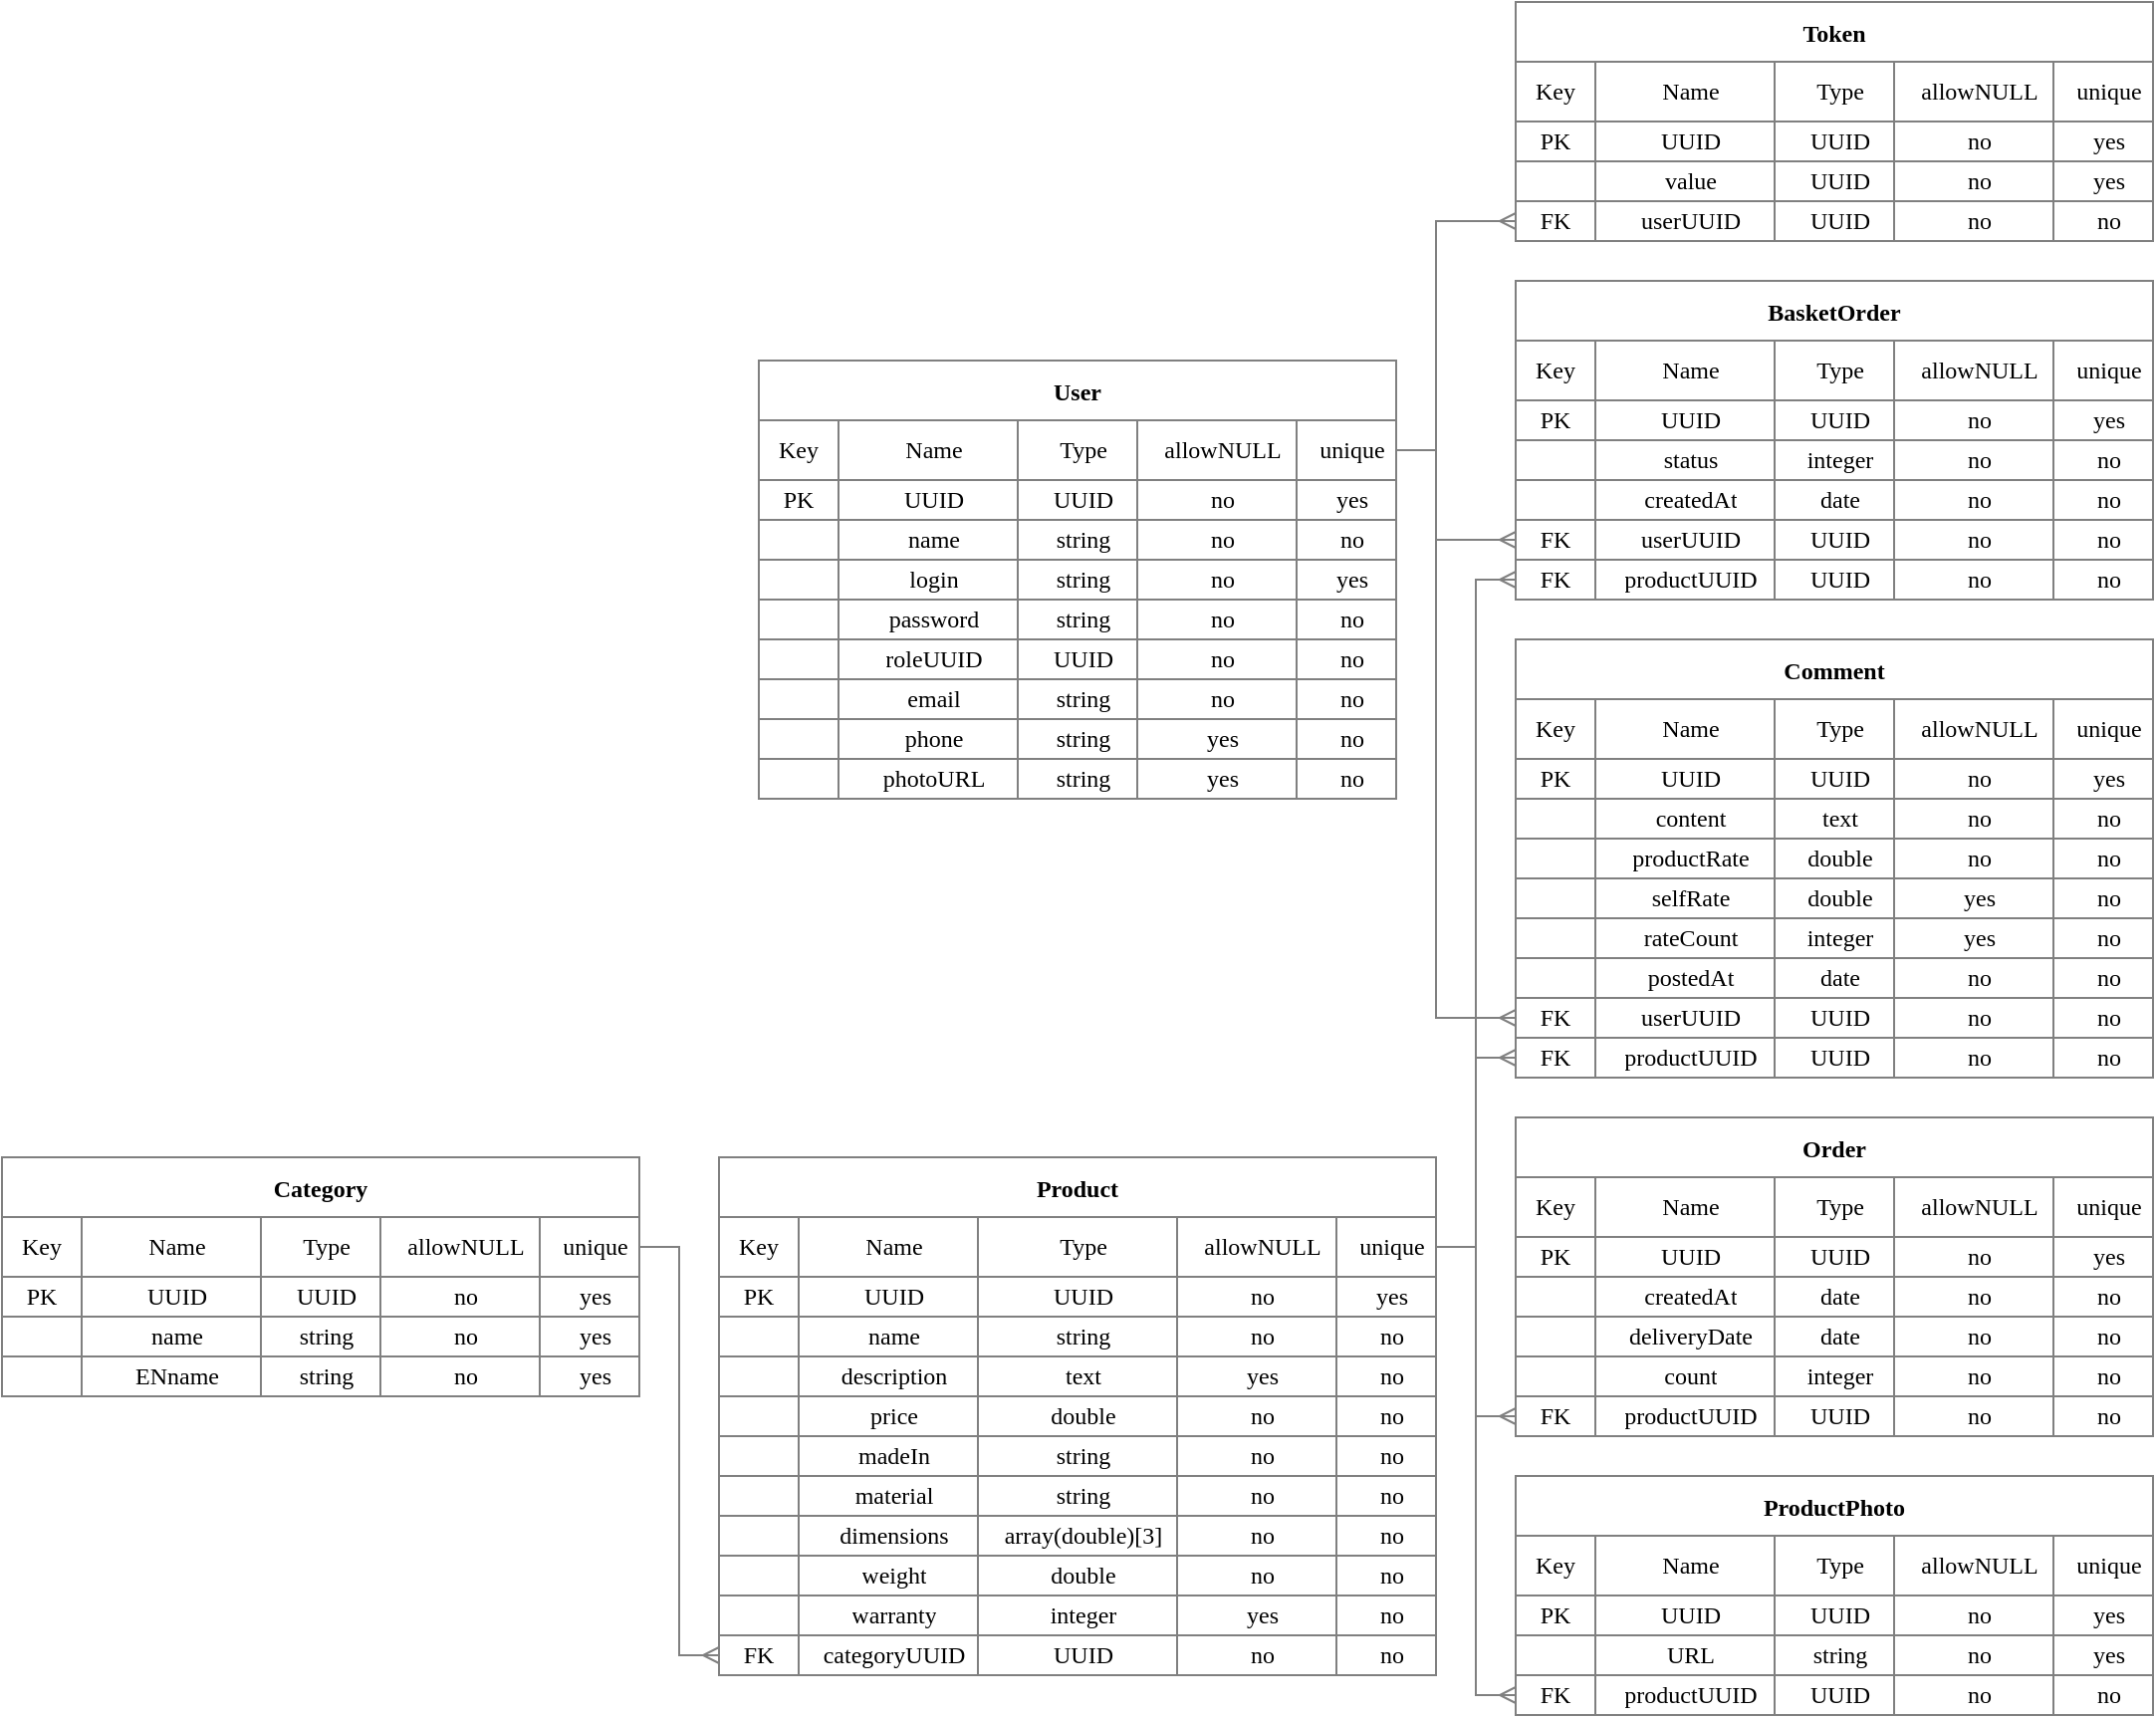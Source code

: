 <mxfile version="15.4.0" type="device"><diagram name="Page-1" id="2ca16b54-16f6-2749-3443-fa8db7711227"><mxGraphModel dx="2503" dy="1105" grid="1" gridSize="10" guides="1" tooltips="1" connect="1" arrows="1" fold="1" page="1" pageScale="1" pageWidth="1100" pageHeight="850" background="none" math="0" shadow="0"><root><mxCell id="0"/><mxCell id="1" parent="0"/><mxCell id="YBRG5_7hk0QAaWC_4vEQ-12" value="User" style="shape=table;startSize=30;container=1;collapsible=0;childLayout=tableLayout;fixedRows=1;rowLines=1;fontStyle=1;align=center;pointerEvents=1;rounded=0;shadow=0;glass=0;sketch=0;fontFamily=Times New Roman;labelBackgroundColor=none;strokeColor=#808080;" parent="1" vertex="1"><mxGeometry x="390" y="190" width="320" height="220" as="geometry"/></mxCell><mxCell id="Dn3mP1lUtyszpKkPDtvO-44" style="shape=partialRectangle;html=1;whiteSpace=wrap;collapsible=0;dropTarget=0;pointerEvents=1;fillColor=none;top=0;left=0;bottom=1;right=0;points=[[0,0.5],[1,0.5]];portConstraint=eastwest;rounded=0;shadow=0;glass=0;sketch=0;align=center;fontFamily=Times New Roman;labelBackgroundColor=none;strokeColor=#808080;" vertex="1" parent="YBRG5_7hk0QAaWC_4vEQ-12"><mxGeometry y="30" width="320" height="30" as="geometry"/></mxCell><mxCell id="Dn3mP1lUtyszpKkPDtvO-45" value="Key" style="shape=partialRectangle;html=1;whiteSpace=wrap;connectable=0;fillColor=none;top=0;left=0;bottom=0;right=0;overflow=hidden;pointerEvents=1;rounded=0;shadow=0;glass=0;sketch=0;align=center;fontFamily=Times New Roman;labelBackgroundColor=none;strokeColor=#808080;" vertex="1" parent="Dn3mP1lUtyszpKkPDtvO-44"><mxGeometry width="40" height="30" as="geometry"><mxRectangle width="40" height="30" as="alternateBounds"/></mxGeometry></mxCell><mxCell id="Dn3mP1lUtyszpKkPDtvO-46" value="Name" style="shape=partialRectangle;html=1;whiteSpace=wrap;connectable=0;fillColor=none;top=0;left=0;bottom=0;right=0;align=center;spacingLeft=6;overflow=hidden;pointerEvents=1;rounded=0;shadow=0;glass=0;sketch=0;fontFamily=Times New Roman;labelBackgroundColor=none;strokeColor=#808080;" vertex="1" parent="Dn3mP1lUtyszpKkPDtvO-44"><mxGeometry x="40" width="90" height="30" as="geometry"><mxRectangle width="90" height="30" as="alternateBounds"/></mxGeometry></mxCell><mxCell id="Dn3mP1lUtyszpKkPDtvO-47" value="Type" style="shape=partialRectangle;html=1;whiteSpace=wrap;connectable=0;fillColor=none;top=0;left=0;bottom=0;right=0;align=center;spacingLeft=6;overflow=hidden;pointerEvents=1;rounded=0;shadow=0;glass=0;sketch=0;fontFamily=Times New Roman;labelBackgroundColor=none;strokeColor=#808080;" vertex="1" parent="Dn3mP1lUtyszpKkPDtvO-44"><mxGeometry x="130" width="60" height="30" as="geometry"><mxRectangle width="60" height="30" as="alternateBounds"/></mxGeometry></mxCell><mxCell id="Dn3mP1lUtyszpKkPDtvO-48" value="allowNULL" style="shape=partialRectangle;html=1;whiteSpace=wrap;connectable=0;fillColor=none;top=0;left=0;bottom=0;right=0;align=center;spacingLeft=6;overflow=hidden;pointerEvents=1;rounded=0;shadow=0;glass=0;sketch=0;fontFamily=Times New Roman;labelBackgroundColor=none;strokeColor=#808080;" vertex="1" parent="Dn3mP1lUtyszpKkPDtvO-44"><mxGeometry x="190" width="80" height="30" as="geometry"><mxRectangle width="80" height="30" as="alternateBounds"/></mxGeometry></mxCell><mxCell id="Dn3mP1lUtyszpKkPDtvO-49" value="unique" style="shape=partialRectangle;html=1;whiteSpace=wrap;connectable=0;fillColor=none;top=0;left=0;bottom=0;right=0;align=center;spacingLeft=6;overflow=hidden;pointerEvents=1;rounded=0;shadow=0;glass=0;sketch=0;fontFamily=Times New Roman;labelBackgroundColor=none;strokeColor=#808080;" vertex="1" parent="Dn3mP1lUtyszpKkPDtvO-44"><mxGeometry x="270" width="50" height="30" as="geometry"><mxRectangle width="50" height="30" as="alternateBounds"/></mxGeometry></mxCell><mxCell id="YBRG5_7hk0QAaWC_4vEQ-13" value="" style="shape=partialRectangle;html=1;whiteSpace=wrap;collapsible=0;dropTarget=0;pointerEvents=1;fillColor=none;top=0;left=0;bottom=1;right=0;points=[[0,0.5],[1,0.5]];portConstraint=eastwest;rounded=0;shadow=0;glass=0;sketch=0;align=center;fontFamily=Times New Roman;labelBackgroundColor=none;strokeColor=#808080;" parent="YBRG5_7hk0QAaWC_4vEQ-12" vertex="1"><mxGeometry y="60" width="320" height="20" as="geometry"/></mxCell><mxCell id="YBRG5_7hk0QAaWC_4vEQ-14" value="PK" style="shape=partialRectangle;html=1;whiteSpace=wrap;connectable=0;fillColor=none;top=0;left=0;bottom=0;right=0;overflow=hidden;pointerEvents=1;rounded=0;shadow=0;glass=0;sketch=0;align=center;fontFamily=Times New Roman;labelBackgroundColor=none;strokeColor=#808080;" parent="YBRG5_7hk0QAaWC_4vEQ-13" vertex="1"><mxGeometry width="40" height="20" as="geometry"><mxRectangle width="40" height="20" as="alternateBounds"/></mxGeometry></mxCell><mxCell id="YBRG5_7hk0QAaWC_4vEQ-15" value="UUID" style="shape=partialRectangle;html=1;whiteSpace=wrap;connectable=0;fillColor=none;top=0;left=0;bottom=0;right=0;align=center;spacingLeft=6;overflow=hidden;pointerEvents=1;rounded=0;shadow=0;glass=0;sketch=0;fontFamily=Times New Roman;labelBackgroundColor=none;strokeColor=#808080;" parent="YBRG5_7hk0QAaWC_4vEQ-13" vertex="1"><mxGeometry x="40" width="90" height="20" as="geometry"><mxRectangle width="90" height="20" as="alternateBounds"/></mxGeometry></mxCell><mxCell id="Dn3mP1lUtyszpKkPDtvO-1" value="UUID" style="shape=partialRectangle;html=1;whiteSpace=wrap;connectable=0;fillColor=none;top=0;left=0;bottom=0;right=0;align=center;spacingLeft=6;overflow=hidden;pointerEvents=1;rounded=0;shadow=0;glass=0;sketch=0;fontFamily=Times New Roman;labelBackgroundColor=none;strokeColor=#808080;" vertex="1" parent="YBRG5_7hk0QAaWC_4vEQ-13"><mxGeometry x="130" width="60" height="20" as="geometry"><mxRectangle width="60" height="20" as="alternateBounds"/></mxGeometry></mxCell><mxCell id="Dn3mP1lUtyszpKkPDtvO-28" value="no" style="shape=partialRectangle;html=1;whiteSpace=wrap;connectable=0;fillColor=none;top=0;left=0;bottom=0;right=0;align=center;spacingLeft=6;overflow=hidden;pointerEvents=1;rounded=0;shadow=0;glass=0;sketch=0;fontFamily=Times New Roman;labelBackgroundColor=none;strokeColor=#808080;" vertex="1" parent="YBRG5_7hk0QAaWC_4vEQ-13"><mxGeometry x="190" width="80" height="20" as="geometry"><mxRectangle width="80" height="20" as="alternateBounds"/></mxGeometry></mxCell><mxCell id="Dn3mP1lUtyszpKkPDtvO-36" value="&lt;span&gt;yes&lt;/span&gt;" style="shape=partialRectangle;html=1;whiteSpace=wrap;connectable=0;fillColor=none;top=0;left=0;bottom=0;right=0;align=center;spacingLeft=6;overflow=hidden;pointerEvents=1;rounded=0;shadow=0;glass=0;sketch=0;fontFamily=Times New Roman;labelBackgroundColor=none;strokeColor=#808080;" vertex="1" parent="YBRG5_7hk0QAaWC_4vEQ-13"><mxGeometry x="270" width="50" height="20" as="geometry"><mxRectangle width="50" height="20" as="alternateBounds"/></mxGeometry></mxCell><mxCell id="YBRG5_7hk0QAaWC_4vEQ-16" value="" style="shape=partialRectangle;html=1;whiteSpace=wrap;collapsible=0;dropTarget=0;pointerEvents=1;fillColor=none;top=0;left=0;bottom=0;right=0;points=[[0,0.5],[1,0.5]];portConstraint=eastwest;rounded=0;shadow=0;glass=0;sketch=0;align=center;fontFamily=Times New Roman;labelBackgroundColor=none;strokeColor=#808080;" parent="YBRG5_7hk0QAaWC_4vEQ-12" vertex="1"><mxGeometry y="80" width="320" height="20" as="geometry"/></mxCell><mxCell id="YBRG5_7hk0QAaWC_4vEQ-17" value="" style="shape=partialRectangle;html=1;whiteSpace=wrap;connectable=0;fillColor=none;top=0;left=0;bottom=0;right=0;overflow=hidden;pointerEvents=1;rounded=0;shadow=0;glass=0;sketch=0;align=center;fontFamily=Times New Roman;labelBackgroundColor=none;strokeColor=#808080;" parent="YBRG5_7hk0QAaWC_4vEQ-16" vertex="1"><mxGeometry width="40" height="20" as="geometry"><mxRectangle width="40" height="20" as="alternateBounds"/></mxGeometry></mxCell><mxCell id="YBRG5_7hk0QAaWC_4vEQ-18" value="name" style="shape=partialRectangle;html=1;whiteSpace=wrap;connectable=0;fillColor=none;top=0;left=0;bottom=0;right=0;align=center;spacingLeft=6;overflow=hidden;pointerEvents=1;rounded=0;shadow=0;glass=0;sketch=0;fontFamily=Times New Roman;labelBackgroundColor=none;strokeColor=#808080;" parent="YBRG5_7hk0QAaWC_4vEQ-16" vertex="1"><mxGeometry x="40" width="90" height="20" as="geometry"><mxRectangle width="90" height="20" as="alternateBounds"/></mxGeometry></mxCell><mxCell id="Dn3mP1lUtyszpKkPDtvO-2" value="string" style="shape=partialRectangle;html=1;whiteSpace=wrap;connectable=0;fillColor=none;top=0;left=0;bottom=0;right=0;align=center;spacingLeft=6;overflow=hidden;pointerEvents=1;rounded=0;shadow=0;glass=0;sketch=0;fontFamily=Times New Roman;labelBackgroundColor=none;strokeColor=#808080;" vertex="1" parent="YBRG5_7hk0QAaWC_4vEQ-16"><mxGeometry x="130" width="60" height="20" as="geometry"><mxRectangle width="60" height="20" as="alternateBounds"/></mxGeometry></mxCell><mxCell id="Dn3mP1lUtyszpKkPDtvO-29" value="no" style="shape=partialRectangle;html=1;whiteSpace=wrap;connectable=0;fillColor=none;top=0;left=0;bottom=0;right=0;align=center;spacingLeft=6;overflow=hidden;pointerEvents=1;rounded=0;shadow=0;glass=0;sketch=0;fontFamily=Times New Roman;labelBackgroundColor=none;strokeColor=#808080;" vertex="1" parent="YBRG5_7hk0QAaWC_4vEQ-16"><mxGeometry x="190" width="80" height="20" as="geometry"><mxRectangle width="80" height="20" as="alternateBounds"/></mxGeometry></mxCell><mxCell id="Dn3mP1lUtyszpKkPDtvO-37" value="&lt;span&gt;no&lt;/span&gt;" style="shape=partialRectangle;html=1;whiteSpace=wrap;connectable=0;fillColor=none;top=0;left=0;bottom=0;right=0;align=center;spacingLeft=6;overflow=hidden;pointerEvents=1;rounded=0;shadow=0;glass=0;sketch=0;fontFamily=Times New Roman;labelBackgroundColor=none;strokeColor=#808080;" vertex="1" parent="YBRG5_7hk0QAaWC_4vEQ-16"><mxGeometry x="270" width="50" height="20" as="geometry"><mxRectangle width="50" height="20" as="alternateBounds"/></mxGeometry></mxCell><mxCell id="YBRG5_7hk0QAaWC_4vEQ-19" value="" style="shape=partialRectangle;html=1;whiteSpace=wrap;collapsible=0;dropTarget=0;pointerEvents=1;fillColor=none;top=0;left=0;bottom=0;right=0;points=[[0,0.5],[1,0.5]];portConstraint=eastwest;rounded=0;shadow=0;glass=0;sketch=0;align=center;fontFamily=Times New Roman;labelBackgroundColor=none;strokeColor=#808080;" parent="YBRG5_7hk0QAaWC_4vEQ-12" vertex="1"><mxGeometry y="100" width="320" height="20" as="geometry"/></mxCell><mxCell id="YBRG5_7hk0QAaWC_4vEQ-20" value="" style="shape=partialRectangle;html=1;whiteSpace=wrap;connectable=0;fillColor=none;top=0;left=0;bottom=0;right=0;overflow=hidden;pointerEvents=1;rounded=0;shadow=0;glass=0;sketch=0;align=center;fontFamily=Times New Roman;labelBackgroundColor=none;strokeColor=#808080;" parent="YBRG5_7hk0QAaWC_4vEQ-19" vertex="1"><mxGeometry width="40" height="20" as="geometry"><mxRectangle width="40" height="20" as="alternateBounds"/></mxGeometry></mxCell><mxCell id="YBRG5_7hk0QAaWC_4vEQ-21" value="login" style="shape=partialRectangle;html=1;whiteSpace=wrap;connectable=0;fillColor=none;top=0;left=0;bottom=0;right=0;align=center;spacingLeft=6;overflow=hidden;pointerEvents=1;rounded=0;shadow=0;glass=0;sketch=0;fontFamily=Times New Roman;labelBackgroundColor=none;strokeColor=#808080;" parent="YBRG5_7hk0QAaWC_4vEQ-19" vertex="1"><mxGeometry x="40" width="90" height="20" as="geometry"><mxRectangle width="90" height="20" as="alternateBounds"/></mxGeometry></mxCell><mxCell id="Dn3mP1lUtyszpKkPDtvO-3" value="string" style="shape=partialRectangle;html=1;whiteSpace=wrap;connectable=0;fillColor=none;top=0;left=0;bottom=0;right=0;align=center;spacingLeft=6;overflow=hidden;pointerEvents=1;rounded=0;shadow=0;glass=0;sketch=0;fontFamily=Times New Roman;labelBackgroundColor=none;strokeColor=#808080;" vertex="1" parent="YBRG5_7hk0QAaWC_4vEQ-19"><mxGeometry x="130" width="60" height="20" as="geometry"><mxRectangle width="60" height="20" as="alternateBounds"/></mxGeometry></mxCell><mxCell id="Dn3mP1lUtyszpKkPDtvO-30" value="no" style="shape=partialRectangle;html=1;whiteSpace=wrap;connectable=0;fillColor=none;top=0;left=0;bottom=0;right=0;align=center;spacingLeft=6;overflow=hidden;pointerEvents=1;rounded=0;shadow=0;glass=0;sketch=0;fontFamily=Times New Roman;labelBackgroundColor=none;strokeColor=#808080;" vertex="1" parent="YBRG5_7hk0QAaWC_4vEQ-19"><mxGeometry x="190" width="80" height="20" as="geometry"><mxRectangle width="80" height="20" as="alternateBounds"/></mxGeometry></mxCell><mxCell id="Dn3mP1lUtyszpKkPDtvO-38" value="&lt;span&gt;yes&lt;/span&gt;" style="shape=partialRectangle;html=1;whiteSpace=wrap;connectable=0;fillColor=none;top=0;left=0;bottom=0;right=0;align=center;spacingLeft=6;overflow=hidden;pointerEvents=1;rounded=0;shadow=0;glass=0;sketch=0;fontFamily=Times New Roman;labelBackgroundColor=none;strokeColor=#808080;" vertex="1" parent="YBRG5_7hk0QAaWC_4vEQ-19"><mxGeometry x="270" width="50" height="20" as="geometry"><mxRectangle width="50" height="20" as="alternateBounds"/></mxGeometry></mxCell><mxCell id="YBRG5_7hk0QAaWC_4vEQ-84" style="shape=partialRectangle;html=1;whiteSpace=wrap;collapsible=0;dropTarget=0;pointerEvents=1;fillColor=none;top=0;left=0;bottom=0;right=0;points=[[0,0.5],[1,0.5]];portConstraint=eastwest;rounded=0;shadow=0;glass=0;sketch=0;align=center;fontFamily=Times New Roman;labelBackgroundColor=none;strokeColor=#808080;" parent="YBRG5_7hk0QAaWC_4vEQ-12" vertex="1"><mxGeometry y="120" width="320" height="20" as="geometry"/></mxCell><mxCell id="YBRG5_7hk0QAaWC_4vEQ-85" style="shape=partialRectangle;html=1;whiteSpace=wrap;connectable=0;fillColor=none;top=0;left=0;bottom=0;right=0;overflow=hidden;pointerEvents=1;rounded=0;shadow=0;glass=0;sketch=0;align=center;fontFamily=Times New Roman;labelBackgroundColor=none;strokeColor=#808080;" parent="YBRG5_7hk0QAaWC_4vEQ-84" vertex="1"><mxGeometry width="40" height="20" as="geometry"><mxRectangle width="40" height="20" as="alternateBounds"/></mxGeometry></mxCell><mxCell id="YBRG5_7hk0QAaWC_4vEQ-86" value="password" style="shape=partialRectangle;html=1;whiteSpace=wrap;connectable=0;fillColor=none;top=0;left=0;bottom=0;right=0;align=center;spacingLeft=6;overflow=hidden;pointerEvents=1;rounded=0;shadow=0;glass=0;sketch=0;fontFamily=Times New Roman;labelBackgroundColor=none;strokeColor=#808080;" parent="YBRG5_7hk0QAaWC_4vEQ-84" vertex="1"><mxGeometry x="40" width="90" height="20" as="geometry"><mxRectangle width="90" height="20" as="alternateBounds"/></mxGeometry></mxCell><mxCell id="Dn3mP1lUtyszpKkPDtvO-4" value="string" style="shape=partialRectangle;html=1;whiteSpace=wrap;connectable=0;fillColor=none;top=0;left=0;bottom=0;right=0;align=center;spacingLeft=6;overflow=hidden;pointerEvents=1;rounded=0;shadow=0;glass=0;sketch=0;fontFamily=Times New Roman;labelBackgroundColor=none;strokeColor=#808080;" vertex="1" parent="YBRG5_7hk0QAaWC_4vEQ-84"><mxGeometry x="130" width="60" height="20" as="geometry"><mxRectangle width="60" height="20" as="alternateBounds"/></mxGeometry></mxCell><mxCell id="Dn3mP1lUtyszpKkPDtvO-31" value="no" style="shape=partialRectangle;html=1;whiteSpace=wrap;connectable=0;fillColor=none;top=0;left=0;bottom=0;right=0;align=center;spacingLeft=6;overflow=hidden;pointerEvents=1;rounded=0;shadow=0;glass=0;sketch=0;fontFamily=Times New Roman;labelBackgroundColor=none;strokeColor=#808080;" vertex="1" parent="YBRG5_7hk0QAaWC_4vEQ-84"><mxGeometry x="190" width="80" height="20" as="geometry"><mxRectangle width="80" height="20" as="alternateBounds"/></mxGeometry></mxCell><mxCell id="Dn3mP1lUtyszpKkPDtvO-39" value="&lt;span&gt;no&lt;/span&gt;" style="shape=partialRectangle;html=1;whiteSpace=wrap;connectable=0;fillColor=none;top=0;left=0;bottom=0;right=0;align=center;spacingLeft=6;overflow=hidden;pointerEvents=1;rounded=0;shadow=0;glass=0;sketch=0;fontFamily=Times New Roman;labelBackgroundColor=none;strokeColor=#808080;" vertex="1" parent="YBRG5_7hk0QAaWC_4vEQ-84"><mxGeometry x="270" width="50" height="20" as="geometry"><mxRectangle width="50" height="20" as="alternateBounds"/></mxGeometry></mxCell><mxCell id="YBRG5_7hk0QAaWC_4vEQ-87" style="shape=partialRectangle;html=1;whiteSpace=wrap;collapsible=0;dropTarget=0;pointerEvents=1;fillColor=none;top=0;left=0;bottom=0;right=0;points=[[0,0.5],[1,0.5]];portConstraint=eastwest;rounded=0;shadow=0;glass=0;sketch=0;align=center;fontFamily=Times New Roman;labelBackgroundColor=none;strokeColor=#808080;" parent="YBRG5_7hk0QAaWC_4vEQ-12" vertex="1"><mxGeometry y="140" width="320" height="20" as="geometry"/></mxCell><mxCell id="YBRG5_7hk0QAaWC_4vEQ-88" style="shape=partialRectangle;html=1;whiteSpace=wrap;connectable=0;fillColor=none;top=0;left=0;bottom=0;right=0;overflow=hidden;pointerEvents=1;rounded=0;shadow=0;glass=0;sketch=0;align=center;fontFamily=Times New Roman;labelBackgroundColor=none;strokeColor=#808080;" parent="YBRG5_7hk0QAaWC_4vEQ-87" vertex="1"><mxGeometry width="40" height="20" as="geometry"><mxRectangle width="40" height="20" as="alternateBounds"/></mxGeometry></mxCell><mxCell id="YBRG5_7hk0QAaWC_4vEQ-89" value="roleUUID" style="shape=partialRectangle;html=1;whiteSpace=wrap;connectable=0;fillColor=none;top=0;left=0;bottom=0;right=0;align=center;spacingLeft=6;overflow=hidden;pointerEvents=1;rounded=0;shadow=0;glass=0;sketch=0;fontFamily=Times New Roman;labelBackgroundColor=none;strokeColor=#808080;" parent="YBRG5_7hk0QAaWC_4vEQ-87" vertex="1"><mxGeometry x="40" width="90" height="20" as="geometry"><mxRectangle width="90" height="20" as="alternateBounds"/></mxGeometry></mxCell><mxCell id="Dn3mP1lUtyszpKkPDtvO-5" value="UUID" style="shape=partialRectangle;html=1;whiteSpace=wrap;connectable=0;fillColor=none;top=0;left=0;bottom=0;right=0;align=center;spacingLeft=6;overflow=hidden;pointerEvents=1;rounded=0;shadow=0;glass=0;sketch=0;fontFamily=Times New Roman;labelBackgroundColor=none;strokeColor=#808080;" vertex="1" parent="YBRG5_7hk0QAaWC_4vEQ-87"><mxGeometry x="130" width="60" height="20" as="geometry"><mxRectangle width="60" height="20" as="alternateBounds"/></mxGeometry></mxCell><mxCell id="Dn3mP1lUtyszpKkPDtvO-32" value="&lt;span&gt;no&lt;/span&gt;" style="shape=partialRectangle;html=1;whiteSpace=wrap;connectable=0;fillColor=none;top=0;left=0;bottom=0;right=0;align=center;spacingLeft=6;overflow=hidden;pointerEvents=1;rounded=0;shadow=0;glass=0;sketch=0;fontFamily=Times New Roman;labelBackgroundColor=none;strokeColor=#808080;" vertex="1" parent="YBRG5_7hk0QAaWC_4vEQ-87"><mxGeometry x="190" width="80" height="20" as="geometry"><mxRectangle width="80" height="20" as="alternateBounds"/></mxGeometry></mxCell><mxCell id="Dn3mP1lUtyszpKkPDtvO-40" value="&lt;span&gt;no&lt;/span&gt;" style="shape=partialRectangle;html=1;whiteSpace=wrap;connectable=0;fillColor=none;top=0;left=0;bottom=0;right=0;align=center;spacingLeft=6;overflow=hidden;pointerEvents=1;rounded=0;shadow=0;glass=0;sketch=0;fontFamily=Times New Roman;labelBackgroundColor=none;strokeColor=#808080;" vertex="1" parent="YBRG5_7hk0QAaWC_4vEQ-87"><mxGeometry x="270" width="50" height="20" as="geometry"><mxRectangle width="50" height="20" as="alternateBounds"/></mxGeometry></mxCell><mxCell id="Dn3mP1lUtyszpKkPDtvO-6" style="shape=partialRectangle;html=1;whiteSpace=wrap;collapsible=0;dropTarget=0;pointerEvents=1;fillColor=none;top=0;left=0;bottom=0;right=0;points=[[0,0.5],[1,0.5]];portConstraint=eastwest;rounded=0;shadow=0;glass=0;sketch=0;align=center;fontFamily=Times New Roman;labelBackgroundColor=none;strokeColor=#808080;" vertex="1" parent="YBRG5_7hk0QAaWC_4vEQ-12"><mxGeometry y="160" width="320" height="20" as="geometry"/></mxCell><mxCell id="Dn3mP1lUtyszpKkPDtvO-7" style="shape=partialRectangle;html=1;whiteSpace=wrap;connectable=0;fillColor=none;top=0;left=0;bottom=0;right=0;overflow=hidden;pointerEvents=1;rounded=0;shadow=0;glass=0;sketch=0;align=center;fontFamily=Times New Roman;labelBackgroundColor=none;strokeColor=#808080;" vertex="1" parent="Dn3mP1lUtyszpKkPDtvO-6"><mxGeometry width="40" height="20" as="geometry"><mxRectangle width="40" height="20" as="alternateBounds"/></mxGeometry></mxCell><mxCell id="Dn3mP1lUtyszpKkPDtvO-8" value="email" style="shape=partialRectangle;html=1;whiteSpace=wrap;connectable=0;fillColor=none;top=0;left=0;bottom=0;right=0;align=center;spacingLeft=6;overflow=hidden;pointerEvents=1;rounded=0;shadow=0;glass=0;sketch=0;fontFamily=Times New Roman;labelBackgroundColor=none;strokeColor=#808080;" vertex="1" parent="Dn3mP1lUtyszpKkPDtvO-6"><mxGeometry x="40" width="90" height="20" as="geometry"><mxRectangle width="90" height="20" as="alternateBounds"/></mxGeometry></mxCell><mxCell id="Dn3mP1lUtyszpKkPDtvO-9" value="string" style="shape=partialRectangle;html=1;whiteSpace=wrap;connectable=0;fillColor=none;top=0;left=0;bottom=0;right=0;align=center;spacingLeft=6;overflow=hidden;pointerEvents=1;rounded=0;shadow=0;glass=0;sketch=0;fontFamily=Times New Roman;labelBackgroundColor=none;strokeColor=#808080;" vertex="1" parent="Dn3mP1lUtyszpKkPDtvO-6"><mxGeometry x="130" width="60" height="20" as="geometry"><mxRectangle width="60" height="20" as="alternateBounds"/></mxGeometry></mxCell><mxCell id="Dn3mP1lUtyszpKkPDtvO-33" value="&lt;span&gt;no&lt;/span&gt;" style="shape=partialRectangle;html=1;whiteSpace=wrap;connectable=0;fillColor=none;top=0;left=0;bottom=0;right=0;align=center;spacingLeft=6;overflow=hidden;pointerEvents=1;rounded=0;shadow=0;glass=0;sketch=0;fontFamily=Times New Roman;labelBackgroundColor=none;strokeColor=#808080;" vertex="1" parent="Dn3mP1lUtyszpKkPDtvO-6"><mxGeometry x="190" width="80" height="20" as="geometry"><mxRectangle width="80" height="20" as="alternateBounds"/></mxGeometry></mxCell><mxCell id="Dn3mP1lUtyszpKkPDtvO-41" value="&lt;span&gt;no&lt;/span&gt;" style="shape=partialRectangle;html=1;whiteSpace=wrap;connectable=0;fillColor=none;top=0;left=0;bottom=0;right=0;align=center;spacingLeft=6;overflow=hidden;pointerEvents=1;rounded=0;shadow=0;glass=0;sketch=0;fontFamily=Times New Roman;labelBackgroundColor=none;strokeColor=#808080;" vertex="1" parent="Dn3mP1lUtyszpKkPDtvO-6"><mxGeometry x="270" width="50" height="20" as="geometry"><mxRectangle width="50" height="20" as="alternateBounds"/></mxGeometry></mxCell><mxCell id="Dn3mP1lUtyszpKkPDtvO-10" style="shape=partialRectangle;html=1;whiteSpace=wrap;collapsible=0;dropTarget=0;pointerEvents=1;fillColor=none;top=0;left=0;bottom=0;right=0;points=[[0,0.5],[1,0.5]];portConstraint=eastwest;rounded=0;shadow=0;glass=0;sketch=0;align=center;fontFamily=Times New Roman;labelBackgroundColor=none;strokeColor=#808080;" vertex="1" parent="YBRG5_7hk0QAaWC_4vEQ-12"><mxGeometry y="180" width="320" height="20" as="geometry"/></mxCell><mxCell id="Dn3mP1lUtyszpKkPDtvO-11" style="shape=partialRectangle;html=1;whiteSpace=wrap;connectable=0;fillColor=none;top=0;left=0;bottom=0;right=0;overflow=hidden;pointerEvents=1;rounded=0;shadow=0;glass=0;sketch=0;align=center;fontFamily=Times New Roman;labelBackgroundColor=none;strokeColor=#808080;" vertex="1" parent="Dn3mP1lUtyszpKkPDtvO-10"><mxGeometry width="40" height="20" as="geometry"><mxRectangle width="40" height="20" as="alternateBounds"/></mxGeometry></mxCell><mxCell id="Dn3mP1lUtyszpKkPDtvO-12" value="phone" style="shape=partialRectangle;html=1;whiteSpace=wrap;connectable=0;fillColor=none;top=0;left=0;bottom=0;right=0;align=center;spacingLeft=6;overflow=hidden;pointerEvents=1;rounded=0;shadow=0;glass=0;sketch=0;fontFamily=Times New Roman;labelBackgroundColor=none;strokeColor=#808080;" vertex="1" parent="Dn3mP1lUtyszpKkPDtvO-10"><mxGeometry x="40" width="90" height="20" as="geometry"><mxRectangle width="90" height="20" as="alternateBounds"/></mxGeometry></mxCell><mxCell id="Dn3mP1lUtyszpKkPDtvO-13" value="string" style="shape=partialRectangle;html=1;whiteSpace=wrap;connectable=0;fillColor=none;top=0;left=0;bottom=0;right=0;align=center;spacingLeft=6;overflow=hidden;pointerEvents=1;rounded=0;shadow=0;glass=0;sketch=0;fontFamily=Times New Roman;labelBackgroundColor=none;strokeColor=#808080;" vertex="1" parent="Dn3mP1lUtyszpKkPDtvO-10"><mxGeometry x="130" width="60" height="20" as="geometry"><mxRectangle width="60" height="20" as="alternateBounds"/></mxGeometry></mxCell><mxCell id="Dn3mP1lUtyszpKkPDtvO-34" value="yes" style="shape=partialRectangle;html=1;whiteSpace=wrap;connectable=0;fillColor=none;top=0;left=0;bottom=0;right=0;align=center;spacingLeft=6;overflow=hidden;pointerEvents=1;rounded=0;shadow=0;glass=0;sketch=0;fontFamily=Times New Roman;labelBackgroundColor=none;strokeColor=#808080;" vertex="1" parent="Dn3mP1lUtyszpKkPDtvO-10"><mxGeometry x="190" width="80" height="20" as="geometry"><mxRectangle width="80" height="20" as="alternateBounds"/></mxGeometry></mxCell><mxCell id="Dn3mP1lUtyszpKkPDtvO-42" value="&lt;span&gt;no&lt;/span&gt;" style="shape=partialRectangle;html=1;whiteSpace=wrap;connectable=0;fillColor=none;top=0;left=0;bottom=0;right=0;align=center;spacingLeft=6;overflow=hidden;pointerEvents=1;rounded=0;shadow=0;glass=0;sketch=0;fontFamily=Times New Roman;labelBackgroundColor=none;strokeColor=#808080;" vertex="1" parent="Dn3mP1lUtyszpKkPDtvO-10"><mxGeometry x="270" width="50" height="20" as="geometry"><mxRectangle width="50" height="20" as="alternateBounds"/></mxGeometry></mxCell><mxCell id="Dn3mP1lUtyszpKkPDtvO-14" style="shape=partialRectangle;html=1;whiteSpace=wrap;collapsible=0;dropTarget=0;pointerEvents=1;fillColor=none;top=0;left=0;bottom=0;right=0;points=[[0,0.5],[1,0.5]];portConstraint=eastwest;rounded=0;shadow=0;glass=0;sketch=0;align=center;fontFamily=Times New Roman;labelBackgroundColor=none;strokeColor=#808080;" vertex="1" parent="YBRG5_7hk0QAaWC_4vEQ-12"><mxGeometry y="200" width="320" height="20" as="geometry"/></mxCell><mxCell id="Dn3mP1lUtyszpKkPDtvO-15" style="shape=partialRectangle;html=1;whiteSpace=wrap;connectable=0;fillColor=none;top=0;left=0;bottom=0;right=0;overflow=hidden;pointerEvents=1;rounded=0;shadow=0;glass=0;sketch=0;align=center;fontFamily=Times New Roman;labelBackgroundColor=none;strokeColor=#808080;" vertex="1" parent="Dn3mP1lUtyszpKkPDtvO-14"><mxGeometry width="40" height="20" as="geometry"><mxRectangle width="40" height="20" as="alternateBounds"/></mxGeometry></mxCell><mxCell id="Dn3mP1lUtyszpKkPDtvO-16" value="photoURL" style="shape=partialRectangle;html=1;whiteSpace=wrap;connectable=0;fillColor=none;top=0;left=0;bottom=0;right=0;align=center;spacingLeft=6;overflow=hidden;pointerEvents=1;rounded=0;shadow=0;glass=0;sketch=0;fontFamily=Times New Roman;labelBackgroundColor=none;strokeColor=#808080;" vertex="1" parent="Dn3mP1lUtyszpKkPDtvO-14"><mxGeometry x="40" width="90" height="20" as="geometry"><mxRectangle width="90" height="20" as="alternateBounds"/></mxGeometry></mxCell><mxCell id="Dn3mP1lUtyszpKkPDtvO-17" value="string" style="shape=partialRectangle;html=1;whiteSpace=wrap;connectable=0;fillColor=none;top=0;left=0;bottom=0;right=0;align=center;spacingLeft=6;overflow=hidden;pointerEvents=1;rounded=0;shadow=0;glass=0;sketch=0;fontFamily=Times New Roman;labelBackgroundColor=none;strokeColor=#808080;" vertex="1" parent="Dn3mP1lUtyszpKkPDtvO-14"><mxGeometry x="130" width="60" height="20" as="geometry"><mxRectangle width="60" height="20" as="alternateBounds"/></mxGeometry></mxCell><mxCell id="Dn3mP1lUtyszpKkPDtvO-35" value="yes" style="shape=partialRectangle;html=1;whiteSpace=wrap;connectable=0;fillColor=none;top=0;left=0;bottom=0;right=0;align=center;spacingLeft=6;overflow=hidden;pointerEvents=1;rounded=0;shadow=0;glass=0;sketch=0;fontFamily=Times New Roman;labelBackgroundColor=none;strokeColor=#808080;" vertex="1" parent="Dn3mP1lUtyszpKkPDtvO-14"><mxGeometry x="190" width="80" height="20" as="geometry"><mxRectangle width="80" height="20" as="alternateBounds"/></mxGeometry></mxCell><mxCell id="Dn3mP1lUtyszpKkPDtvO-43" value="&lt;span&gt;no&lt;/span&gt;" style="shape=partialRectangle;html=1;whiteSpace=wrap;connectable=0;fillColor=none;top=0;left=0;bottom=0;right=0;align=center;spacingLeft=6;overflow=hidden;pointerEvents=1;rounded=0;shadow=0;glass=0;sketch=0;fontFamily=Times New Roman;labelBackgroundColor=none;strokeColor=#808080;" vertex="1" parent="Dn3mP1lUtyszpKkPDtvO-14"><mxGeometry x="270" width="50" height="20" as="geometry"><mxRectangle width="50" height="20" as="alternateBounds"/></mxGeometry></mxCell><mxCell id="Dn3mP1lUtyszpKkPDtvO-18" value="Token" style="shape=table;startSize=30;container=1;collapsible=0;childLayout=tableLayout;fixedRows=1;rowLines=1;fontStyle=1;align=center;pointerEvents=1;rounded=0;shadow=0;glass=0;sketch=0;fillColor=#ffffff;strokeColor=#808080;fontFamily=Times New Roman;labelBackgroundColor=none;" vertex="1" parent="1"><mxGeometry x="770" y="10" width="320" height="120" as="geometry"/></mxCell><mxCell id="Dn3mP1lUtyszpKkPDtvO-71" style="shape=partialRectangle;html=1;whiteSpace=wrap;collapsible=0;dropTarget=0;pointerEvents=1;fillColor=none;top=0;left=0;bottom=1;right=0;points=[[0,0.5],[1,0.5]];portConstraint=eastwest;rounded=0;shadow=0;glass=0;sketch=0;align=center;fontFamily=Times New Roman;labelBackgroundColor=none;strokeColor=#808080;" vertex="1" parent="Dn3mP1lUtyszpKkPDtvO-18"><mxGeometry y="30" width="320" height="30" as="geometry"/></mxCell><mxCell id="Dn3mP1lUtyszpKkPDtvO-72" value="Key" style="shape=partialRectangle;html=1;whiteSpace=wrap;connectable=0;fillColor=none;top=0;left=0;bottom=0;right=0;overflow=hidden;pointerEvents=1;rounded=0;shadow=0;glass=0;sketch=0;align=center;fontFamily=Times New Roman;labelBackgroundColor=none;strokeColor=#808080;" vertex="1" parent="Dn3mP1lUtyszpKkPDtvO-71"><mxGeometry width="40" height="30" as="geometry"><mxRectangle width="40" height="30" as="alternateBounds"/></mxGeometry></mxCell><mxCell id="Dn3mP1lUtyszpKkPDtvO-73" value="Name" style="shape=partialRectangle;html=1;whiteSpace=wrap;connectable=0;fillColor=none;top=0;left=0;bottom=0;right=0;align=center;spacingLeft=6;overflow=hidden;pointerEvents=1;rounded=0;shadow=0;glass=0;sketch=0;fontFamily=Times New Roman;labelBackgroundColor=none;strokeColor=#808080;" vertex="1" parent="Dn3mP1lUtyszpKkPDtvO-71"><mxGeometry x="40" width="90" height="30" as="geometry"><mxRectangle width="90" height="30" as="alternateBounds"/></mxGeometry></mxCell><mxCell id="Dn3mP1lUtyszpKkPDtvO-74" value="Type" style="shape=partialRectangle;html=1;whiteSpace=wrap;connectable=0;fillColor=none;top=0;left=0;bottom=0;right=0;align=center;spacingLeft=6;overflow=hidden;pointerEvents=1;rounded=0;shadow=0;glass=0;sketch=0;fontFamily=Times New Roman;labelBackgroundColor=none;strokeColor=#808080;" vertex="1" parent="Dn3mP1lUtyszpKkPDtvO-71"><mxGeometry x="130" width="60" height="30" as="geometry"><mxRectangle width="60" height="30" as="alternateBounds"/></mxGeometry></mxCell><mxCell id="Dn3mP1lUtyszpKkPDtvO-75" value="&lt;span&gt;allowNULL&lt;/span&gt;" style="shape=partialRectangle;html=1;whiteSpace=wrap;connectable=0;fillColor=none;top=0;left=0;bottom=0;right=0;align=center;spacingLeft=6;overflow=hidden;pointerEvents=1;rounded=0;shadow=0;glass=0;sketch=0;fontFamily=Times New Roman;labelBackgroundColor=none;strokeColor=#808080;" vertex="1" parent="Dn3mP1lUtyszpKkPDtvO-71"><mxGeometry x="190" width="80" height="30" as="geometry"><mxRectangle width="80" height="30" as="alternateBounds"/></mxGeometry></mxCell><mxCell id="Dn3mP1lUtyszpKkPDtvO-76" value="&lt;span&gt;unique&lt;/span&gt;" style="shape=partialRectangle;html=1;whiteSpace=wrap;connectable=0;fillColor=none;top=0;left=0;bottom=0;right=0;align=center;spacingLeft=6;overflow=hidden;pointerEvents=1;rounded=0;shadow=0;glass=0;sketch=0;fontFamily=Times New Roman;labelBackgroundColor=none;strokeColor=#808080;" vertex="1" parent="Dn3mP1lUtyszpKkPDtvO-71"><mxGeometry x="270" width="50" height="30" as="geometry"><mxRectangle width="50" height="30" as="alternateBounds"/></mxGeometry></mxCell><mxCell id="Dn3mP1lUtyszpKkPDtvO-19" value="" style="shape=partialRectangle;html=1;whiteSpace=wrap;collapsible=0;dropTarget=0;pointerEvents=1;fillColor=none;top=0;left=0;bottom=1;right=0;points=[[0,0.5],[1,0.5]];portConstraint=eastwest;rounded=0;shadow=0;glass=0;sketch=0;align=center;fontFamily=Times New Roman;labelBackgroundColor=none;strokeColor=#808080;" vertex="1" parent="Dn3mP1lUtyszpKkPDtvO-18"><mxGeometry y="60" width="320" height="20" as="geometry"/></mxCell><mxCell id="Dn3mP1lUtyszpKkPDtvO-20" value="PK" style="shape=partialRectangle;html=1;whiteSpace=wrap;connectable=0;fillColor=none;top=0;left=0;bottom=0;right=0;overflow=hidden;pointerEvents=1;rounded=0;shadow=0;glass=0;sketch=0;align=center;fontFamily=Times New Roman;labelBackgroundColor=none;strokeColor=#808080;" vertex="1" parent="Dn3mP1lUtyszpKkPDtvO-19"><mxGeometry width="40" height="20" as="geometry"><mxRectangle width="40" height="20" as="alternateBounds"/></mxGeometry></mxCell><mxCell id="Dn3mP1lUtyszpKkPDtvO-21" value="UUID" style="shape=partialRectangle;html=1;whiteSpace=wrap;connectable=0;fillColor=none;top=0;left=0;bottom=0;right=0;align=center;spacingLeft=6;overflow=hidden;pointerEvents=1;rounded=0;shadow=0;glass=0;sketch=0;fontFamily=Times New Roman;labelBackgroundColor=none;strokeColor=#808080;" vertex="1" parent="Dn3mP1lUtyszpKkPDtvO-19"><mxGeometry x="40" width="90" height="20" as="geometry"><mxRectangle width="90" height="20" as="alternateBounds"/></mxGeometry></mxCell><mxCell id="Dn3mP1lUtyszpKkPDtvO-62" value="UUID" style="shape=partialRectangle;html=1;whiteSpace=wrap;connectable=0;fillColor=none;top=0;left=0;bottom=0;right=0;align=center;spacingLeft=6;overflow=hidden;pointerEvents=1;rounded=0;shadow=0;glass=0;sketch=0;fontFamily=Times New Roman;labelBackgroundColor=none;strokeColor=#808080;" vertex="1" parent="Dn3mP1lUtyszpKkPDtvO-19"><mxGeometry x="130" width="60" height="20" as="geometry"><mxRectangle width="60" height="20" as="alternateBounds"/></mxGeometry></mxCell><mxCell id="Dn3mP1lUtyszpKkPDtvO-65" value="no" style="shape=partialRectangle;html=1;whiteSpace=wrap;connectable=0;fillColor=none;top=0;left=0;bottom=0;right=0;align=center;spacingLeft=6;overflow=hidden;pointerEvents=1;rounded=0;shadow=0;glass=0;sketch=0;fontFamily=Times New Roman;labelBackgroundColor=none;strokeColor=#808080;" vertex="1" parent="Dn3mP1lUtyszpKkPDtvO-19"><mxGeometry x="190" width="80" height="20" as="geometry"><mxRectangle width="80" height="20" as="alternateBounds"/></mxGeometry></mxCell><mxCell id="Dn3mP1lUtyszpKkPDtvO-68" value="yes" style="shape=partialRectangle;html=1;whiteSpace=wrap;connectable=0;fillColor=none;top=0;left=0;bottom=0;right=0;align=center;spacingLeft=6;overflow=hidden;pointerEvents=1;rounded=0;shadow=0;glass=0;sketch=0;fontFamily=Times New Roman;labelBackgroundColor=none;strokeColor=#808080;" vertex="1" parent="Dn3mP1lUtyszpKkPDtvO-19"><mxGeometry x="270" width="50" height="20" as="geometry"><mxRectangle width="50" height="20" as="alternateBounds"/></mxGeometry></mxCell><mxCell id="Dn3mP1lUtyszpKkPDtvO-22" value="" style="shape=partialRectangle;html=1;whiteSpace=wrap;collapsible=0;dropTarget=0;pointerEvents=1;fillColor=none;top=0;left=0;bottom=0;right=0;points=[[0,0.5],[1,0.5]];portConstraint=eastwest;rounded=0;shadow=0;glass=0;sketch=0;align=center;fontFamily=Times New Roman;labelBackgroundColor=none;strokeColor=#808080;" vertex="1" parent="Dn3mP1lUtyszpKkPDtvO-18"><mxGeometry y="80" width="320" height="20" as="geometry"/></mxCell><mxCell id="Dn3mP1lUtyszpKkPDtvO-23" value="" style="shape=partialRectangle;html=1;whiteSpace=wrap;connectable=0;fillColor=none;top=0;left=0;bottom=0;right=0;overflow=hidden;pointerEvents=1;rounded=0;shadow=0;glass=0;sketch=0;align=center;fontFamily=Times New Roman;labelBackgroundColor=none;strokeColor=#808080;" vertex="1" parent="Dn3mP1lUtyszpKkPDtvO-22"><mxGeometry width="40" height="20" as="geometry"><mxRectangle width="40" height="20" as="alternateBounds"/></mxGeometry></mxCell><mxCell id="Dn3mP1lUtyszpKkPDtvO-24" value="value" style="shape=partialRectangle;html=1;whiteSpace=wrap;connectable=0;fillColor=none;top=0;left=0;bottom=0;right=0;align=center;spacingLeft=6;overflow=hidden;pointerEvents=1;rounded=0;shadow=0;glass=0;sketch=0;fontFamily=Times New Roman;labelBackgroundColor=none;strokeColor=#808080;" vertex="1" parent="Dn3mP1lUtyszpKkPDtvO-22"><mxGeometry x="40" width="90" height="20" as="geometry"><mxRectangle width="90" height="20" as="alternateBounds"/></mxGeometry></mxCell><mxCell id="Dn3mP1lUtyszpKkPDtvO-63" value="UUID" style="shape=partialRectangle;html=1;whiteSpace=wrap;connectable=0;fillColor=none;top=0;left=0;bottom=0;right=0;align=center;spacingLeft=6;overflow=hidden;pointerEvents=1;rounded=0;shadow=0;glass=0;sketch=0;fontFamily=Times New Roman;labelBackgroundColor=none;strokeColor=#808080;" vertex="1" parent="Dn3mP1lUtyszpKkPDtvO-22"><mxGeometry x="130" width="60" height="20" as="geometry"><mxRectangle width="60" height="20" as="alternateBounds"/></mxGeometry></mxCell><mxCell id="Dn3mP1lUtyszpKkPDtvO-66" value="no" style="shape=partialRectangle;html=1;whiteSpace=wrap;connectable=0;fillColor=none;top=0;left=0;bottom=0;right=0;align=center;spacingLeft=6;overflow=hidden;pointerEvents=1;rounded=0;shadow=0;glass=0;sketch=0;fontFamily=Times New Roman;labelBackgroundColor=none;strokeColor=#808080;" vertex="1" parent="Dn3mP1lUtyszpKkPDtvO-22"><mxGeometry x="190" width="80" height="20" as="geometry"><mxRectangle width="80" height="20" as="alternateBounds"/></mxGeometry></mxCell><mxCell id="Dn3mP1lUtyszpKkPDtvO-69" value="yes" style="shape=partialRectangle;html=1;whiteSpace=wrap;connectable=0;fillColor=none;top=0;left=0;bottom=0;right=0;align=center;spacingLeft=6;overflow=hidden;pointerEvents=1;rounded=0;shadow=0;glass=0;sketch=0;fontFamily=Times New Roman;labelBackgroundColor=none;strokeColor=#808080;" vertex="1" parent="Dn3mP1lUtyszpKkPDtvO-22"><mxGeometry x="270" width="50" height="20" as="geometry"><mxRectangle width="50" height="20" as="alternateBounds"/></mxGeometry></mxCell><mxCell id="Dn3mP1lUtyszpKkPDtvO-25" value="" style="shape=partialRectangle;html=1;whiteSpace=wrap;collapsible=0;dropTarget=0;pointerEvents=1;fillColor=none;top=0;left=0;bottom=0;right=0;points=[[0,0.5],[1,0.5]];portConstraint=eastwest;rounded=0;shadow=0;glass=0;sketch=0;align=center;fontFamily=Times New Roman;labelBackgroundColor=none;strokeColor=#808080;" vertex="1" parent="Dn3mP1lUtyszpKkPDtvO-18"><mxGeometry y="100" width="320" height="20" as="geometry"/></mxCell><mxCell id="Dn3mP1lUtyszpKkPDtvO-26" value="FK" style="shape=partialRectangle;html=1;whiteSpace=wrap;connectable=0;fillColor=none;top=0;left=0;bottom=0;right=0;overflow=hidden;pointerEvents=1;rounded=0;shadow=0;glass=0;sketch=0;align=center;fontFamily=Times New Roman;labelBackgroundColor=none;strokeColor=#808080;" vertex="1" parent="Dn3mP1lUtyszpKkPDtvO-25"><mxGeometry width="40" height="20" as="geometry"><mxRectangle width="40" height="20" as="alternateBounds"/></mxGeometry></mxCell><mxCell id="Dn3mP1lUtyszpKkPDtvO-27" value="userUUID" style="shape=partialRectangle;html=1;whiteSpace=wrap;connectable=0;fillColor=none;top=0;left=0;bottom=0;right=0;align=center;spacingLeft=6;overflow=hidden;pointerEvents=1;rounded=0;shadow=0;glass=0;sketch=0;fontFamily=Times New Roman;labelBackgroundColor=none;strokeColor=#808080;" vertex="1" parent="Dn3mP1lUtyszpKkPDtvO-25"><mxGeometry x="40" width="90" height="20" as="geometry"><mxRectangle width="90" height="20" as="alternateBounds"/></mxGeometry></mxCell><mxCell id="Dn3mP1lUtyszpKkPDtvO-64" value="UUID" style="shape=partialRectangle;html=1;whiteSpace=wrap;connectable=0;fillColor=none;top=0;left=0;bottom=0;right=0;align=center;spacingLeft=6;overflow=hidden;pointerEvents=1;rounded=0;shadow=0;glass=0;sketch=0;fontFamily=Times New Roman;labelBackgroundColor=none;strokeColor=#808080;" vertex="1" parent="Dn3mP1lUtyszpKkPDtvO-25"><mxGeometry x="130" width="60" height="20" as="geometry"><mxRectangle width="60" height="20" as="alternateBounds"/></mxGeometry></mxCell><mxCell id="Dn3mP1lUtyszpKkPDtvO-67" value="no" style="shape=partialRectangle;html=1;whiteSpace=wrap;connectable=0;fillColor=none;top=0;left=0;bottom=0;right=0;align=center;spacingLeft=6;overflow=hidden;pointerEvents=1;rounded=0;shadow=0;glass=0;sketch=0;fontFamily=Times New Roman;labelBackgroundColor=none;strokeColor=#808080;" vertex="1" parent="Dn3mP1lUtyszpKkPDtvO-25"><mxGeometry x="190" width="80" height="20" as="geometry"><mxRectangle width="80" height="20" as="alternateBounds"/></mxGeometry></mxCell><mxCell id="Dn3mP1lUtyszpKkPDtvO-70" value="no" style="shape=partialRectangle;html=1;whiteSpace=wrap;connectable=0;fillColor=none;top=0;left=0;bottom=0;right=0;align=center;spacingLeft=6;overflow=hidden;pointerEvents=1;rounded=0;shadow=0;glass=0;sketch=0;fontFamily=Times New Roman;labelBackgroundColor=none;strokeColor=#808080;" vertex="1" parent="Dn3mP1lUtyszpKkPDtvO-25"><mxGeometry x="270" width="50" height="20" as="geometry"><mxRectangle width="50" height="20" as="alternateBounds"/></mxGeometry></mxCell><mxCell id="Dn3mP1lUtyszpKkPDtvO-102" value="Comment" style="shape=table;startSize=30;container=1;collapsible=0;childLayout=tableLayout;fixedRows=1;rowLines=1;fontStyle=1;align=center;pointerEvents=1;rounded=0;shadow=0;glass=0;sketch=0;fillColor=#ffffff;strokeColor=#808080;fontFamily=Times New Roman;labelBackgroundColor=none;" vertex="1" parent="1"><mxGeometry x="770" y="330" width="320" height="220" as="geometry"/></mxCell><mxCell id="Dn3mP1lUtyszpKkPDtvO-103" style="shape=partialRectangle;html=1;whiteSpace=wrap;collapsible=0;dropTarget=0;pointerEvents=1;fillColor=none;top=0;left=0;bottom=1;right=0;points=[[0,0.5],[1,0.5]];portConstraint=eastwest;rounded=0;shadow=0;glass=0;sketch=0;align=center;fontFamily=Times New Roman;labelBackgroundColor=none;strokeColor=#808080;" vertex="1" parent="Dn3mP1lUtyszpKkPDtvO-102"><mxGeometry y="30" width="320" height="30" as="geometry"/></mxCell><mxCell id="Dn3mP1lUtyszpKkPDtvO-104" value="Key" style="shape=partialRectangle;html=1;whiteSpace=wrap;connectable=0;fillColor=none;top=0;left=0;bottom=0;right=0;overflow=hidden;pointerEvents=1;rounded=0;shadow=0;glass=0;sketch=0;align=center;fontFamily=Times New Roman;labelBackgroundColor=none;strokeColor=#808080;" vertex="1" parent="Dn3mP1lUtyszpKkPDtvO-103"><mxGeometry width="40" height="30" as="geometry"><mxRectangle width="40" height="30" as="alternateBounds"/></mxGeometry></mxCell><mxCell id="Dn3mP1lUtyszpKkPDtvO-105" value="Name" style="shape=partialRectangle;html=1;whiteSpace=wrap;connectable=0;fillColor=none;top=0;left=0;bottom=0;right=0;align=center;spacingLeft=6;overflow=hidden;pointerEvents=1;rounded=0;shadow=0;glass=0;sketch=0;fontFamily=Times New Roman;labelBackgroundColor=none;strokeColor=#808080;" vertex="1" parent="Dn3mP1lUtyszpKkPDtvO-103"><mxGeometry x="40" width="90" height="30" as="geometry"><mxRectangle width="90" height="30" as="alternateBounds"/></mxGeometry></mxCell><mxCell id="Dn3mP1lUtyszpKkPDtvO-106" value="Type" style="shape=partialRectangle;html=1;whiteSpace=wrap;connectable=0;fillColor=none;top=0;left=0;bottom=0;right=0;align=center;spacingLeft=6;overflow=hidden;pointerEvents=1;rounded=0;shadow=0;glass=0;sketch=0;fontFamily=Times New Roman;labelBackgroundColor=none;strokeColor=#808080;" vertex="1" parent="Dn3mP1lUtyszpKkPDtvO-103"><mxGeometry x="130" width="60" height="30" as="geometry"><mxRectangle width="60" height="30" as="alternateBounds"/></mxGeometry></mxCell><mxCell id="Dn3mP1lUtyszpKkPDtvO-107" value="&lt;span&gt;allowNULL&lt;/span&gt;" style="shape=partialRectangle;html=1;whiteSpace=wrap;connectable=0;fillColor=none;top=0;left=0;bottom=0;right=0;align=center;spacingLeft=6;overflow=hidden;pointerEvents=1;rounded=0;shadow=0;glass=0;sketch=0;fontFamily=Times New Roman;labelBackgroundColor=none;strokeColor=#808080;" vertex="1" parent="Dn3mP1lUtyszpKkPDtvO-103"><mxGeometry x="190" width="80" height="30" as="geometry"><mxRectangle width="80" height="30" as="alternateBounds"/></mxGeometry></mxCell><mxCell id="Dn3mP1lUtyszpKkPDtvO-108" value="&lt;span&gt;unique&lt;/span&gt;" style="shape=partialRectangle;html=1;whiteSpace=wrap;connectable=0;fillColor=none;top=0;left=0;bottom=0;right=0;align=center;spacingLeft=6;overflow=hidden;pointerEvents=1;rounded=0;shadow=0;glass=0;sketch=0;fontFamily=Times New Roman;labelBackgroundColor=none;strokeColor=#808080;" vertex="1" parent="Dn3mP1lUtyszpKkPDtvO-103"><mxGeometry x="270" width="50" height="30" as="geometry"><mxRectangle width="50" height="30" as="alternateBounds"/></mxGeometry></mxCell><mxCell id="Dn3mP1lUtyszpKkPDtvO-109" value="" style="shape=partialRectangle;html=1;whiteSpace=wrap;collapsible=0;dropTarget=0;pointerEvents=1;fillColor=none;top=0;left=0;bottom=1;right=0;points=[[0,0.5],[1,0.5]];portConstraint=eastwest;rounded=0;shadow=0;glass=0;sketch=0;align=center;fontFamily=Times New Roman;labelBackgroundColor=none;strokeColor=#808080;" vertex="1" parent="Dn3mP1lUtyszpKkPDtvO-102"><mxGeometry y="60" width="320" height="20" as="geometry"/></mxCell><mxCell id="Dn3mP1lUtyszpKkPDtvO-110" value="PK" style="shape=partialRectangle;html=1;whiteSpace=wrap;connectable=0;fillColor=none;top=0;left=0;bottom=0;right=0;overflow=hidden;pointerEvents=1;rounded=0;shadow=0;glass=0;sketch=0;align=center;fontFamily=Times New Roman;labelBackgroundColor=none;strokeColor=#808080;" vertex="1" parent="Dn3mP1lUtyszpKkPDtvO-109"><mxGeometry width="40" height="20" as="geometry"><mxRectangle width="40" height="20" as="alternateBounds"/></mxGeometry></mxCell><mxCell id="Dn3mP1lUtyszpKkPDtvO-111" value="UUID" style="shape=partialRectangle;html=1;whiteSpace=wrap;connectable=0;fillColor=none;top=0;left=0;bottom=0;right=0;align=center;spacingLeft=6;overflow=hidden;pointerEvents=1;rounded=0;shadow=0;glass=0;sketch=0;fontFamily=Times New Roman;labelBackgroundColor=none;strokeColor=#808080;" vertex="1" parent="Dn3mP1lUtyszpKkPDtvO-109"><mxGeometry x="40" width="90" height="20" as="geometry"><mxRectangle width="90" height="20" as="alternateBounds"/></mxGeometry></mxCell><mxCell id="Dn3mP1lUtyszpKkPDtvO-112" value="UUID" style="shape=partialRectangle;html=1;whiteSpace=wrap;connectable=0;fillColor=none;top=0;left=0;bottom=0;right=0;align=center;spacingLeft=6;overflow=hidden;pointerEvents=1;rounded=0;shadow=0;glass=0;sketch=0;fontFamily=Times New Roman;labelBackgroundColor=none;strokeColor=#808080;" vertex="1" parent="Dn3mP1lUtyszpKkPDtvO-109"><mxGeometry x="130" width="60" height="20" as="geometry"><mxRectangle width="60" height="20" as="alternateBounds"/></mxGeometry></mxCell><mxCell id="Dn3mP1lUtyszpKkPDtvO-113" value="no" style="shape=partialRectangle;html=1;whiteSpace=wrap;connectable=0;fillColor=none;top=0;left=0;bottom=0;right=0;align=center;spacingLeft=6;overflow=hidden;pointerEvents=1;rounded=0;shadow=0;glass=0;sketch=0;fontFamily=Times New Roman;labelBackgroundColor=none;strokeColor=#808080;" vertex="1" parent="Dn3mP1lUtyszpKkPDtvO-109"><mxGeometry x="190" width="80" height="20" as="geometry"><mxRectangle width="80" height="20" as="alternateBounds"/></mxGeometry></mxCell><mxCell id="Dn3mP1lUtyszpKkPDtvO-114" value="yes" style="shape=partialRectangle;html=1;whiteSpace=wrap;connectable=0;fillColor=none;top=0;left=0;bottom=0;right=0;align=center;spacingLeft=6;overflow=hidden;pointerEvents=1;rounded=0;shadow=0;glass=0;sketch=0;fontFamily=Times New Roman;labelBackgroundColor=none;strokeColor=#808080;" vertex="1" parent="Dn3mP1lUtyszpKkPDtvO-109"><mxGeometry x="270" width="50" height="20" as="geometry"><mxRectangle width="50" height="20" as="alternateBounds"/></mxGeometry></mxCell><mxCell id="Dn3mP1lUtyszpKkPDtvO-121" value="" style="shape=partialRectangle;html=1;whiteSpace=wrap;collapsible=0;dropTarget=0;pointerEvents=1;fillColor=none;top=0;left=0;bottom=0;right=0;points=[[0,0.5],[1,0.5]];portConstraint=eastwest;rounded=0;shadow=0;glass=0;sketch=0;align=center;fontFamily=Times New Roman;labelBackgroundColor=none;strokeColor=#808080;" vertex="1" parent="Dn3mP1lUtyszpKkPDtvO-102"><mxGeometry y="80" width="320" height="20" as="geometry"/></mxCell><mxCell id="Dn3mP1lUtyszpKkPDtvO-122" value="" style="shape=partialRectangle;html=1;whiteSpace=wrap;connectable=0;fillColor=none;top=0;left=0;bottom=0;right=0;overflow=hidden;pointerEvents=1;rounded=0;shadow=0;glass=0;sketch=0;align=center;fontFamily=Times New Roman;labelBackgroundColor=none;strokeColor=#808080;" vertex="1" parent="Dn3mP1lUtyszpKkPDtvO-121"><mxGeometry width="40" height="20" as="geometry"><mxRectangle width="40" height="20" as="alternateBounds"/></mxGeometry></mxCell><mxCell id="Dn3mP1lUtyszpKkPDtvO-123" value="content" style="shape=partialRectangle;html=1;whiteSpace=wrap;connectable=0;fillColor=none;top=0;left=0;bottom=0;right=0;align=center;spacingLeft=6;overflow=hidden;pointerEvents=1;rounded=0;shadow=0;glass=0;sketch=0;fontFamily=Times New Roman;labelBackgroundColor=none;strokeColor=#808080;" vertex="1" parent="Dn3mP1lUtyszpKkPDtvO-121"><mxGeometry x="40" width="90" height="20" as="geometry"><mxRectangle width="90" height="20" as="alternateBounds"/></mxGeometry></mxCell><mxCell id="Dn3mP1lUtyszpKkPDtvO-124" value="text" style="shape=partialRectangle;html=1;whiteSpace=wrap;connectable=0;fillColor=none;top=0;left=0;bottom=0;right=0;align=center;spacingLeft=6;overflow=hidden;pointerEvents=1;rounded=0;shadow=0;glass=0;sketch=0;fontFamily=Times New Roman;labelBackgroundColor=none;strokeColor=#808080;" vertex="1" parent="Dn3mP1lUtyszpKkPDtvO-121"><mxGeometry x="130" width="60" height="20" as="geometry"><mxRectangle width="60" height="20" as="alternateBounds"/></mxGeometry></mxCell><mxCell id="Dn3mP1lUtyszpKkPDtvO-125" value="no" style="shape=partialRectangle;html=1;whiteSpace=wrap;connectable=0;fillColor=none;top=0;left=0;bottom=0;right=0;align=center;spacingLeft=6;overflow=hidden;pointerEvents=1;rounded=0;shadow=0;glass=0;sketch=0;fontFamily=Times New Roman;labelBackgroundColor=none;strokeColor=#808080;" vertex="1" parent="Dn3mP1lUtyszpKkPDtvO-121"><mxGeometry x="190" width="80" height="20" as="geometry"><mxRectangle width="80" height="20" as="alternateBounds"/></mxGeometry></mxCell><mxCell id="Dn3mP1lUtyszpKkPDtvO-126" value="no" style="shape=partialRectangle;html=1;whiteSpace=wrap;connectable=0;fillColor=none;top=0;left=0;bottom=0;right=0;align=center;spacingLeft=6;overflow=hidden;pointerEvents=1;rounded=0;shadow=0;glass=0;sketch=0;fontFamily=Times New Roman;labelBackgroundColor=none;strokeColor=#808080;" vertex="1" parent="Dn3mP1lUtyszpKkPDtvO-121"><mxGeometry x="270" width="50" height="20" as="geometry"><mxRectangle width="50" height="20" as="alternateBounds"/></mxGeometry></mxCell><mxCell id="Dn3mP1lUtyszpKkPDtvO-166" style="shape=partialRectangle;html=1;whiteSpace=wrap;collapsible=0;dropTarget=0;pointerEvents=1;fillColor=none;top=0;left=0;bottom=0;right=0;points=[[0,0.5],[1,0.5]];portConstraint=eastwest;rounded=0;shadow=0;glass=0;sketch=0;align=center;fontFamily=Times New Roman;labelBackgroundColor=none;strokeColor=#808080;" vertex="1" parent="Dn3mP1lUtyszpKkPDtvO-102"><mxGeometry y="100" width="320" height="20" as="geometry"/></mxCell><mxCell id="Dn3mP1lUtyszpKkPDtvO-167" style="shape=partialRectangle;html=1;whiteSpace=wrap;connectable=0;fillColor=none;top=0;left=0;bottom=0;right=0;overflow=hidden;pointerEvents=1;rounded=0;shadow=0;glass=0;sketch=0;align=center;fontFamily=Times New Roman;labelBackgroundColor=none;strokeColor=#808080;" vertex="1" parent="Dn3mP1lUtyszpKkPDtvO-166"><mxGeometry width="40" height="20" as="geometry"><mxRectangle width="40" height="20" as="alternateBounds"/></mxGeometry></mxCell><mxCell id="Dn3mP1lUtyszpKkPDtvO-168" value="productRate" style="shape=partialRectangle;html=1;whiteSpace=wrap;connectable=0;fillColor=none;top=0;left=0;bottom=0;right=0;align=center;spacingLeft=6;overflow=hidden;pointerEvents=1;rounded=0;shadow=0;glass=0;sketch=0;fontFamily=Times New Roman;labelBackgroundColor=none;strokeColor=#808080;" vertex="1" parent="Dn3mP1lUtyszpKkPDtvO-166"><mxGeometry x="40" width="90" height="20" as="geometry"><mxRectangle width="90" height="20" as="alternateBounds"/></mxGeometry></mxCell><mxCell id="Dn3mP1lUtyszpKkPDtvO-169" value="double" style="shape=partialRectangle;html=1;whiteSpace=wrap;connectable=0;fillColor=none;top=0;left=0;bottom=0;right=0;align=center;spacingLeft=6;overflow=hidden;pointerEvents=1;rounded=0;shadow=0;glass=0;sketch=0;fontFamily=Times New Roman;labelBackgroundColor=none;strokeColor=#808080;" vertex="1" parent="Dn3mP1lUtyszpKkPDtvO-166"><mxGeometry x="130" width="60" height="20" as="geometry"><mxRectangle width="60" height="20" as="alternateBounds"/></mxGeometry></mxCell><mxCell id="Dn3mP1lUtyszpKkPDtvO-170" value="no" style="shape=partialRectangle;html=1;whiteSpace=wrap;connectable=0;fillColor=none;top=0;left=0;bottom=0;right=0;align=center;spacingLeft=6;overflow=hidden;pointerEvents=1;rounded=0;shadow=0;glass=0;sketch=0;fontFamily=Times New Roman;labelBackgroundColor=none;strokeColor=#808080;" vertex="1" parent="Dn3mP1lUtyszpKkPDtvO-166"><mxGeometry x="190" width="80" height="20" as="geometry"><mxRectangle width="80" height="20" as="alternateBounds"/></mxGeometry></mxCell><mxCell id="Dn3mP1lUtyszpKkPDtvO-171" value="no" style="shape=partialRectangle;html=1;whiteSpace=wrap;connectable=0;fillColor=none;top=0;left=0;bottom=0;right=0;align=center;spacingLeft=6;overflow=hidden;pointerEvents=1;rounded=0;shadow=0;glass=0;sketch=0;fontFamily=Times New Roman;labelBackgroundColor=none;strokeColor=#808080;" vertex="1" parent="Dn3mP1lUtyszpKkPDtvO-166"><mxGeometry x="270" width="50" height="20" as="geometry"><mxRectangle width="50" height="20" as="alternateBounds"/></mxGeometry></mxCell><mxCell id="Dn3mP1lUtyszpKkPDtvO-172" style="shape=partialRectangle;html=1;whiteSpace=wrap;collapsible=0;dropTarget=0;pointerEvents=1;fillColor=none;top=0;left=0;bottom=0;right=0;points=[[0,0.5],[1,0.5]];portConstraint=eastwest;rounded=0;shadow=0;glass=0;sketch=0;align=center;fontFamily=Times New Roman;labelBackgroundColor=none;strokeColor=#808080;" vertex="1" parent="Dn3mP1lUtyszpKkPDtvO-102"><mxGeometry y="120" width="320" height="20" as="geometry"/></mxCell><mxCell id="Dn3mP1lUtyszpKkPDtvO-173" style="shape=partialRectangle;html=1;whiteSpace=wrap;connectable=0;fillColor=none;top=0;left=0;bottom=0;right=0;overflow=hidden;pointerEvents=1;rounded=0;shadow=0;glass=0;sketch=0;align=center;fontFamily=Times New Roman;labelBackgroundColor=none;strokeColor=#808080;" vertex="1" parent="Dn3mP1lUtyszpKkPDtvO-172"><mxGeometry width="40" height="20" as="geometry"><mxRectangle width="40" height="20" as="alternateBounds"/></mxGeometry></mxCell><mxCell id="Dn3mP1lUtyszpKkPDtvO-174" value="selfRate" style="shape=partialRectangle;html=1;whiteSpace=wrap;connectable=0;fillColor=none;top=0;left=0;bottom=0;right=0;align=center;spacingLeft=6;overflow=hidden;pointerEvents=1;rounded=0;shadow=0;glass=0;sketch=0;fontFamily=Times New Roman;labelBackgroundColor=none;strokeColor=#808080;" vertex="1" parent="Dn3mP1lUtyszpKkPDtvO-172"><mxGeometry x="40" width="90" height="20" as="geometry"><mxRectangle width="90" height="20" as="alternateBounds"/></mxGeometry></mxCell><mxCell id="Dn3mP1lUtyszpKkPDtvO-175" value="double" style="shape=partialRectangle;html=1;whiteSpace=wrap;connectable=0;fillColor=none;top=0;left=0;bottom=0;right=0;align=center;spacingLeft=6;overflow=hidden;pointerEvents=1;rounded=0;shadow=0;glass=0;sketch=0;fontFamily=Times New Roman;labelBackgroundColor=none;strokeColor=#808080;" vertex="1" parent="Dn3mP1lUtyszpKkPDtvO-172"><mxGeometry x="130" width="60" height="20" as="geometry"><mxRectangle width="60" height="20" as="alternateBounds"/></mxGeometry></mxCell><mxCell id="Dn3mP1lUtyszpKkPDtvO-176" value="yes" style="shape=partialRectangle;html=1;whiteSpace=wrap;connectable=0;fillColor=none;top=0;left=0;bottom=0;right=0;align=center;spacingLeft=6;overflow=hidden;pointerEvents=1;rounded=0;shadow=0;glass=0;sketch=0;fontFamily=Times New Roman;labelBackgroundColor=none;strokeColor=#808080;" vertex="1" parent="Dn3mP1lUtyszpKkPDtvO-172"><mxGeometry x="190" width="80" height="20" as="geometry"><mxRectangle width="80" height="20" as="alternateBounds"/></mxGeometry></mxCell><mxCell id="Dn3mP1lUtyszpKkPDtvO-177" value="no" style="shape=partialRectangle;html=1;whiteSpace=wrap;connectable=0;fillColor=none;top=0;left=0;bottom=0;right=0;align=center;spacingLeft=6;overflow=hidden;pointerEvents=1;rounded=0;shadow=0;glass=0;sketch=0;fontFamily=Times New Roman;labelBackgroundColor=none;strokeColor=#808080;" vertex="1" parent="Dn3mP1lUtyszpKkPDtvO-172"><mxGeometry x="270" width="50" height="20" as="geometry"><mxRectangle width="50" height="20" as="alternateBounds"/></mxGeometry></mxCell><mxCell id="Dn3mP1lUtyszpKkPDtvO-178" style="shape=partialRectangle;html=1;whiteSpace=wrap;collapsible=0;dropTarget=0;pointerEvents=1;fillColor=none;top=0;left=0;bottom=0;right=0;points=[[0,0.5],[1,0.5]];portConstraint=eastwest;rounded=0;shadow=0;glass=0;sketch=0;align=center;fontFamily=Times New Roman;labelBackgroundColor=none;strokeColor=#808080;" vertex="1" parent="Dn3mP1lUtyszpKkPDtvO-102"><mxGeometry y="140" width="320" height="20" as="geometry"/></mxCell><mxCell id="Dn3mP1lUtyszpKkPDtvO-179" style="shape=partialRectangle;html=1;whiteSpace=wrap;connectable=0;fillColor=none;top=0;left=0;bottom=0;right=0;overflow=hidden;pointerEvents=1;rounded=0;shadow=0;glass=0;sketch=0;align=center;fontFamily=Times New Roman;labelBackgroundColor=none;strokeColor=#808080;" vertex="1" parent="Dn3mP1lUtyszpKkPDtvO-178"><mxGeometry width="40" height="20" as="geometry"><mxRectangle width="40" height="20" as="alternateBounds"/></mxGeometry></mxCell><mxCell id="Dn3mP1lUtyszpKkPDtvO-180" value="rateCount" style="shape=partialRectangle;html=1;whiteSpace=wrap;connectable=0;fillColor=none;top=0;left=0;bottom=0;right=0;align=center;spacingLeft=6;overflow=hidden;pointerEvents=1;rounded=0;shadow=0;glass=0;sketch=0;fontFamily=Times New Roman;labelBackgroundColor=none;strokeColor=#808080;" vertex="1" parent="Dn3mP1lUtyszpKkPDtvO-178"><mxGeometry x="40" width="90" height="20" as="geometry"><mxRectangle width="90" height="20" as="alternateBounds"/></mxGeometry></mxCell><mxCell id="Dn3mP1lUtyszpKkPDtvO-181" value="integer" style="shape=partialRectangle;html=1;whiteSpace=wrap;connectable=0;fillColor=none;top=0;left=0;bottom=0;right=0;align=center;spacingLeft=6;overflow=hidden;pointerEvents=1;rounded=0;shadow=0;glass=0;sketch=0;fontFamily=Times New Roman;labelBackgroundColor=none;strokeColor=#808080;" vertex="1" parent="Dn3mP1lUtyszpKkPDtvO-178"><mxGeometry x="130" width="60" height="20" as="geometry"><mxRectangle width="60" height="20" as="alternateBounds"/></mxGeometry></mxCell><mxCell id="Dn3mP1lUtyszpKkPDtvO-182" value="yes" style="shape=partialRectangle;html=1;whiteSpace=wrap;connectable=0;fillColor=none;top=0;left=0;bottom=0;right=0;align=center;spacingLeft=6;overflow=hidden;pointerEvents=1;rounded=0;shadow=0;glass=0;sketch=0;fontFamily=Times New Roman;labelBackgroundColor=none;strokeColor=#808080;" vertex="1" parent="Dn3mP1lUtyszpKkPDtvO-178"><mxGeometry x="190" width="80" height="20" as="geometry"><mxRectangle width="80" height="20" as="alternateBounds"/></mxGeometry></mxCell><mxCell id="Dn3mP1lUtyszpKkPDtvO-183" value="no" style="shape=partialRectangle;html=1;whiteSpace=wrap;connectable=0;fillColor=none;top=0;left=0;bottom=0;right=0;align=center;spacingLeft=6;overflow=hidden;pointerEvents=1;rounded=0;shadow=0;glass=0;sketch=0;fontFamily=Times New Roman;labelBackgroundColor=none;strokeColor=#808080;" vertex="1" parent="Dn3mP1lUtyszpKkPDtvO-178"><mxGeometry x="270" width="50" height="20" as="geometry"><mxRectangle width="50" height="20" as="alternateBounds"/></mxGeometry></mxCell><mxCell id="Dn3mP1lUtyszpKkPDtvO-190" style="shape=partialRectangle;html=1;whiteSpace=wrap;collapsible=0;dropTarget=0;pointerEvents=1;fillColor=none;top=0;left=0;bottom=0;right=0;points=[[0,0.5],[1,0.5]];portConstraint=eastwest;rounded=0;shadow=0;glass=0;sketch=0;align=center;fontFamily=Times New Roman;labelBackgroundColor=none;strokeColor=#808080;" vertex="1" parent="Dn3mP1lUtyszpKkPDtvO-102"><mxGeometry y="160" width="320" height="20" as="geometry"/></mxCell><mxCell id="Dn3mP1lUtyszpKkPDtvO-191" style="shape=partialRectangle;html=1;whiteSpace=wrap;connectable=0;fillColor=none;top=0;left=0;bottom=0;right=0;overflow=hidden;pointerEvents=1;rounded=0;shadow=0;glass=0;sketch=0;align=center;fontFamily=Times New Roman;labelBackgroundColor=none;strokeColor=#808080;" vertex="1" parent="Dn3mP1lUtyszpKkPDtvO-190"><mxGeometry width="40" height="20" as="geometry"><mxRectangle width="40" height="20" as="alternateBounds"/></mxGeometry></mxCell><mxCell id="Dn3mP1lUtyszpKkPDtvO-192" value="postedAt" style="shape=partialRectangle;html=1;whiteSpace=wrap;connectable=0;fillColor=none;top=0;left=0;bottom=0;right=0;align=center;spacingLeft=6;overflow=hidden;pointerEvents=1;rounded=0;shadow=0;glass=0;sketch=0;fontFamily=Times New Roman;labelBackgroundColor=none;strokeColor=#808080;" vertex="1" parent="Dn3mP1lUtyszpKkPDtvO-190"><mxGeometry x="40" width="90" height="20" as="geometry"><mxRectangle width="90" height="20" as="alternateBounds"/></mxGeometry></mxCell><mxCell id="Dn3mP1lUtyszpKkPDtvO-193" value="date" style="shape=partialRectangle;html=1;whiteSpace=wrap;connectable=0;fillColor=none;top=0;left=0;bottom=0;right=0;align=center;spacingLeft=6;overflow=hidden;pointerEvents=1;rounded=0;shadow=0;glass=0;sketch=0;fontFamily=Times New Roman;labelBackgroundColor=none;strokeColor=#808080;" vertex="1" parent="Dn3mP1lUtyszpKkPDtvO-190"><mxGeometry x="130" width="60" height="20" as="geometry"><mxRectangle width="60" height="20" as="alternateBounds"/></mxGeometry></mxCell><mxCell id="Dn3mP1lUtyszpKkPDtvO-194" value="no" style="shape=partialRectangle;html=1;whiteSpace=wrap;connectable=0;fillColor=none;top=0;left=0;bottom=0;right=0;align=center;spacingLeft=6;overflow=hidden;pointerEvents=1;rounded=0;shadow=0;glass=0;sketch=0;fontFamily=Times New Roman;labelBackgroundColor=none;strokeColor=#808080;" vertex="1" parent="Dn3mP1lUtyszpKkPDtvO-190"><mxGeometry x="190" width="80" height="20" as="geometry"><mxRectangle width="80" height="20" as="alternateBounds"/></mxGeometry></mxCell><mxCell id="Dn3mP1lUtyszpKkPDtvO-195" value="no" style="shape=partialRectangle;html=1;whiteSpace=wrap;connectable=0;fillColor=none;top=0;left=0;bottom=0;right=0;align=center;spacingLeft=6;overflow=hidden;pointerEvents=1;rounded=0;shadow=0;glass=0;sketch=0;fontFamily=Times New Roman;labelBackgroundColor=none;strokeColor=#808080;" vertex="1" parent="Dn3mP1lUtyszpKkPDtvO-190"><mxGeometry x="270" width="50" height="20" as="geometry"><mxRectangle width="50" height="20" as="alternateBounds"/></mxGeometry></mxCell><mxCell id="Dn3mP1lUtyszpKkPDtvO-115" value="" style="shape=partialRectangle;html=1;whiteSpace=wrap;collapsible=0;dropTarget=0;pointerEvents=1;fillColor=none;top=0;left=0;bottom=0;right=0;points=[[0,0.5],[1,0.5]];portConstraint=eastwest;rounded=0;shadow=0;glass=0;sketch=0;align=center;fontFamily=Times New Roman;labelBackgroundColor=none;strokeColor=#808080;" vertex="1" parent="Dn3mP1lUtyszpKkPDtvO-102"><mxGeometry y="180" width="320" height="20" as="geometry"/></mxCell><mxCell id="Dn3mP1lUtyszpKkPDtvO-116" value="&lt;span&gt;FK&lt;/span&gt;" style="shape=partialRectangle;html=1;whiteSpace=wrap;connectable=0;fillColor=none;top=0;left=0;bottom=0;right=0;overflow=hidden;pointerEvents=1;rounded=0;shadow=0;glass=0;sketch=0;align=center;fontFamily=Times New Roman;labelBackgroundColor=none;strokeColor=#808080;" vertex="1" parent="Dn3mP1lUtyszpKkPDtvO-115"><mxGeometry width="40" height="20" as="geometry"><mxRectangle width="40" height="20" as="alternateBounds"/></mxGeometry></mxCell><mxCell id="Dn3mP1lUtyszpKkPDtvO-117" value="userUUID" style="shape=partialRectangle;html=1;whiteSpace=wrap;connectable=0;fillColor=none;top=0;left=0;bottom=0;right=0;align=center;spacingLeft=6;overflow=hidden;pointerEvents=1;rounded=0;shadow=0;glass=0;sketch=0;fontFamily=Times New Roman;labelBackgroundColor=none;strokeColor=#808080;" vertex="1" parent="Dn3mP1lUtyszpKkPDtvO-115"><mxGeometry x="40" width="90" height="20" as="geometry"><mxRectangle width="90" height="20" as="alternateBounds"/></mxGeometry></mxCell><mxCell id="Dn3mP1lUtyszpKkPDtvO-118" value="UUID" style="shape=partialRectangle;html=1;whiteSpace=wrap;connectable=0;fillColor=none;top=0;left=0;bottom=0;right=0;align=center;spacingLeft=6;overflow=hidden;pointerEvents=1;rounded=0;shadow=0;glass=0;sketch=0;fontFamily=Times New Roman;labelBackgroundColor=none;strokeColor=#808080;" vertex="1" parent="Dn3mP1lUtyszpKkPDtvO-115"><mxGeometry x="130" width="60" height="20" as="geometry"><mxRectangle width="60" height="20" as="alternateBounds"/></mxGeometry></mxCell><mxCell id="Dn3mP1lUtyszpKkPDtvO-119" value="&lt;span&gt;no&lt;/span&gt;" style="shape=partialRectangle;html=1;whiteSpace=wrap;connectable=0;fillColor=none;top=0;left=0;bottom=0;right=0;align=center;spacingLeft=6;overflow=hidden;pointerEvents=1;rounded=0;shadow=0;glass=0;sketch=0;fontFamily=Times New Roman;labelBackgroundColor=none;strokeColor=#808080;" vertex="1" parent="Dn3mP1lUtyszpKkPDtvO-115"><mxGeometry x="190" width="80" height="20" as="geometry"><mxRectangle width="80" height="20" as="alternateBounds"/></mxGeometry></mxCell><mxCell id="Dn3mP1lUtyszpKkPDtvO-120" value="&lt;span&gt;no&lt;/span&gt;" style="shape=partialRectangle;html=1;whiteSpace=wrap;connectable=0;fillColor=none;top=0;left=0;bottom=0;right=0;align=center;spacingLeft=6;overflow=hidden;pointerEvents=1;rounded=0;shadow=0;glass=0;sketch=0;fontFamily=Times New Roman;labelBackgroundColor=none;strokeColor=#808080;" vertex="1" parent="Dn3mP1lUtyszpKkPDtvO-115"><mxGeometry x="270" width="50" height="20" as="geometry"><mxRectangle width="50" height="20" as="alternateBounds"/></mxGeometry></mxCell><mxCell id="Dn3mP1lUtyszpKkPDtvO-160" style="shape=partialRectangle;html=1;whiteSpace=wrap;collapsible=0;dropTarget=0;pointerEvents=1;fillColor=none;top=0;left=0;bottom=0;right=0;points=[[0,0.5],[1,0.5]];portConstraint=eastwest;rounded=0;shadow=0;glass=0;sketch=0;align=center;fontFamily=Times New Roman;labelBackgroundColor=none;strokeColor=#808080;" vertex="1" parent="Dn3mP1lUtyszpKkPDtvO-102"><mxGeometry y="200" width="320" height="20" as="geometry"/></mxCell><mxCell id="Dn3mP1lUtyszpKkPDtvO-161" value="FK" style="shape=partialRectangle;html=1;whiteSpace=wrap;connectable=0;fillColor=none;top=0;left=0;bottom=0;right=0;overflow=hidden;pointerEvents=1;rounded=0;shadow=0;glass=0;sketch=0;align=center;fontFamily=Times New Roman;labelBackgroundColor=none;strokeColor=#808080;" vertex="1" parent="Dn3mP1lUtyszpKkPDtvO-160"><mxGeometry width="40" height="20" as="geometry"><mxRectangle width="40" height="20" as="alternateBounds"/></mxGeometry></mxCell><mxCell id="Dn3mP1lUtyszpKkPDtvO-162" value="productUUID" style="shape=partialRectangle;html=1;whiteSpace=wrap;connectable=0;fillColor=none;top=0;left=0;bottom=0;right=0;align=center;spacingLeft=6;overflow=hidden;pointerEvents=1;rounded=0;shadow=0;glass=0;sketch=0;fontFamily=Times New Roman;labelBackgroundColor=none;strokeColor=#808080;" vertex="1" parent="Dn3mP1lUtyszpKkPDtvO-160"><mxGeometry x="40" width="90" height="20" as="geometry"><mxRectangle width="90" height="20" as="alternateBounds"/></mxGeometry></mxCell><mxCell id="Dn3mP1lUtyszpKkPDtvO-163" value="UUID" style="shape=partialRectangle;html=1;whiteSpace=wrap;connectable=0;fillColor=none;top=0;left=0;bottom=0;right=0;align=center;spacingLeft=6;overflow=hidden;pointerEvents=1;rounded=0;shadow=0;glass=0;sketch=0;fontFamily=Times New Roman;labelBackgroundColor=none;strokeColor=#808080;" vertex="1" parent="Dn3mP1lUtyszpKkPDtvO-160"><mxGeometry x="130" width="60" height="20" as="geometry"><mxRectangle width="60" height="20" as="alternateBounds"/></mxGeometry></mxCell><mxCell id="Dn3mP1lUtyszpKkPDtvO-164" value="no" style="shape=partialRectangle;html=1;whiteSpace=wrap;connectable=0;fillColor=none;top=0;left=0;bottom=0;right=0;align=center;spacingLeft=6;overflow=hidden;pointerEvents=1;rounded=0;shadow=0;glass=0;sketch=0;fontFamily=Times New Roman;labelBackgroundColor=none;strokeColor=#808080;" vertex="1" parent="Dn3mP1lUtyszpKkPDtvO-160"><mxGeometry x="190" width="80" height="20" as="geometry"><mxRectangle width="80" height="20" as="alternateBounds"/></mxGeometry></mxCell><mxCell id="Dn3mP1lUtyszpKkPDtvO-165" value="no" style="shape=partialRectangle;html=1;whiteSpace=wrap;connectable=0;fillColor=none;top=0;left=0;bottom=0;right=0;align=center;spacingLeft=6;overflow=hidden;pointerEvents=1;rounded=0;shadow=0;glass=0;sketch=0;fontFamily=Times New Roman;labelBackgroundColor=none;strokeColor=#808080;" vertex="1" parent="Dn3mP1lUtyszpKkPDtvO-160"><mxGeometry x="270" width="50" height="20" as="geometry"><mxRectangle width="50" height="20" as="alternateBounds"/></mxGeometry></mxCell><mxCell id="Dn3mP1lUtyszpKkPDtvO-127" style="edgeStyle=orthogonalEdgeStyle;rounded=0;orthogonalLoop=1;jettySize=auto;html=1;exitX=1;exitY=0.5;exitDx=0;exitDy=0;entryX=0;entryY=0.5;entryDx=0;entryDy=0;startSize=30;endArrow=ERmany;endFill=0;fontFamily=Times New Roman;labelBackgroundColor=none;strokeColor=#808080;" edge="1" parent="1" source="Dn3mP1lUtyszpKkPDtvO-44" target="Dn3mP1lUtyszpKkPDtvO-25"><mxGeometry relative="1" as="geometry"><Array as="points"><mxPoint x="730" y="235"/><mxPoint x="730" y="120"/></Array></mxGeometry></mxCell><mxCell id="Dn3mP1lUtyszpKkPDtvO-128" value="Order" style="shape=table;startSize=30;container=1;collapsible=0;childLayout=tableLayout;fixedRows=1;rowLines=1;fontStyle=1;align=center;pointerEvents=1;rounded=0;shadow=0;glass=0;sketch=0;fillColor=#ffffff;strokeColor=#808080;fontFamily=Times New Roman;labelBackgroundColor=none;" vertex="1" parent="1"><mxGeometry x="770" y="570" width="320" height="160" as="geometry"/></mxCell><mxCell id="Dn3mP1lUtyszpKkPDtvO-129" style="shape=partialRectangle;html=1;whiteSpace=wrap;collapsible=0;dropTarget=0;pointerEvents=1;fillColor=none;top=0;left=0;bottom=1;right=0;points=[[0,0.5],[1,0.5]];portConstraint=eastwest;rounded=0;shadow=0;glass=0;sketch=0;align=center;fontFamily=Times New Roman;labelBackgroundColor=none;strokeColor=#808080;" vertex="1" parent="Dn3mP1lUtyszpKkPDtvO-128"><mxGeometry y="30" width="320" height="30" as="geometry"/></mxCell><mxCell id="Dn3mP1lUtyszpKkPDtvO-130" value="Key" style="shape=partialRectangle;html=1;whiteSpace=wrap;connectable=0;fillColor=none;top=0;left=0;bottom=0;right=0;overflow=hidden;pointerEvents=1;rounded=0;shadow=0;glass=0;sketch=0;align=center;fontFamily=Times New Roman;labelBackgroundColor=none;strokeColor=#808080;" vertex="1" parent="Dn3mP1lUtyszpKkPDtvO-129"><mxGeometry width="40" height="30" as="geometry"><mxRectangle width="40" height="30" as="alternateBounds"/></mxGeometry></mxCell><mxCell id="Dn3mP1lUtyszpKkPDtvO-131" value="Name" style="shape=partialRectangle;html=1;whiteSpace=wrap;connectable=0;fillColor=none;top=0;left=0;bottom=0;right=0;align=center;spacingLeft=6;overflow=hidden;pointerEvents=1;rounded=0;shadow=0;glass=0;sketch=0;fontFamily=Times New Roman;labelBackgroundColor=none;strokeColor=#808080;" vertex="1" parent="Dn3mP1lUtyszpKkPDtvO-129"><mxGeometry x="40" width="90" height="30" as="geometry"><mxRectangle width="90" height="30" as="alternateBounds"/></mxGeometry></mxCell><mxCell id="Dn3mP1lUtyszpKkPDtvO-132" value="Type" style="shape=partialRectangle;html=1;whiteSpace=wrap;connectable=0;fillColor=none;top=0;left=0;bottom=0;right=0;align=center;spacingLeft=6;overflow=hidden;pointerEvents=1;rounded=0;shadow=0;glass=0;sketch=0;fontFamily=Times New Roman;labelBackgroundColor=none;strokeColor=#808080;" vertex="1" parent="Dn3mP1lUtyszpKkPDtvO-129"><mxGeometry x="130" width="60" height="30" as="geometry"><mxRectangle width="60" height="30" as="alternateBounds"/></mxGeometry></mxCell><mxCell id="Dn3mP1lUtyszpKkPDtvO-133" value="&lt;span&gt;allowNULL&lt;/span&gt;" style="shape=partialRectangle;html=1;whiteSpace=wrap;connectable=0;fillColor=none;top=0;left=0;bottom=0;right=0;align=center;spacingLeft=6;overflow=hidden;pointerEvents=1;rounded=0;shadow=0;glass=0;sketch=0;fontFamily=Times New Roman;labelBackgroundColor=none;strokeColor=#808080;" vertex="1" parent="Dn3mP1lUtyszpKkPDtvO-129"><mxGeometry x="190" width="80" height="30" as="geometry"><mxRectangle width="80" height="30" as="alternateBounds"/></mxGeometry></mxCell><mxCell id="Dn3mP1lUtyszpKkPDtvO-134" value="&lt;span&gt;unique&lt;/span&gt;" style="shape=partialRectangle;html=1;whiteSpace=wrap;connectable=0;fillColor=none;top=0;left=0;bottom=0;right=0;align=center;spacingLeft=6;overflow=hidden;pointerEvents=1;rounded=0;shadow=0;glass=0;sketch=0;fontFamily=Times New Roman;labelBackgroundColor=none;strokeColor=#808080;" vertex="1" parent="Dn3mP1lUtyszpKkPDtvO-129"><mxGeometry x="270" width="50" height="30" as="geometry"><mxRectangle width="50" height="30" as="alternateBounds"/></mxGeometry></mxCell><mxCell id="Dn3mP1lUtyszpKkPDtvO-135" value="" style="shape=partialRectangle;html=1;whiteSpace=wrap;collapsible=0;dropTarget=0;pointerEvents=1;fillColor=none;top=0;left=0;bottom=1;right=0;points=[[0,0.5],[1,0.5]];portConstraint=eastwest;rounded=0;shadow=0;glass=0;sketch=0;align=center;fontFamily=Times New Roman;labelBackgroundColor=none;strokeColor=#808080;" vertex="1" parent="Dn3mP1lUtyszpKkPDtvO-128"><mxGeometry y="60" width="320" height="20" as="geometry"/></mxCell><mxCell id="Dn3mP1lUtyszpKkPDtvO-136" value="PK" style="shape=partialRectangle;html=1;whiteSpace=wrap;connectable=0;fillColor=none;top=0;left=0;bottom=0;right=0;overflow=hidden;pointerEvents=1;rounded=0;shadow=0;glass=0;sketch=0;align=center;fontFamily=Times New Roman;labelBackgroundColor=none;strokeColor=#808080;" vertex="1" parent="Dn3mP1lUtyszpKkPDtvO-135"><mxGeometry width="40" height="20" as="geometry"><mxRectangle width="40" height="20" as="alternateBounds"/></mxGeometry></mxCell><mxCell id="Dn3mP1lUtyszpKkPDtvO-137" value="UUID" style="shape=partialRectangle;html=1;whiteSpace=wrap;connectable=0;fillColor=none;top=0;left=0;bottom=0;right=0;align=center;spacingLeft=6;overflow=hidden;pointerEvents=1;rounded=0;shadow=0;glass=0;sketch=0;fontFamily=Times New Roman;labelBackgroundColor=none;strokeColor=#808080;" vertex="1" parent="Dn3mP1lUtyszpKkPDtvO-135"><mxGeometry x="40" width="90" height="20" as="geometry"><mxRectangle width="90" height="20" as="alternateBounds"/></mxGeometry></mxCell><mxCell id="Dn3mP1lUtyszpKkPDtvO-138" value="UUID" style="shape=partialRectangle;html=1;whiteSpace=wrap;connectable=0;fillColor=none;top=0;left=0;bottom=0;right=0;align=center;spacingLeft=6;overflow=hidden;pointerEvents=1;rounded=0;shadow=0;glass=0;sketch=0;fontFamily=Times New Roman;labelBackgroundColor=none;strokeColor=#808080;" vertex="1" parent="Dn3mP1lUtyszpKkPDtvO-135"><mxGeometry x="130" width="60" height="20" as="geometry"><mxRectangle width="60" height="20" as="alternateBounds"/></mxGeometry></mxCell><mxCell id="Dn3mP1lUtyszpKkPDtvO-139" value="no" style="shape=partialRectangle;html=1;whiteSpace=wrap;connectable=0;fillColor=none;top=0;left=0;bottom=0;right=0;align=center;spacingLeft=6;overflow=hidden;pointerEvents=1;rounded=0;shadow=0;glass=0;sketch=0;fontFamily=Times New Roman;labelBackgroundColor=none;strokeColor=#808080;" vertex="1" parent="Dn3mP1lUtyszpKkPDtvO-135"><mxGeometry x="190" width="80" height="20" as="geometry"><mxRectangle width="80" height="20" as="alternateBounds"/></mxGeometry></mxCell><mxCell id="Dn3mP1lUtyszpKkPDtvO-140" value="yes" style="shape=partialRectangle;html=1;whiteSpace=wrap;connectable=0;fillColor=none;top=0;left=0;bottom=0;right=0;align=center;spacingLeft=6;overflow=hidden;pointerEvents=1;rounded=0;shadow=0;glass=0;sketch=0;fontFamily=Times New Roman;labelBackgroundColor=none;strokeColor=#808080;" vertex="1" parent="Dn3mP1lUtyszpKkPDtvO-135"><mxGeometry x="270" width="50" height="20" as="geometry"><mxRectangle width="50" height="20" as="alternateBounds"/></mxGeometry></mxCell><mxCell id="Dn3mP1lUtyszpKkPDtvO-141" value="" style="shape=partialRectangle;html=1;whiteSpace=wrap;collapsible=0;dropTarget=0;pointerEvents=1;fillColor=none;top=0;left=0;bottom=0;right=0;points=[[0,0.5],[1,0.5]];portConstraint=eastwest;rounded=0;shadow=0;glass=0;sketch=0;align=center;fontFamily=Times New Roman;labelBackgroundColor=none;strokeColor=#808080;" vertex="1" parent="Dn3mP1lUtyszpKkPDtvO-128"><mxGeometry y="80" width="320" height="20" as="geometry"/></mxCell><mxCell id="Dn3mP1lUtyszpKkPDtvO-142" value="" style="shape=partialRectangle;html=1;whiteSpace=wrap;connectable=0;fillColor=none;top=0;left=0;bottom=0;right=0;overflow=hidden;pointerEvents=1;rounded=0;shadow=0;glass=0;sketch=0;align=center;fontFamily=Times New Roman;labelBackgroundColor=none;strokeColor=#808080;" vertex="1" parent="Dn3mP1lUtyszpKkPDtvO-141"><mxGeometry width="40" height="20" as="geometry"><mxRectangle width="40" height="20" as="alternateBounds"/></mxGeometry></mxCell><mxCell id="Dn3mP1lUtyszpKkPDtvO-143" value="createdAt" style="shape=partialRectangle;html=1;whiteSpace=wrap;connectable=0;fillColor=none;top=0;left=0;bottom=0;right=0;align=center;spacingLeft=6;overflow=hidden;pointerEvents=1;rounded=0;shadow=0;glass=0;sketch=0;fontFamily=Times New Roman;labelBackgroundColor=none;strokeColor=#808080;" vertex="1" parent="Dn3mP1lUtyszpKkPDtvO-141"><mxGeometry x="40" width="90" height="20" as="geometry"><mxRectangle width="90" height="20" as="alternateBounds"/></mxGeometry></mxCell><mxCell id="Dn3mP1lUtyszpKkPDtvO-144" value="date" style="shape=partialRectangle;html=1;whiteSpace=wrap;connectable=0;fillColor=none;top=0;left=0;bottom=0;right=0;align=center;spacingLeft=6;overflow=hidden;pointerEvents=1;rounded=0;shadow=0;glass=0;sketch=0;fontFamily=Times New Roman;labelBackgroundColor=none;strokeColor=#808080;" vertex="1" parent="Dn3mP1lUtyszpKkPDtvO-141"><mxGeometry x="130" width="60" height="20" as="geometry"><mxRectangle width="60" height="20" as="alternateBounds"/></mxGeometry></mxCell><mxCell id="Dn3mP1lUtyszpKkPDtvO-145" value="no" style="shape=partialRectangle;html=1;whiteSpace=wrap;connectable=0;fillColor=none;top=0;left=0;bottom=0;right=0;align=center;spacingLeft=6;overflow=hidden;pointerEvents=1;rounded=0;shadow=0;glass=0;sketch=0;fontFamily=Times New Roman;labelBackgroundColor=none;strokeColor=#808080;" vertex="1" parent="Dn3mP1lUtyszpKkPDtvO-141"><mxGeometry x="190" width="80" height="20" as="geometry"><mxRectangle width="80" height="20" as="alternateBounds"/></mxGeometry></mxCell><mxCell id="Dn3mP1lUtyszpKkPDtvO-146" value="no" style="shape=partialRectangle;html=1;whiteSpace=wrap;connectable=0;fillColor=none;top=0;left=0;bottom=0;right=0;align=center;spacingLeft=6;overflow=hidden;pointerEvents=1;rounded=0;shadow=0;glass=0;sketch=0;fontFamily=Times New Roman;labelBackgroundColor=none;strokeColor=#808080;" vertex="1" parent="Dn3mP1lUtyszpKkPDtvO-141"><mxGeometry x="270" width="50" height="20" as="geometry"><mxRectangle width="50" height="20" as="alternateBounds"/></mxGeometry></mxCell><mxCell id="Dn3mP1lUtyszpKkPDtvO-361" style="shape=partialRectangle;html=1;whiteSpace=wrap;collapsible=0;dropTarget=0;pointerEvents=1;fillColor=none;top=0;left=0;bottom=0;right=0;points=[[0,0.5],[1,0.5]];portConstraint=eastwest;rounded=0;shadow=0;glass=0;sketch=0;align=center;fontFamily=Times New Roman;labelBackgroundColor=none;strokeColor=#808080;" vertex="1" parent="Dn3mP1lUtyszpKkPDtvO-128"><mxGeometry y="100" width="320" height="20" as="geometry"/></mxCell><mxCell id="Dn3mP1lUtyszpKkPDtvO-362" style="shape=partialRectangle;html=1;whiteSpace=wrap;connectable=0;fillColor=none;top=0;left=0;bottom=0;right=0;overflow=hidden;pointerEvents=1;rounded=0;shadow=0;glass=0;sketch=0;align=center;fontFamily=Times New Roman;labelBackgroundColor=none;strokeColor=#808080;" vertex="1" parent="Dn3mP1lUtyszpKkPDtvO-361"><mxGeometry width="40" height="20" as="geometry"><mxRectangle width="40" height="20" as="alternateBounds"/></mxGeometry></mxCell><mxCell id="Dn3mP1lUtyszpKkPDtvO-363" value="deliveryDate" style="shape=partialRectangle;html=1;whiteSpace=wrap;connectable=0;fillColor=none;top=0;left=0;bottom=0;right=0;align=center;spacingLeft=6;overflow=hidden;pointerEvents=1;rounded=0;shadow=0;glass=0;sketch=0;fontFamily=Times New Roman;labelBackgroundColor=none;strokeColor=#808080;" vertex="1" parent="Dn3mP1lUtyszpKkPDtvO-361"><mxGeometry x="40" width="90" height="20" as="geometry"><mxRectangle width="90" height="20" as="alternateBounds"/></mxGeometry></mxCell><mxCell id="Dn3mP1lUtyszpKkPDtvO-364" value="date" style="shape=partialRectangle;html=1;whiteSpace=wrap;connectable=0;fillColor=none;top=0;left=0;bottom=0;right=0;align=center;spacingLeft=6;overflow=hidden;pointerEvents=1;rounded=0;shadow=0;glass=0;sketch=0;fontFamily=Times New Roman;labelBackgroundColor=none;strokeColor=#808080;" vertex="1" parent="Dn3mP1lUtyszpKkPDtvO-361"><mxGeometry x="130" width="60" height="20" as="geometry"><mxRectangle width="60" height="20" as="alternateBounds"/></mxGeometry></mxCell><mxCell id="Dn3mP1lUtyszpKkPDtvO-365" value="no" style="shape=partialRectangle;html=1;whiteSpace=wrap;connectable=0;fillColor=none;top=0;left=0;bottom=0;right=0;align=center;spacingLeft=6;overflow=hidden;pointerEvents=1;rounded=0;shadow=0;glass=0;sketch=0;fontFamily=Times New Roman;labelBackgroundColor=none;strokeColor=#808080;" vertex="1" parent="Dn3mP1lUtyszpKkPDtvO-361"><mxGeometry x="190" width="80" height="20" as="geometry"><mxRectangle width="80" height="20" as="alternateBounds"/></mxGeometry></mxCell><mxCell id="Dn3mP1lUtyszpKkPDtvO-366" value="no" style="shape=partialRectangle;html=1;whiteSpace=wrap;connectable=0;fillColor=none;top=0;left=0;bottom=0;right=0;align=center;spacingLeft=6;overflow=hidden;pointerEvents=1;rounded=0;shadow=0;glass=0;sketch=0;fontFamily=Times New Roman;labelBackgroundColor=none;strokeColor=#808080;" vertex="1" parent="Dn3mP1lUtyszpKkPDtvO-361"><mxGeometry x="270" width="50" height="20" as="geometry"><mxRectangle width="50" height="20" as="alternateBounds"/></mxGeometry></mxCell><mxCell id="Dn3mP1lUtyszpKkPDtvO-147" value="" style="shape=partialRectangle;html=1;whiteSpace=wrap;collapsible=0;dropTarget=0;pointerEvents=1;fillColor=none;top=0;left=0;bottom=0;right=0;points=[[0,0.5],[1,0.5]];portConstraint=eastwest;rounded=0;shadow=0;glass=0;sketch=0;align=center;fontFamily=Times New Roman;labelBackgroundColor=none;strokeColor=#808080;" vertex="1" parent="Dn3mP1lUtyszpKkPDtvO-128"><mxGeometry y="120" width="320" height="20" as="geometry"/></mxCell><mxCell id="Dn3mP1lUtyszpKkPDtvO-148" value="" style="shape=partialRectangle;html=1;whiteSpace=wrap;connectable=0;fillColor=none;top=0;left=0;bottom=0;right=0;overflow=hidden;pointerEvents=1;rounded=0;shadow=0;glass=0;sketch=0;align=center;fontFamily=Times New Roman;labelBackgroundColor=none;strokeColor=#808080;" vertex="1" parent="Dn3mP1lUtyszpKkPDtvO-147"><mxGeometry width="40" height="20" as="geometry"><mxRectangle width="40" height="20" as="alternateBounds"/></mxGeometry></mxCell><mxCell id="Dn3mP1lUtyszpKkPDtvO-149" value="count" style="shape=partialRectangle;html=1;whiteSpace=wrap;connectable=0;fillColor=none;top=0;left=0;bottom=0;right=0;align=center;spacingLeft=6;overflow=hidden;pointerEvents=1;rounded=0;shadow=0;glass=0;sketch=0;fontFamily=Times New Roman;labelBackgroundColor=none;strokeColor=#808080;" vertex="1" parent="Dn3mP1lUtyszpKkPDtvO-147"><mxGeometry x="40" width="90" height="20" as="geometry"><mxRectangle width="90" height="20" as="alternateBounds"/></mxGeometry></mxCell><mxCell id="Dn3mP1lUtyszpKkPDtvO-150" value="integer" style="shape=partialRectangle;html=1;whiteSpace=wrap;connectable=0;fillColor=none;top=0;left=0;bottom=0;right=0;align=center;spacingLeft=6;overflow=hidden;pointerEvents=1;rounded=0;shadow=0;glass=0;sketch=0;fontFamily=Times New Roman;labelBackgroundColor=none;strokeColor=#808080;" vertex="1" parent="Dn3mP1lUtyszpKkPDtvO-147"><mxGeometry x="130" width="60" height="20" as="geometry"><mxRectangle width="60" height="20" as="alternateBounds"/></mxGeometry></mxCell><mxCell id="Dn3mP1lUtyszpKkPDtvO-151" value="no" style="shape=partialRectangle;html=1;whiteSpace=wrap;connectable=0;fillColor=none;top=0;left=0;bottom=0;right=0;align=center;spacingLeft=6;overflow=hidden;pointerEvents=1;rounded=0;shadow=0;glass=0;sketch=0;fontFamily=Times New Roman;labelBackgroundColor=none;strokeColor=#808080;" vertex="1" parent="Dn3mP1lUtyszpKkPDtvO-147"><mxGeometry x="190" width="80" height="20" as="geometry"><mxRectangle width="80" height="20" as="alternateBounds"/></mxGeometry></mxCell><mxCell id="Dn3mP1lUtyszpKkPDtvO-152" value="no" style="shape=partialRectangle;html=1;whiteSpace=wrap;connectable=0;fillColor=none;top=0;left=0;bottom=0;right=0;align=center;spacingLeft=6;overflow=hidden;pointerEvents=1;rounded=0;shadow=0;glass=0;sketch=0;fontFamily=Times New Roman;labelBackgroundColor=none;strokeColor=#808080;" vertex="1" parent="Dn3mP1lUtyszpKkPDtvO-147"><mxGeometry x="270" width="50" height="20" as="geometry"><mxRectangle width="50" height="20" as="alternateBounds"/></mxGeometry></mxCell><mxCell id="Dn3mP1lUtyszpKkPDtvO-367" style="shape=partialRectangle;html=1;whiteSpace=wrap;collapsible=0;dropTarget=0;pointerEvents=1;fillColor=none;top=0;left=0;bottom=0;right=0;points=[[0,0.5],[1,0.5]];portConstraint=eastwest;rounded=0;shadow=0;glass=0;sketch=0;align=center;fontFamily=Times New Roman;labelBackgroundColor=none;strokeColor=#808080;" vertex="1" parent="Dn3mP1lUtyszpKkPDtvO-128"><mxGeometry y="140" width="320" height="20" as="geometry"/></mxCell><mxCell id="Dn3mP1lUtyszpKkPDtvO-368" value="FK" style="shape=partialRectangle;html=1;whiteSpace=wrap;connectable=0;fillColor=none;top=0;left=0;bottom=0;right=0;overflow=hidden;pointerEvents=1;rounded=0;shadow=0;glass=0;sketch=0;align=center;fontFamily=Times New Roman;labelBackgroundColor=none;strokeColor=#808080;" vertex="1" parent="Dn3mP1lUtyszpKkPDtvO-367"><mxGeometry width="40" height="20" as="geometry"><mxRectangle width="40" height="20" as="alternateBounds"/></mxGeometry></mxCell><mxCell id="Dn3mP1lUtyszpKkPDtvO-369" value="productUUID" style="shape=partialRectangle;html=1;whiteSpace=wrap;connectable=0;fillColor=none;top=0;left=0;bottom=0;right=0;align=center;spacingLeft=6;overflow=hidden;pointerEvents=1;rounded=0;shadow=0;glass=0;sketch=0;fontFamily=Times New Roman;labelBackgroundColor=none;strokeColor=#808080;" vertex="1" parent="Dn3mP1lUtyszpKkPDtvO-367"><mxGeometry x="40" width="90" height="20" as="geometry"><mxRectangle width="90" height="20" as="alternateBounds"/></mxGeometry></mxCell><mxCell id="Dn3mP1lUtyszpKkPDtvO-370" value="UUID" style="shape=partialRectangle;html=1;whiteSpace=wrap;connectable=0;fillColor=none;top=0;left=0;bottom=0;right=0;align=center;spacingLeft=6;overflow=hidden;pointerEvents=1;rounded=0;shadow=0;glass=0;sketch=0;fontFamily=Times New Roman;labelBackgroundColor=none;strokeColor=#808080;" vertex="1" parent="Dn3mP1lUtyszpKkPDtvO-367"><mxGeometry x="130" width="60" height="20" as="geometry"><mxRectangle width="60" height="20" as="alternateBounds"/></mxGeometry></mxCell><mxCell id="Dn3mP1lUtyszpKkPDtvO-371" value="no" style="shape=partialRectangle;html=1;whiteSpace=wrap;connectable=0;fillColor=none;top=0;left=0;bottom=0;right=0;align=center;spacingLeft=6;overflow=hidden;pointerEvents=1;rounded=0;shadow=0;glass=0;sketch=0;fontFamily=Times New Roman;labelBackgroundColor=none;strokeColor=#808080;" vertex="1" parent="Dn3mP1lUtyszpKkPDtvO-367"><mxGeometry x="190" width="80" height="20" as="geometry"><mxRectangle width="80" height="20" as="alternateBounds"/></mxGeometry></mxCell><mxCell id="Dn3mP1lUtyszpKkPDtvO-372" value="no" style="shape=partialRectangle;html=1;whiteSpace=wrap;connectable=0;fillColor=none;top=0;left=0;bottom=0;right=0;align=center;spacingLeft=6;overflow=hidden;pointerEvents=1;rounded=0;shadow=0;glass=0;sketch=0;fontFamily=Times New Roman;labelBackgroundColor=none;strokeColor=#808080;" vertex="1" parent="Dn3mP1lUtyszpKkPDtvO-367"><mxGeometry x="270" width="50" height="20" as="geometry"><mxRectangle width="50" height="20" as="alternateBounds"/></mxGeometry></mxCell><mxCell id="Dn3mP1lUtyszpKkPDtvO-159" style="edgeStyle=orthogonalEdgeStyle;rounded=0;orthogonalLoop=1;jettySize=auto;html=1;exitX=1;exitY=0.5;exitDx=0;exitDy=0;entryX=0;entryY=0.5;entryDx=0;entryDy=0;startSize=30;endArrow=ERmany;endFill=0;fontFamily=Times New Roman;labelBackgroundColor=none;strokeColor=#808080;" edge="1" parent="1" source="Dn3mP1lUtyszpKkPDtvO-44" target="Dn3mP1lUtyszpKkPDtvO-115"><mxGeometry relative="1" as="geometry"><mxPoint x="740" y="245" as="sourcePoint"/><mxPoint x="820" y="290" as="targetPoint"/><Array as="points"><mxPoint x="730" y="235"/><mxPoint x="730" y="520"/></Array></mxGeometry></mxCell><mxCell id="Dn3mP1lUtyszpKkPDtvO-196" value="Product" style="shape=table;startSize=30;container=1;collapsible=0;childLayout=tableLayout;fixedRows=1;rowLines=1;fontStyle=1;align=center;pointerEvents=1;rounded=0;shadow=0;glass=0;sketch=0;fillColor=#ffffff;strokeColor=#808080;fontFamily=Times New Roman;labelBackgroundColor=none;" vertex="1" parent="1"><mxGeometry x="370" y="590" width="360" height="260" as="geometry"/></mxCell><mxCell id="Dn3mP1lUtyszpKkPDtvO-197" style="shape=partialRectangle;html=1;whiteSpace=wrap;collapsible=0;dropTarget=0;pointerEvents=1;fillColor=none;top=0;left=0;bottom=1;right=0;points=[[0,0.5],[1,0.5]];portConstraint=eastwest;rounded=0;shadow=0;glass=0;sketch=0;align=center;fontFamily=Times New Roman;labelBackgroundColor=none;strokeColor=#808080;" vertex="1" parent="Dn3mP1lUtyszpKkPDtvO-196"><mxGeometry y="30" width="360" height="30" as="geometry"/></mxCell><mxCell id="Dn3mP1lUtyszpKkPDtvO-198" value="Key" style="shape=partialRectangle;html=1;whiteSpace=wrap;connectable=0;fillColor=none;top=0;left=0;bottom=0;right=0;overflow=hidden;pointerEvents=1;rounded=0;shadow=0;glass=0;sketch=0;align=center;fontFamily=Times New Roman;labelBackgroundColor=none;strokeColor=#808080;" vertex="1" parent="Dn3mP1lUtyszpKkPDtvO-197"><mxGeometry width="40" height="30" as="geometry"><mxRectangle width="40" height="30" as="alternateBounds"/></mxGeometry></mxCell><mxCell id="Dn3mP1lUtyszpKkPDtvO-199" value="Name" style="shape=partialRectangle;html=1;whiteSpace=wrap;connectable=0;fillColor=none;top=0;left=0;bottom=0;right=0;align=center;spacingLeft=6;overflow=hidden;pointerEvents=1;rounded=0;shadow=0;glass=0;sketch=0;fontFamily=Times New Roman;labelBackgroundColor=none;strokeColor=#808080;" vertex="1" parent="Dn3mP1lUtyszpKkPDtvO-197"><mxGeometry x="40" width="90" height="30" as="geometry"><mxRectangle width="90" height="30" as="alternateBounds"/></mxGeometry></mxCell><mxCell id="Dn3mP1lUtyszpKkPDtvO-200" value="Type" style="shape=partialRectangle;html=1;whiteSpace=wrap;connectable=0;fillColor=none;top=0;left=0;bottom=0;right=0;align=center;spacingLeft=6;overflow=hidden;pointerEvents=1;rounded=0;shadow=0;glass=0;sketch=0;fontFamily=Times New Roman;labelBackgroundColor=none;strokeColor=#808080;" vertex="1" parent="Dn3mP1lUtyszpKkPDtvO-197"><mxGeometry x="130" width="100" height="30" as="geometry"><mxRectangle width="100" height="30" as="alternateBounds"/></mxGeometry></mxCell><mxCell id="Dn3mP1lUtyszpKkPDtvO-201" value="&lt;span&gt;allowNULL&lt;/span&gt;" style="shape=partialRectangle;html=1;whiteSpace=wrap;connectable=0;fillColor=none;top=0;left=0;bottom=0;right=0;align=center;spacingLeft=6;overflow=hidden;pointerEvents=1;rounded=0;shadow=0;glass=0;sketch=0;fontFamily=Times New Roman;labelBackgroundColor=none;strokeColor=#808080;" vertex="1" parent="Dn3mP1lUtyszpKkPDtvO-197"><mxGeometry x="230" width="80" height="30" as="geometry"><mxRectangle width="80" height="30" as="alternateBounds"/></mxGeometry></mxCell><mxCell id="Dn3mP1lUtyszpKkPDtvO-202" value="&lt;span&gt;unique&lt;/span&gt;" style="shape=partialRectangle;html=1;whiteSpace=wrap;connectable=0;fillColor=none;top=0;left=0;bottom=0;right=0;align=center;spacingLeft=6;overflow=hidden;pointerEvents=1;rounded=0;shadow=0;glass=0;sketch=0;fontFamily=Times New Roman;labelBackgroundColor=none;strokeColor=#808080;" vertex="1" parent="Dn3mP1lUtyszpKkPDtvO-197"><mxGeometry x="310" width="50" height="30" as="geometry"><mxRectangle width="50" height="30" as="alternateBounds"/></mxGeometry></mxCell><mxCell id="Dn3mP1lUtyszpKkPDtvO-203" value="" style="shape=partialRectangle;html=1;whiteSpace=wrap;collapsible=0;dropTarget=0;pointerEvents=1;fillColor=none;top=0;left=0;bottom=1;right=0;points=[[0,0.5],[1,0.5]];portConstraint=eastwest;rounded=0;shadow=0;glass=0;sketch=0;align=center;fontFamily=Times New Roman;labelBackgroundColor=none;strokeColor=#808080;" vertex="1" parent="Dn3mP1lUtyszpKkPDtvO-196"><mxGeometry y="60" width="360" height="20" as="geometry"/></mxCell><mxCell id="Dn3mP1lUtyszpKkPDtvO-204" value="PK" style="shape=partialRectangle;html=1;whiteSpace=wrap;connectable=0;fillColor=none;top=0;left=0;bottom=0;right=0;overflow=hidden;pointerEvents=1;rounded=0;shadow=0;glass=0;sketch=0;align=center;fontFamily=Times New Roman;labelBackgroundColor=none;strokeColor=#808080;" vertex="1" parent="Dn3mP1lUtyszpKkPDtvO-203"><mxGeometry width="40" height="20" as="geometry"><mxRectangle width="40" height="20" as="alternateBounds"/></mxGeometry></mxCell><mxCell id="Dn3mP1lUtyszpKkPDtvO-205" value="UUID" style="shape=partialRectangle;html=1;whiteSpace=wrap;connectable=0;fillColor=none;top=0;left=0;bottom=0;right=0;align=center;spacingLeft=6;overflow=hidden;pointerEvents=1;rounded=0;shadow=0;glass=0;sketch=0;fontFamily=Times New Roman;labelBackgroundColor=none;strokeColor=#808080;" vertex="1" parent="Dn3mP1lUtyszpKkPDtvO-203"><mxGeometry x="40" width="90" height="20" as="geometry"><mxRectangle width="90" height="20" as="alternateBounds"/></mxGeometry></mxCell><mxCell id="Dn3mP1lUtyszpKkPDtvO-206" value="UUID" style="shape=partialRectangle;html=1;whiteSpace=wrap;connectable=0;fillColor=none;top=0;left=0;bottom=0;right=0;align=center;spacingLeft=6;overflow=hidden;pointerEvents=1;rounded=0;shadow=0;glass=0;sketch=0;fontFamily=Times New Roman;labelBackgroundColor=none;strokeColor=#808080;" vertex="1" parent="Dn3mP1lUtyszpKkPDtvO-203"><mxGeometry x="130" width="100" height="20" as="geometry"><mxRectangle width="100" height="20" as="alternateBounds"/></mxGeometry></mxCell><mxCell id="Dn3mP1lUtyszpKkPDtvO-207" value="no" style="shape=partialRectangle;html=1;whiteSpace=wrap;connectable=0;fillColor=none;top=0;left=0;bottom=0;right=0;align=center;spacingLeft=6;overflow=hidden;pointerEvents=1;rounded=0;shadow=0;glass=0;sketch=0;fontFamily=Times New Roman;labelBackgroundColor=none;strokeColor=#808080;" vertex="1" parent="Dn3mP1lUtyszpKkPDtvO-203"><mxGeometry x="230" width="80" height="20" as="geometry"><mxRectangle width="80" height="20" as="alternateBounds"/></mxGeometry></mxCell><mxCell id="Dn3mP1lUtyszpKkPDtvO-208" value="yes" style="shape=partialRectangle;html=1;whiteSpace=wrap;connectable=0;fillColor=none;top=0;left=0;bottom=0;right=0;align=center;spacingLeft=6;overflow=hidden;pointerEvents=1;rounded=0;shadow=0;glass=0;sketch=0;fontFamily=Times New Roman;labelBackgroundColor=none;strokeColor=#808080;" vertex="1" parent="Dn3mP1lUtyszpKkPDtvO-203"><mxGeometry x="310" width="50" height="20" as="geometry"><mxRectangle width="50" height="20" as="alternateBounds"/></mxGeometry></mxCell><mxCell id="Dn3mP1lUtyszpKkPDtvO-209" value="" style="shape=partialRectangle;html=1;whiteSpace=wrap;collapsible=0;dropTarget=0;pointerEvents=1;fillColor=none;top=0;left=0;bottom=0;right=0;points=[[0,0.5],[1,0.5]];portConstraint=eastwest;rounded=0;shadow=0;glass=0;sketch=0;align=center;fontFamily=Times New Roman;labelBackgroundColor=none;strokeColor=#808080;" vertex="1" parent="Dn3mP1lUtyszpKkPDtvO-196"><mxGeometry y="80" width="360" height="20" as="geometry"/></mxCell><mxCell id="Dn3mP1lUtyszpKkPDtvO-210" value="" style="shape=partialRectangle;html=1;whiteSpace=wrap;connectable=0;fillColor=none;top=0;left=0;bottom=0;right=0;overflow=hidden;pointerEvents=1;rounded=0;shadow=0;glass=0;sketch=0;align=center;fontFamily=Times New Roman;labelBackgroundColor=none;strokeColor=#808080;" vertex="1" parent="Dn3mP1lUtyszpKkPDtvO-209"><mxGeometry width="40" height="20" as="geometry"><mxRectangle width="40" height="20" as="alternateBounds"/></mxGeometry></mxCell><mxCell id="Dn3mP1lUtyszpKkPDtvO-211" value="name" style="shape=partialRectangle;html=1;whiteSpace=wrap;connectable=0;fillColor=none;top=0;left=0;bottom=0;right=0;align=center;spacingLeft=6;overflow=hidden;pointerEvents=1;rounded=0;shadow=0;glass=0;sketch=0;fontFamily=Times New Roman;labelBackgroundColor=none;strokeColor=#808080;" vertex="1" parent="Dn3mP1lUtyszpKkPDtvO-209"><mxGeometry x="40" width="90" height="20" as="geometry"><mxRectangle width="90" height="20" as="alternateBounds"/></mxGeometry></mxCell><mxCell id="Dn3mP1lUtyszpKkPDtvO-212" value="string" style="shape=partialRectangle;html=1;whiteSpace=wrap;connectable=0;fillColor=none;top=0;left=0;bottom=0;right=0;align=center;spacingLeft=6;overflow=hidden;pointerEvents=1;rounded=0;shadow=0;glass=0;sketch=0;fontFamily=Times New Roman;labelBackgroundColor=none;strokeColor=#808080;" vertex="1" parent="Dn3mP1lUtyszpKkPDtvO-209"><mxGeometry x="130" width="100" height="20" as="geometry"><mxRectangle width="100" height="20" as="alternateBounds"/></mxGeometry></mxCell><mxCell id="Dn3mP1lUtyszpKkPDtvO-213" value="no" style="shape=partialRectangle;html=1;whiteSpace=wrap;connectable=0;fillColor=none;top=0;left=0;bottom=0;right=0;align=center;spacingLeft=6;overflow=hidden;pointerEvents=1;rounded=0;shadow=0;glass=0;sketch=0;fontFamily=Times New Roman;labelBackgroundColor=none;strokeColor=#808080;" vertex="1" parent="Dn3mP1lUtyszpKkPDtvO-209"><mxGeometry x="230" width="80" height="20" as="geometry"><mxRectangle width="80" height="20" as="alternateBounds"/></mxGeometry></mxCell><mxCell id="Dn3mP1lUtyszpKkPDtvO-214" value="&lt;span&gt;no&lt;/span&gt;" style="shape=partialRectangle;html=1;whiteSpace=wrap;connectable=0;fillColor=none;top=0;left=0;bottom=0;right=0;align=center;spacingLeft=6;overflow=hidden;pointerEvents=1;rounded=0;shadow=0;glass=0;sketch=0;fontFamily=Times New Roman;labelBackgroundColor=none;strokeColor=#808080;" vertex="1" parent="Dn3mP1lUtyszpKkPDtvO-209"><mxGeometry x="310" width="50" height="20" as="geometry"><mxRectangle width="50" height="20" as="alternateBounds"/></mxGeometry></mxCell><mxCell id="Dn3mP1lUtyszpKkPDtvO-215" value="" style="shape=partialRectangle;html=1;whiteSpace=wrap;collapsible=0;dropTarget=0;pointerEvents=1;fillColor=none;top=0;left=0;bottom=0;right=0;points=[[0,0.5],[1,0.5]];portConstraint=eastwest;rounded=0;shadow=0;glass=0;sketch=0;align=center;fontFamily=Times New Roman;labelBackgroundColor=none;strokeColor=#808080;" vertex="1" parent="Dn3mP1lUtyszpKkPDtvO-196"><mxGeometry y="100" width="360" height="20" as="geometry"/></mxCell><mxCell id="Dn3mP1lUtyszpKkPDtvO-216" value="" style="shape=partialRectangle;html=1;whiteSpace=wrap;connectable=0;fillColor=none;top=0;left=0;bottom=0;right=0;overflow=hidden;pointerEvents=1;rounded=0;shadow=0;glass=0;sketch=0;align=center;fontFamily=Times New Roman;labelBackgroundColor=none;strokeColor=#808080;" vertex="1" parent="Dn3mP1lUtyszpKkPDtvO-215"><mxGeometry width="40" height="20" as="geometry"><mxRectangle width="40" height="20" as="alternateBounds"/></mxGeometry></mxCell><mxCell id="Dn3mP1lUtyszpKkPDtvO-217" value="description" style="shape=partialRectangle;html=1;whiteSpace=wrap;connectable=0;fillColor=none;top=0;left=0;bottom=0;right=0;align=center;spacingLeft=6;overflow=hidden;pointerEvents=1;rounded=0;shadow=0;glass=0;sketch=0;fontFamily=Times New Roman;labelBackgroundColor=none;strokeColor=#808080;" vertex="1" parent="Dn3mP1lUtyszpKkPDtvO-215"><mxGeometry x="40" width="90" height="20" as="geometry"><mxRectangle width="90" height="20" as="alternateBounds"/></mxGeometry></mxCell><mxCell id="Dn3mP1lUtyszpKkPDtvO-218" value="text" style="shape=partialRectangle;html=1;whiteSpace=wrap;connectable=0;fillColor=none;top=0;left=0;bottom=0;right=0;align=center;spacingLeft=6;overflow=hidden;pointerEvents=1;rounded=0;shadow=0;glass=0;sketch=0;fontFamily=Times New Roman;labelBackgroundColor=none;strokeColor=#808080;" vertex="1" parent="Dn3mP1lUtyszpKkPDtvO-215"><mxGeometry x="130" width="100" height="20" as="geometry"><mxRectangle width="100" height="20" as="alternateBounds"/></mxGeometry></mxCell><mxCell id="Dn3mP1lUtyszpKkPDtvO-219" value="yes" style="shape=partialRectangle;html=1;whiteSpace=wrap;connectable=0;fillColor=none;top=0;left=0;bottom=0;right=0;align=center;spacingLeft=6;overflow=hidden;pointerEvents=1;rounded=0;shadow=0;glass=0;sketch=0;fontFamily=Times New Roman;labelBackgroundColor=none;strokeColor=#808080;" vertex="1" parent="Dn3mP1lUtyszpKkPDtvO-215"><mxGeometry x="230" width="80" height="20" as="geometry"><mxRectangle width="80" height="20" as="alternateBounds"/></mxGeometry></mxCell><mxCell id="Dn3mP1lUtyszpKkPDtvO-220" value="&lt;span&gt;no&lt;/span&gt;" style="shape=partialRectangle;html=1;whiteSpace=wrap;connectable=0;fillColor=none;top=0;left=0;bottom=0;right=0;align=center;spacingLeft=6;overflow=hidden;pointerEvents=1;rounded=0;shadow=0;glass=0;sketch=0;fontFamily=Times New Roman;labelBackgroundColor=none;strokeColor=#808080;" vertex="1" parent="Dn3mP1lUtyszpKkPDtvO-215"><mxGeometry x="310" width="50" height="20" as="geometry"><mxRectangle width="50" height="20" as="alternateBounds"/></mxGeometry></mxCell><mxCell id="Dn3mP1lUtyszpKkPDtvO-221" style="shape=partialRectangle;html=1;whiteSpace=wrap;collapsible=0;dropTarget=0;pointerEvents=1;fillColor=none;top=0;left=0;bottom=0;right=0;points=[[0,0.5],[1,0.5]];portConstraint=eastwest;rounded=0;shadow=0;glass=0;sketch=0;align=center;fontFamily=Times New Roman;labelBackgroundColor=none;strokeColor=#808080;" vertex="1" parent="Dn3mP1lUtyszpKkPDtvO-196"><mxGeometry y="120" width="360" height="20" as="geometry"/></mxCell><mxCell id="Dn3mP1lUtyszpKkPDtvO-222" style="shape=partialRectangle;html=1;whiteSpace=wrap;connectable=0;fillColor=none;top=0;left=0;bottom=0;right=0;overflow=hidden;pointerEvents=1;rounded=0;shadow=0;glass=0;sketch=0;align=center;fontFamily=Times New Roman;labelBackgroundColor=none;strokeColor=#808080;" vertex="1" parent="Dn3mP1lUtyszpKkPDtvO-221"><mxGeometry width="40" height="20" as="geometry"><mxRectangle width="40" height="20" as="alternateBounds"/></mxGeometry></mxCell><mxCell id="Dn3mP1lUtyszpKkPDtvO-223" value="price" style="shape=partialRectangle;html=1;whiteSpace=wrap;connectable=0;fillColor=none;top=0;left=0;bottom=0;right=0;align=center;spacingLeft=6;overflow=hidden;pointerEvents=1;rounded=0;shadow=0;glass=0;sketch=0;fontFamily=Times New Roman;labelBackgroundColor=none;strokeColor=#808080;" vertex="1" parent="Dn3mP1lUtyszpKkPDtvO-221"><mxGeometry x="40" width="90" height="20" as="geometry"><mxRectangle width="90" height="20" as="alternateBounds"/></mxGeometry></mxCell><mxCell id="Dn3mP1lUtyszpKkPDtvO-224" value="double" style="shape=partialRectangle;html=1;whiteSpace=wrap;connectable=0;fillColor=none;top=0;left=0;bottom=0;right=0;align=center;spacingLeft=6;overflow=hidden;pointerEvents=1;rounded=0;shadow=0;glass=0;sketch=0;fontFamily=Times New Roman;labelBackgroundColor=none;strokeColor=#808080;" vertex="1" parent="Dn3mP1lUtyszpKkPDtvO-221"><mxGeometry x="130" width="100" height="20" as="geometry"><mxRectangle width="100" height="20" as="alternateBounds"/></mxGeometry></mxCell><mxCell id="Dn3mP1lUtyszpKkPDtvO-225" value="no" style="shape=partialRectangle;html=1;whiteSpace=wrap;connectable=0;fillColor=none;top=0;left=0;bottom=0;right=0;align=center;spacingLeft=6;overflow=hidden;pointerEvents=1;rounded=0;shadow=0;glass=0;sketch=0;fontFamily=Times New Roman;labelBackgroundColor=none;strokeColor=#808080;" vertex="1" parent="Dn3mP1lUtyszpKkPDtvO-221"><mxGeometry x="230" width="80" height="20" as="geometry"><mxRectangle width="80" height="20" as="alternateBounds"/></mxGeometry></mxCell><mxCell id="Dn3mP1lUtyszpKkPDtvO-226" value="&lt;span&gt;no&lt;/span&gt;" style="shape=partialRectangle;html=1;whiteSpace=wrap;connectable=0;fillColor=none;top=0;left=0;bottom=0;right=0;align=center;spacingLeft=6;overflow=hidden;pointerEvents=1;rounded=0;shadow=0;glass=0;sketch=0;fontFamily=Times New Roman;labelBackgroundColor=none;strokeColor=#808080;" vertex="1" parent="Dn3mP1lUtyszpKkPDtvO-221"><mxGeometry x="310" width="50" height="20" as="geometry"><mxRectangle width="50" height="20" as="alternateBounds"/></mxGeometry></mxCell><mxCell id="Dn3mP1lUtyszpKkPDtvO-227" style="shape=partialRectangle;html=1;whiteSpace=wrap;collapsible=0;dropTarget=0;pointerEvents=1;fillColor=none;top=0;left=0;bottom=0;right=0;points=[[0,0.5],[1,0.5]];portConstraint=eastwest;rounded=0;shadow=0;glass=0;sketch=0;align=center;fontFamily=Times New Roman;labelBackgroundColor=none;strokeColor=#808080;" vertex="1" parent="Dn3mP1lUtyszpKkPDtvO-196"><mxGeometry y="140" width="360" height="20" as="geometry"/></mxCell><mxCell id="Dn3mP1lUtyszpKkPDtvO-228" style="shape=partialRectangle;html=1;whiteSpace=wrap;connectable=0;fillColor=none;top=0;left=0;bottom=0;right=0;overflow=hidden;pointerEvents=1;rounded=0;shadow=0;glass=0;sketch=0;align=center;fontFamily=Times New Roman;labelBackgroundColor=none;strokeColor=#808080;" vertex="1" parent="Dn3mP1lUtyszpKkPDtvO-227"><mxGeometry width="40" height="20" as="geometry"><mxRectangle width="40" height="20" as="alternateBounds"/></mxGeometry></mxCell><mxCell id="Dn3mP1lUtyszpKkPDtvO-229" value="madeIn" style="shape=partialRectangle;html=1;whiteSpace=wrap;connectable=0;fillColor=none;top=0;left=0;bottom=0;right=0;align=center;spacingLeft=6;overflow=hidden;pointerEvents=1;rounded=0;shadow=0;glass=0;sketch=0;fontFamily=Times New Roman;labelBackgroundColor=none;strokeColor=#808080;" vertex="1" parent="Dn3mP1lUtyszpKkPDtvO-227"><mxGeometry x="40" width="90" height="20" as="geometry"><mxRectangle width="90" height="20" as="alternateBounds"/></mxGeometry></mxCell><mxCell id="Dn3mP1lUtyszpKkPDtvO-230" value="string" style="shape=partialRectangle;html=1;whiteSpace=wrap;connectable=0;fillColor=none;top=0;left=0;bottom=0;right=0;align=center;spacingLeft=6;overflow=hidden;pointerEvents=1;rounded=0;shadow=0;glass=0;sketch=0;fontFamily=Times New Roman;labelBackgroundColor=none;strokeColor=#808080;" vertex="1" parent="Dn3mP1lUtyszpKkPDtvO-227"><mxGeometry x="130" width="100" height="20" as="geometry"><mxRectangle width="100" height="20" as="alternateBounds"/></mxGeometry></mxCell><mxCell id="Dn3mP1lUtyszpKkPDtvO-231" value="&lt;span&gt;no&lt;/span&gt;" style="shape=partialRectangle;html=1;whiteSpace=wrap;connectable=0;fillColor=none;top=0;left=0;bottom=0;right=0;align=center;spacingLeft=6;overflow=hidden;pointerEvents=1;rounded=0;shadow=0;glass=0;sketch=0;fontFamily=Times New Roman;labelBackgroundColor=none;strokeColor=#808080;" vertex="1" parent="Dn3mP1lUtyszpKkPDtvO-227"><mxGeometry x="230" width="80" height="20" as="geometry"><mxRectangle width="80" height="20" as="alternateBounds"/></mxGeometry></mxCell><mxCell id="Dn3mP1lUtyszpKkPDtvO-232" value="&lt;span&gt;no&lt;/span&gt;" style="shape=partialRectangle;html=1;whiteSpace=wrap;connectable=0;fillColor=none;top=0;left=0;bottom=0;right=0;align=center;spacingLeft=6;overflow=hidden;pointerEvents=1;rounded=0;shadow=0;glass=0;sketch=0;fontFamily=Times New Roman;labelBackgroundColor=none;strokeColor=#808080;" vertex="1" parent="Dn3mP1lUtyszpKkPDtvO-227"><mxGeometry x="310" width="50" height="20" as="geometry"><mxRectangle width="50" height="20" as="alternateBounds"/></mxGeometry></mxCell><mxCell id="Dn3mP1lUtyszpKkPDtvO-233" style="shape=partialRectangle;html=1;whiteSpace=wrap;collapsible=0;dropTarget=0;pointerEvents=1;fillColor=none;top=0;left=0;bottom=0;right=0;points=[[0,0.5],[1,0.5]];portConstraint=eastwest;rounded=0;shadow=0;glass=0;sketch=0;align=center;fontFamily=Times New Roman;labelBackgroundColor=none;strokeColor=#808080;" vertex="1" parent="Dn3mP1lUtyszpKkPDtvO-196"><mxGeometry y="160" width="360" height="20" as="geometry"/></mxCell><mxCell id="Dn3mP1lUtyszpKkPDtvO-234" style="shape=partialRectangle;html=1;whiteSpace=wrap;connectable=0;fillColor=none;top=0;left=0;bottom=0;right=0;overflow=hidden;pointerEvents=1;rounded=0;shadow=0;glass=0;sketch=0;align=center;fontFamily=Times New Roman;labelBackgroundColor=none;strokeColor=#808080;" vertex="1" parent="Dn3mP1lUtyszpKkPDtvO-233"><mxGeometry width="40" height="20" as="geometry"><mxRectangle width="40" height="20" as="alternateBounds"/></mxGeometry></mxCell><mxCell id="Dn3mP1lUtyszpKkPDtvO-235" value="material" style="shape=partialRectangle;html=1;whiteSpace=wrap;connectable=0;fillColor=none;top=0;left=0;bottom=0;right=0;align=center;spacingLeft=6;overflow=hidden;pointerEvents=1;rounded=0;shadow=0;glass=0;sketch=0;fontFamily=Times New Roman;labelBackgroundColor=none;strokeColor=#808080;" vertex="1" parent="Dn3mP1lUtyszpKkPDtvO-233"><mxGeometry x="40" width="90" height="20" as="geometry"><mxRectangle width="90" height="20" as="alternateBounds"/></mxGeometry></mxCell><mxCell id="Dn3mP1lUtyszpKkPDtvO-236" value="string" style="shape=partialRectangle;html=1;whiteSpace=wrap;connectable=0;fillColor=none;top=0;left=0;bottom=0;right=0;align=center;spacingLeft=6;overflow=hidden;pointerEvents=1;rounded=0;shadow=0;glass=0;sketch=0;fontFamily=Times New Roman;labelBackgroundColor=none;strokeColor=#808080;" vertex="1" parent="Dn3mP1lUtyszpKkPDtvO-233"><mxGeometry x="130" width="100" height="20" as="geometry"><mxRectangle width="100" height="20" as="alternateBounds"/></mxGeometry></mxCell><mxCell id="Dn3mP1lUtyszpKkPDtvO-237" value="&lt;span&gt;no&lt;/span&gt;" style="shape=partialRectangle;html=1;whiteSpace=wrap;connectable=0;fillColor=none;top=0;left=0;bottom=0;right=0;align=center;spacingLeft=6;overflow=hidden;pointerEvents=1;rounded=0;shadow=0;glass=0;sketch=0;fontFamily=Times New Roman;labelBackgroundColor=none;strokeColor=#808080;" vertex="1" parent="Dn3mP1lUtyszpKkPDtvO-233"><mxGeometry x="230" width="80" height="20" as="geometry"><mxRectangle width="80" height="20" as="alternateBounds"/></mxGeometry></mxCell><mxCell id="Dn3mP1lUtyszpKkPDtvO-238" value="&lt;span&gt;no&lt;/span&gt;" style="shape=partialRectangle;html=1;whiteSpace=wrap;connectable=0;fillColor=none;top=0;left=0;bottom=0;right=0;align=center;spacingLeft=6;overflow=hidden;pointerEvents=1;rounded=0;shadow=0;glass=0;sketch=0;fontFamily=Times New Roman;labelBackgroundColor=none;strokeColor=#808080;" vertex="1" parent="Dn3mP1lUtyszpKkPDtvO-233"><mxGeometry x="310" width="50" height="20" as="geometry"><mxRectangle width="50" height="20" as="alternateBounds"/></mxGeometry></mxCell><mxCell id="Dn3mP1lUtyszpKkPDtvO-239" style="shape=partialRectangle;html=1;whiteSpace=wrap;collapsible=0;dropTarget=0;pointerEvents=1;fillColor=none;top=0;left=0;bottom=0;right=0;points=[[0,0.5],[1,0.5]];portConstraint=eastwest;rounded=0;shadow=0;glass=0;sketch=0;align=center;fontFamily=Times New Roman;labelBackgroundColor=none;strokeColor=#808080;" vertex="1" parent="Dn3mP1lUtyszpKkPDtvO-196"><mxGeometry y="180" width="360" height="20" as="geometry"/></mxCell><mxCell id="Dn3mP1lUtyszpKkPDtvO-240" style="shape=partialRectangle;html=1;whiteSpace=wrap;connectable=0;fillColor=none;top=0;left=0;bottom=0;right=0;overflow=hidden;pointerEvents=1;rounded=0;shadow=0;glass=0;sketch=0;align=center;fontFamily=Times New Roman;labelBackgroundColor=none;strokeColor=#808080;" vertex="1" parent="Dn3mP1lUtyszpKkPDtvO-239"><mxGeometry width="40" height="20" as="geometry"><mxRectangle width="40" height="20" as="alternateBounds"/></mxGeometry></mxCell><mxCell id="Dn3mP1lUtyszpKkPDtvO-241" value="dimensions" style="shape=partialRectangle;html=1;whiteSpace=wrap;connectable=0;fillColor=none;top=0;left=0;bottom=0;right=0;align=center;spacingLeft=6;overflow=hidden;pointerEvents=1;rounded=0;shadow=0;glass=0;sketch=0;fontFamily=Times New Roman;labelBackgroundColor=none;strokeColor=#808080;" vertex="1" parent="Dn3mP1lUtyszpKkPDtvO-239"><mxGeometry x="40" width="90" height="20" as="geometry"><mxRectangle width="90" height="20" as="alternateBounds"/></mxGeometry></mxCell><mxCell id="Dn3mP1lUtyszpKkPDtvO-242" value="array(double)[3]" style="shape=partialRectangle;html=1;whiteSpace=wrap;connectable=0;fillColor=none;top=0;left=0;bottom=0;right=0;align=center;spacingLeft=6;overflow=hidden;pointerEvents=1;rounded=0;shadow=0;glass=0;sketch=0;fontFamily=Times New Roman;labelBackgroundColor=none;strokeColor=#808080;" vertex="1" parent="Dn3mP1lUtyszpKkPDtvO-239"><mxGeometry x="130" width="100" height="20" as="geometry"><mxRectangle width="100" height="20" as="alternateBounds"/></mxGeometry></mxCell><mxCell id="Dn3mP1lUtyszpKkPDtvO-243" value="&lt;span&gt;no&lt;/span&gt;" style="shape=partialRectangle;html=1;whiteSpace=wrap;connectable=0;fillColor=none;top=0;left=0;bottom=0;right=0;align=center;spacingLeft=6;overflow=hidden;pointerEvents=1;rounded=0;shadow=0;glass=0;sketch=0;fontFamily=Times New Roman;labelBackgroundColor=none;strokeColor=#808080;" vertex="1" parent="Dn3mP1lUtyszpKkPDtvO-239"><mxGeometry x="230" width="80" height="20" as="geometry"><mxRectangle width="80" height="20" as="alternateBounds"/></mxGeometry></mxCell><mxCell id="Dn3mP1lUtyszpKkPDtvO-244" value="&lt;span&gt;no&lt;/span&gt;" style="shape=partialRectangle;html=1;whiteSpace=wrap;connectable=0;fillColor=none;top=0;left=0;bottom=0;right=0;align=center;spacingLeft=6;overflow=hidden;pointerEvents=1;rounded=0;shadow=0;glass=0;sketch=0;fontFamily=Times New Roman;labelBackgroundColor=none;strokeColor=#808080;" vertex="1" parent="Dn3mP1lUtyszpKkPDtvO-239"><mxGeometry x="310" width="50" height="20" as="geometry"><mxRectangle width="50" height="20" as="alternateBounds"/></mxGeometry></mxCell><mxCell id="Dn3mP1lUtyszpKkPDtvO-245" style="shape=partialRectangle;html=1;whiteSpace=wrap;collapsible=0;dropTarget=0;pointerEvents=1;fillColor=none;top=0;left=0;bottom=0;right=0;points=[[0,0.5],[1,0.5]];portConstraint=eastwest;rounded=0;shadow=0;glass=0;sketch=0;align=center;fontFamily=Times New Roman;labelBackgroundColor=none;strokeColor=#808080;" vertex="1" parent="Dn3mP1lUtyszpKkPDtvO-196"><mxGeometry y="200" width="360" height="20" as="geometry"/></mxCell><mxCell id="Dn3mP1lUtyszpKkPDtvO-246" style="shape=partialRectangle;html=1;whiteSpace=wrap;connectable=0;fillColor=none;top=0;left=0;bottom=0;right=0;overflow=hidden;pointerEvents=1;rounded=0;shadow=0;glass=0;sketch=0;align=center;fontFamily=Times New Roman;labelBackgroundColor=none;strokeColor=#808080;" vertex="1" parent="Dn3mP1lUtyszpKkPDtvO-245"><mxGeometry width="40" height="20" as="geometry"><mxRectangle width="40" height="20" as="alternateBounds"/></mxGeometry></mxCell><mxCell id="Dn3mP1lUtyszpKkPDtvO-247" value="weight" style="shape=partialRectangle;html=1;whiteSpace=wrap;connectable=0;fillColor=none;top=0;left=0;bottom=0;right=0;align=center;spacingLeft=6;overflow=hidden;pointerEvents=1;rounded=0;shadow=0;glass=0;sketch=0;fontFamily=Times New Roman;labelBackgroundColor=none;strokeColor=#808080;" vertex="1" parent="Dn3mP1lUtyszpKkPDtvO-245"><mxGeometry x="40" width="90" height="20" as="geometry"><mxRectangle width="90" height="20" as="alternateBounds"/></mxGeometry></mxCell><mxCell id="Dn3mP1lUtyszpKkPDtvO-248" value="double" style="shape=partialRectangle;html=1;whiteSpace=wrap;connectable=0;fillColor=none;top=0;left=0;bottom=0;right=0;align=center;spacingLeft=6;overflow=hidden;pointerEvents=1;rounded=0;shadow=0;glass=0;sketch=0;fontFamily=Times New Roman;labelBackgroundColor=none;strokeColor=#808080;" vertex="1" parent="Dn3mP1lUtyszpKkPDtvO-245"><mxGeometry x="130" width="100" height="20" as="geometry"><mxRectangle width="100" height="20" as="alternateBounds"/></mxGeometry></mxCell><mxCell id="Dn3mP1lUtyszpKkPDtvO-249" value="&lt;span&gt;no&lt;/span&gt;" style="shape=partialRectangle;html=1;whiteSpace=wrap;connectable=0;fillColor=none;top=0;left=0;bottom=0;right=0;align=center;spacingLeft=6;overflow=hidden;pointerEvents=1;rounded=0;shadow=0;glass=0;sketch=0;fontFamily=Times New Roman;labelBackgroundColor=none;strokeColor=#808080;" vertex="1" parent="Dn3mP1lUtyszpKkPDtvO-245"><mxGeometry x="230" width="80" height="20" as="geometry"><mxRectangle width="80" height="20" as="alternateBounds"/></mxGeometry></mxCell><mxCell id="Dn3mP1lUtyszpKkPDtvO-250" value="&lt;span&gt;no&lt;/span&gt;" style="shape=partialRectangle;html=1;whiteSpace=wrap;connectable=0;fillColor=none;top=0;left=0;bottom=0;right=0;align=center;spacingLeft=6;overflow=hidden;pointerEvents=1;rounded=0;shadow=0;glass=0;sketch=0;fontFamily=Times New Roman;labelBackgroundColor=none;strokeColor=#808080;" vertex="1" parent="Dn3mP1lUtyszpKkPDtvO-245"><mxGeometry x="310" width="50" height="20" as="geometry"><mxRectangle width="50" height="20" as="alternateBounds"/></mxGeometry></mxCell><mxCell id="Dn3mP1lUtyszpKkPDtvO-251" style="shape=partialRectangle;html=1;whiteSpace=wrap;collapsible=0;dropTarget=0;pointerEvents=1;fillColor=none;top=0;left=0;bottom=0;right=0;points=[[0,0.5],[1,0.5]];portConstraint=eastwest;rounded=0;shadow=0;glass=0;sketch=0;align=center;fontFamily=Times New Roman;labelBackgroundColor=none;strokeColor=#808080;" vertex="1" parent="Dn3mP1lUtyszpKkPDtvO-196"><mxGeometry y="220" width="360" height="20" as="geometry"/></mxCell><mxCell id="Dn3mP1lUtyszpKkPDtvO-252" style="shape=partialRectangle;html=1;whiteSpace=wrap;connectable=0;fillColor=none;top=0;left=0;bottom=0;right=0;overflow=hidden;pointerEvents=1;rounded=0;shadow=0;glass=0;sketch=0;align=center;fontFamily=Times New Roman;labelBackgroundColor=none;strokeColor=#808080;" vertex="1" parent="Dn3mP1lUtyszpKkPDtvO-251"><mxGeometry width="40" height="20" as="geometry"><mxRectangle width="40" height="20" as="alternateBounds"/></mxGeometry></mxCell><mxCell id="Dn3mP1lUtyszpKkPDtvO-253" value="warranty" style="shape=partialRectangle;html=1;whiteSpace=wrap;connectable=0;fillColor=none;top=0;left=0;bottom=0;right=0;align=center;spacingLeft=6;overflow=hidden;pointerEvents=1;rounded=0;shadow=0;glass=0;sketch=0;fontFamily=Times New Roman;labelBackgroundColor=none;strokeColor=#808080;" vertex="1" parent="Dn3mP1lUtyszpKkPDtvO-251"><mxGeometry x="40" width="90" height="20" as="geometry"><mxRectangle width="90" height="20" as="alternateBounds"/></mxGeometry></mxCell><mxCell id="Dn3mP1lUtyszpKkPDtvO-254" value="integer" style="shape=partialRectangle;html=1;whiteSpace=wrap;connectable=0;fillColor=none;top=0;left=0;bottom=0;right=0;align=center;spacingLeft=6;overflow=hidden;pointerEvents=1;rounded=0;shadow=0;glass=0;sketch=0;fontFamily=Times New Roman;labelBackgroundColor=none;strokeColor=#808080;" vertex="1" parent="Dn3mP1lUtyszpKkPDtvO-251"><mxGeometry x="130" width="100" height="20" as="geometry"><mxRectangle width="100" height="20" as="alternateBounds"/></mxGeometry></mxCell><mxCell id="Dn3mP1lUtyszpKkPDtvO-255" value="yes" style="shape=partialRectangle;html=1;whiteSpace=wrap;connectable=0;fillColor=none;top=0;left=0;bottom=0;right=0;align=center;spacingLeft=6;overflow=hidden;pointerEvents=1;rounded=0;shadow=0;glass=0;sketch=0;fontFamily=Times New Roman;labelBackgroundColor=none;strokeColor=#808080;" vertex="1" parent="Dn3mP1lUtyszpKkPDtvO-251"><mxGeometry x="230" width="80" height="20" as="geometry"><mxRectangle width="80" height="20" as="alternateBounds"/></mxGeometry></mxCell><mxCell id="Dn3mP1lUtyszpKkPDtvO-256" value="&lt;span&gt;no&lt;/span&gt;" style="shape=partialRectangle;html=1;whiteSpace=wrap;connectable=0;fillColor=none;top=0;left=0;bottom=0;right=0;align=center;spacingLeft=6;overflow=hidden;pointerEvents=1;rounded=0;shadow=0;glass=0;sketch=0;fontFamily=Times New Roman;labelBackgroundColor=none;strokeColor=#808080;" vertex="1" parent="Dn3mP1lUtyszpKkPDtvO-251"><mxGeometry x="310" width="50" height="20" as="geometry"><mxRectangle width="50" height="20" as="alternateBounds"/></mxGeometry></mxCell><mxCell id="Dn3mP1lUtyszpKkPDtvO-315" style="shape=partialRectangle;html=1;whiteSpace=wrap;collapsible=0;dropTarget=0;pointerEvents=1;fillColor=none;top=0;left=0;bottom=0;right=0;points=[[0,0.5],[1,0.5]];portConstraint=eastwest;rounded=0;shadow=0;glass=0;sketch=0;align=center;fontFamily=Times New Roman;labelBackgroundColor=none;strokeColor=#808080;" vertex="1" parent="Dn3mP1lUtyszpKkPDtvO-196"><mxGeometry y="240" width="360" height="20" as="geometry"/></mxCell><mxCell id="Dn3mP1lUtyszpKkPDtvO-316" value="FK" style="shape=partialRectangle;html=1;whiteSpace=wrap;connectable=0;fillColor=none;top=0;left=0;bottom=0;right=0;overflow=hidden;pointerEvents=1;rounded=0;shadow=0;glass=0;sketch=0;align=center;fontFamily=Times New Roman;labelBackgroundColor=none;strokeColor=#808080;" vertex="1" parent="Dn3mP1lUtyszpKkPDtvO-315"><mxGeometry width="40" height="20" as="geometry"><mxRectangle width="40" height="20" as="alternateBounds"/></mxGeometry></mxCell><mxCell id="Dn3mP1lUtyszpKkPDtvO-317" value="categoryUUID" style="shape=partialRectangle;html=1;whiteSpace=wrap;connectable=0;fillColor=none;top=0;left=0;bottom=0;right=0;align=center;spacingLeft=6;overflow=hidden;pointerEvents=1;rounded=0;shadow=0;glass=0;sketch=0;fontFamily=Times New Roman;labelBackgroundColor=none;strokeColor=#808080;" vertex="1" parent="Dn3mP1lUtyszpKkPDtvO-315"><mxGeometry x="40" width="90" height="20" as="geometry"><mxRectangle width="90" height="20" as="alternateBounds"/></mxGeometry></mxCell><mxCell id="Dn3mP1lUtyszpKkPDtvO-318" value="UUID" style="shape=partialRectangle;html=1;whiteSpace=wrap;connectable=0;fillColor=none;top=0;left=0;bottom=0;right=0;align=center;spacingLeft=6;overflow=hidden;pointerEvents=1;rounded=0;shadow=0;glass=0;sketch=0;fontFamily=Times New Roman;labelBackgroundColor=none;strokeColor=#808080;" vertex="1" parent="Dn3mP1lUtyszpKkPDtvO-315"><mxGeometry x="130" width="100" height="20" as="geometry"><mxRectangle width="100" height="20" as="alternateBounds"/></mxGeometry></mxCell><mxCell id="Dn3mP1lUtyszpKkPDtvO-319" value="no" style="shape=partialRectangle;html=1;whiteSpace=wrap;connectable=0;fillColor=none;top=0;left=0;bottom=0;right=0;align=center;spacingLeft=6;overflow=hidden;pointerEvents=1;rounded=0;shadow=0;glass=0;sketch=0;fontFamily=Times New Roman;labelBackgroundColor=none;strokeColor=#808080;" vertex="1" parent="Dn3mP1lUtyszpKkPDtvO-315"><mxGeometry x="230" width="80" height="20" as="geometry"><mxRectangle width="80" height="20" as="alternateBounds"/></mxGeometry></mxCell><mxCell id="Dn3mP1lUtyszpKkPDtvO-320" value="no" style="shape=partialRectangle;html=1;whiteSpace=wrap;connectable=0;fillColor=none;top=0;left=0;bottom=0;right=0;align=center;spacingLeft=6;overflow=hidden;pointerEvents=1;rounded=0;shadow=0;glass=0;sketch=0;fontFamily=Times New Roman;labelBackgroundColor=none;strokeColor=#808080;" vertex="1" parent="Dn3mP1lUtyszpKkPDtvO-315"><mxGeometry x="310" width="50" height="20" as="geometry"><mxRectangle width="50" height="20" as="alternateBounds"/></mxGeometry></mxCell><mxCell id="Dn3mP1lUtyszpKkPDtvO-257" value="ProductPhoto" style="shape=table;startSize=30;container=1;collapsible=0;childLayout=tableLayout;fixedRows=1;rowLines=1;fontStyle=1;align=center;pointerEvents=1;rounded=0;shadow=0;glass=0;sketch=0;fillColor=#ffffff;strokeColor=#808080;fontFamily=Times New Roman;labelBackgroundColor=none;" vertex="1" parent="1"><mxGeometry x="770" y="750" width="320" height="120" as="geometry"/></mxCell><mxCell id="Dn3mP1lUtyszpKkPDtvO-258" style="shape=partialRectangle;html=1;whiteSpace=wrap;collapsible=0;dropTarget=0;pointerEvents=1;fillColor=none;top=0;left=0;bottom=1;right=0;points=[[0,0.5],[1,0.5]];portConstraint=eastwest;rounded=0;shadow=0;glass=0;sketch=0;align=center;fontFamily=Times New Roman;labelBackgroundColor=none;strokeColor=#808080;" vertex="1" parent="Dn3mP1lUtyszpKkPDtvO-257"><mxGeometry y="30" width="320" height="30" as="geometry"/></mxCell><mxCell id="Dn3mP1lUtyszpKkPDtvO-259" value="Key" style="shape=partialRectangle;html=1;whiteSpace=wrap;connectable=0;fillColor=none;top=0;left=0;bottom=0;right=0;overflow=hidden;pointerEvents=1;rounded=0;shadow=0;glass=0;sketch=0;align=center;fontFamily=Times New Roman;labelBackgroundColor=none;strokeColor=#808080;" vertex="1" parent="Dn3mP1lUtyszpKkPDtvO-258"><mxGeometry width="40" height="30" as="geometry"><mxRectangle width="40" height="30" as="alternateBounds"/></mxGeometry></mxCell><mxCell id="Dn3mP1lUtyszpKkPDtvO-260" value="Name" style="shape=partialRectangle;html=1;whiteSpace=wrap;connectable=0;fillColor=none;top=0;left=0;bottom=0;right=0;align=center;spacingLeft=6;overflow=hidden;pointerEvents=1;rounded=0;shadow=0;glass=0;sketch=0;fontFamily=Times New Roman;labelBackgroundColor=none;strokeColor=#808080;" vertex="1" parent="Dn3mP1lUtyszpKkPDtvO-258"><mxGeometry x="40" width="90" height="30" as="geometry"><mxRectangle width="90" height="30" as="alternateBounds"/></mxGeometry></mxCell><mxCell id="Dn3mP1lUtyszpKkPDtvO-261" value="Type" style="shape=partialRectangle;html=1;whiteSpace=wrap;connectable=0;fillColor=none;top=0;left=0;bottom=0;right=0;align=center;spacingLeft=6;overflow=hidden;pointerEvents=1;rounded=0;shadow=0;glass=0;sketch=0;fontFamily=Times New Roman;labelBackgroundColor=none;strokeColor=#808080;" vertex="1" parent="Dn3mP1lUtyszpKkPDtvO-258"><mxGeometry x="130" width="60" height="30" as="geometry"><mxRectangle width="60" height="30" as="alternateBounds"/></mxGeometry></mxCell><mxCell id="Dn3mP1lUtyszpKkPDtvO-262" value="&lt;span&gt;allowNULL&lt;/span&gt;" style="shape=partialRectangle;html=1;whiteSpace=wrap;connectable=0;fillColor=none;top=0;left=0;bottom=0;right=0;align=center;spacingLeft=6;overflow=hidden;pointerEvents=1;rounded=0;shadow=0;glass=0;sketch=0;fontFamily=Times New Roman;labelBackgroundColor=none;strokeColor=#808080;" vertex="1" parent="Dn3mP1lUtyszpKkPDtvO-258"><mxGeometry x="190" width="80" height="30" as="geometry"><mxRectangle width="80" height="30" as="alternateBounds"/></mxGeometry></mxCell><mxCell id="Dn3mP1lUtyszpKkPDtvO-263" value="&lt;span&gt;unique&lt;/span&gt;" style="shape=partialRectangle;html=1;whiteSpace=wrap;connectable=0;fillColor=none;top=0;left=0;bottom=0;right=0;align=center;spacingLeft=6;overflow=hidden;pointerEvents=1;rounded=0;shadow=0;glass=0;sketch=0;fontFamily=Times New Roman;labelBackgroundColor=none;strokeColor=#808080;" vertex="1" parent="Dn3mP1lUtyszpKkPDtvO-258"><mxGeometry x="270" width="50" height="30" as="geometry"><mxRectangle width="50" height="30" as="alternateBounds"/></mxGeometry></mxCell><mxCell id="Dn3mP1lUtyszpKkPDtvO-264" value="" style="shape=partialRectangle;html=1;whiteSpace=wrap;collapsible=0;dropTarget=0;pointerEvents=1;fillColor=none;top=0;left=0;bottom=1;right=0;points=[[0,0.5],[1,0.5]];portConstraint=eastwest;rounded=0;shadow=0;glass=0;sketch=0;align=center;fontFamily=Times New Roman;labelBackgroundColor=none;strokeColor=#808080;" vertex="1" parent="Dn3mP1lUtyszpKkPDtvO-257"><mxGeometry y="60" width="320" height="20" as="geometry"/></mxCell><mxCell id="Dn3mP1lUtyszpKkPDtvO-265" value="PK" style="shape=partialRectangle;html=1;whiteSpace=wrap;connectable=0;fillColor=none;top=0;left=0;bottom=0;right=0;overflow=hidden;pointerEvents=1;rounded=0;shadow=0;glass=0;sketch=0;align=center;fontFamily=Times New Roman;labelBackgroundColor=none;strokeColor=#808080;" vertex="1" parent="Dn3mP1lUtyszpKkPDtvO-264"><mxGeometry width="40" height="20" as="geometry"><mxRectangle width="40" height="20" as="alternateBounds"/></mxGeometry></mxCell><mxCell id="Dn3mP1lUtyszpKkPDtvO-266" value="UUID" style="shape=partialRectangle;html=1;whiteSpace=wrap;connectable=0;fillColor=none;top=0;left=0;bottom=0;right=0;align=center;spacingLeft=6;overflow=hidden;pointerEvents=1;rounded=0;shadow=0;glass=0;sketch=0;fontFamily=Times New Roman;labelBackgroundColor=none;strokeColor=#808080;" vertex="1" parent="Dn3mP1lUtyszpKkPDtvO-264"><mxGeometry x="40" width="90" height="20" as="geometry"><mxRectangle width="90" height="20" as="alternateBounds"/></mxGeometry></mxCell><mxCell id="Dn3mP1lUtyszpKkPDtvO-267" value="UUID" style="shape=partialRectangle;html=1;whiteSpace=wrap;connectable=0;fillColor=none;top=0;left=0;bottom=0;right=0;align=center;spacingLeft=6;overflow=hidden;pointerEvents=1;rounded=0;shadow=0;glass=0;sketch=0;fontFamily=Times New Roman;labelBackgroundColor=none;strokeColor=#808080;" vertex="1" parent="Dn3mP1lUtyszpKkPDtvO-264"><mxGeometry x="130" width="60" height="20" as="geometry"><mxRectangle width="60" height="20" as="alternateBounds"/></mxGeometry></mxCell><mxCell id="Dn3mP1lUtyszpKkPDtvO-268" value="no" style="shape=partialRectangle;html=1;whiteSpace=wrap;connectable=0;fillColor=none;top=0;left=0;bottom=0;right=0;align=center;spacingLeft=6;overflow=hidden;pointerEvents=1;rounded=0;shadow=0;glass=0;sketch=0;fontFamily=Times New Roman;labelBackgroundColor=none;strokeColor=#808080;" vertex="1" parent="Dn3mP1lUtyszpKkPDtvO-264"><mxGeometry x="190" width="80" height="20" as="geometry"><mxRectangle width="80" height="20" as="alternateBounds"/></mxGeometry></mxCell><mxCell id="Dn3mP1lUtyszpKkPDtvO-269" value="yes" style="shape=partialRectangle;html=1;whiteSpace=wrap;connectable=0;fillColor=none;top=0;left=0;bottom=0;right=0;align=center;spacingLeft=6;overflow=hidden;pointerEvents=1;rounded=0;shadow=0;glass=0;sketch=0;fontFamily=Times New Roman;labelBackgroundColor=none;strokeColor=#808080;" vertex="1" parent="Dn3mP1lUtyszpKkPDtvO-264"><mxGeometry x="270" width="50" height="20" as="geometry"><mxRectangle width="50" height="20" as="alternateBounds"/></mxGeometry></mxCell><mxCell id="Dn3mP1lUtyszpKkPDtvO-270" value="" style="shape=partialRectangle;html=1;whiteSpace=wrap;collapsible=0;dropTarget=0;pointerEvents=1;fillColor=none;top=0;left=0;bottom=0;right=0;points=[[0,0.5],[1,0.5]];portConstraint=eastwest;rounded=0;shadow=0;glass=0;sketch=0;align=center;fontFamily=Times New Roman;labelBackgroundColor=none;strokeColor=#808080;" vertex="1" parent="Dn3mP1lUtyszpKkPDtvO-257"><mxGeometry y="80" width="320" height="20" as="geometry"/></mxCell><mxCell id="Dn3mP1lUtyszpKkPDtvO-271" value="" style="shape=partialRectangle;html=1;whiteSpace=wrap;connectable=0;fillColor=none;top=0;left=0;bottom=0;right=0;overflow=hidden;pointerEvents=1;rounded=0;shadow=0;glass=0;sketch=0;align=center;fontFamily=Times New Roman;labelBackgroundColor=none;strokeColor=#808080;" vertex="1" parent="Dn3mP1lUtyszpKkPDtvO-270"><mxGeometry width="40" height="20" as="geometry"><mxRectangle width="40" height="20" as="alternateBounds"/></mxGeometry></mxCell><mxCell id="Dn3mP1lUtyszpKkPDtvO-272" value="URL" style="shape=partialRectangle;html=1;whiteSpace=wrap;connectable=0;fillColor=none;top=0;left=0;bottom=0;right=0;align=center;spacingLeft=6;overflow=hidden;pointerEvents=1;rounded=0;shadow=0;glass=0;sketch=0;fontFamily=Times New Roman;labelBackgroundColor=none;strokeColor=#808080;" vertex="1" parent="Dn3mP1lUtyszpKkPDtvO-270"><mxGeometry x="40" width="90" height="20" as="geometry"><mxRectangle width="90" height="20" as="alternateBounds"/></mxGeometry></mxCell><mxCell id="Dn3mP1lUtyszpKkPDtvO-273" value="string" style="shape=partialRectangle;html=1;whiteSpace=wrap;connectable=0;fillColor=none;top=0;left=0;bottom=0;right=0;align=center;spacingLeft=6;overflow=hidden;pointerEvents=1;rounded=0;shadow=0;glass=0;sketch=0;fontFamily=Times New Roman;labelBackgroundColor=none;strokeColor=#808080;" vertex="1" parent="Dn3mP1lUtyszpKkPDtvO-270"><mxGeometry x="130" width="60" height="20" as="geometry"><mxRectangle width="60" height="20" as="alternateBounds"/></mxGeometry></mxCell><mxCell id="Dn3mP1lUtyszpKkPDtvO-274" value="no" style="shape=partialRectangle;html=1;whiteSpace=wrap;connectable=0;fillColor=none;top=0;left=0;bottom=0;right=0;align=center;spacingLeft=6;overflow=hidden;pointerEvents=1;rounded=0;shadow=0;glass=0;sketch=0;fontFamily=Times New Roman;labelBackgroundColor=none;strokeColor=#808080;" vertex="1" parent="Dn3mP1lUtyszpKkPDtvO-270"><mxGeometry x="190" width="80" height="20" as="geometry"><mxRectangle width="80" height="20" as="alternateBounds"/></mxGeometry></mxCell><mxCell id="Dn3mP1lUtyszpKkPDtvO-275" value="yes" style="shape=partialRectangle;html=1;whiteSpace=wrap;connectable=0;fillColor=none;top=0;left=0;bottom=0;right=0;align=center;spacingLeft=6;overflow=hidden;pointerEvents=1;rounded=0;shadow=0;glass=0;sketch=0;fontFamily=Times New Roman;labelBackgroundColor=none;strokeColor=#808080;" vertex="1" parent="Dn3mP1lUtyszpKkPDtvO-270"><mxGeometry x="270" width="50" height="20" as="geometry"><mxRectangle width="50" height="20" as="alternateBounds"/></mxGeometry></mxCell><mxCell id="Dn3mP1lUtyszpKkPDtvO-276" value="" style="shape=partialRectangle;html=1;whiteSpace=wrap;collapsible=0;dropTarget=0;pointerEvents=1;fillColor=none;top=0;left=0;bottom=0;right=0;points=[[0,0.5],[1,0.5]];portConstraint=eastwest;rounded=0;shadow=0;glass=0;sketch=0;align=center;fontFamily=Times New Roman;labelBackgroundColor=none;strokeColor=#808080;" vertex="1" parent="Dn3mP1lUtyszpKkPDtvO-257"><mxGeometry y="100" width="320" height="20" as="geometry"/></mxCell><mxCell id="Dn3mP1lUtyszpKkPDtvO-277" value="FK" style="shape=partialRectangle;html=1;whiteSpace=wrap;connectable=0;fillColor=none;top=0;left=0;bottom=0;right=0;overflow=hidden;pointerEvents=1;rounded=0;shadow=0;glass=0;sketch=0;align=center;fontFamily=Times New Roman;labelBackgroundColor=none;strokeColor=#808080;" vertex="1" parent="Dn3mP1lUtyszpKkPDtvO-276"><mxGeometry width="40" height="20" as="geometry"><mxRectangle width="40" height="20" as="alternateBounds"/></mxGeometry></mxCell><mxCell id="Dn3mP1lUtyszpKkPDtvO-278" value="productUUID" style="shape=partialRectangle;html=1;whiteSpace=wrap;connectable=0;fillColor=none;top=0;left=0;bottom=0;right=0;align=center;spacingLeft=6;overflow=hidden;pointerEvents=1;rounded=0;shadow=0;glass=0;sketch=0;fontFamily=Times New Roman;labelBackgroundColor=none;strokeColor=#808080;" vertex="1" parent="Dn3mP1lUtyszpKkPDtvO-276"><mxGeometry x="40" width="90" height="20" as="geometry"><mxRectangle width="90" height="20" as="alternateBounds"/></mxGeometry></mxCell><mxCell id="Dn3mP1lUtyszpKkPDtvO-279" value="UUID" style="shape=partialRectangle;html=1;whiteSpace=wrap;connectable=0;fillColor=none;top=0;left=0;bottom=0;right=0;align=center;spacingLeft=6;overflow=hidden;pointerEvents=1;rounded=0;shadow=0;glass=0;sketch=0;fontFamily=Times New Roman;labelBackgroundColor=none;strokeColor=#808080;" vertex="1" parent="Dn3mP1lUtyszpKkPDtvO-276"><mxGeometry x="130" width="60" height="20" as="geometry"><mxRectangle width="60" height="20" as="alternateBounds"/></mxGeometry></mxCell><mxCell id="Dn3mP1lUtyszpKkPDtvO-280" value="no" style="shape=partialRectangle;html=1;whiteSpace=wrap;connectable=0;fillColor=none;top=0;left=0;bottom=0;right=0;align=center;spacingLeft=6;overflow=hidden;pointerEvents=1;rounded=0;shadow=0;glass=0;sketch=0;fontFamily=Times New Roman;labelBackgroundColor=none;strokeColor=#808080;" vertex="1" parent="Dn3mP1lUtyszpKkPDtvO-276"><mxGeometry x="190" width="80" height="20" as="geometry"><mxRectangle width="80" height="20" as="alternateBounds"/></mxGeometry></mxCell><mxCell id="Dn3mP1lUtyszpKkPDtvO-281" value="no" style="shape=partialRectangle;html=1;whiteSpace=wrap;connectable=0;fillColor=none;top=0;left=0;bottom=0;right=0;align=center;spacingLeft=6;overflow=hidden;pointerEvents=1;rounded=0;shadow=0;glass=0;sketch=0;fontFamily=Times New Roman;labelBackgroundColor=none;strokeColor=#808080;" vertex="1" parent="Dn3mP1lUtyszpKkPDtvO-276"><mxGeometry x="270" width="50" height="20" as="geometry"><mxRectangle width="50" height="20" as="alternateBounds"/></mxGeometry></mxCell><mxCell id="Dn3mP1lUtyszpKkPDtvO-282" style="edgeStyle=orthogonalEdgeStyle;rounded=0;orthogonalLoop=1;jettySize=auto;html=1;exitX=1;exitY=0.5;exitDx=0;exitDy=0;entryX=0;entryY=0.5;entryDx=0;entryDy=0;labelBackgroundColor=none;fontFamily=Times New Roman;endArrow=ERmany;endFill=0;startSize=30;strokeColor=#808080;" edge="1" parent="1" source="Dn3mP1lUtyszpKkPDtvO-197" target="Dn3mP1lUtyszpKkPDtvO-276"><mxGeometry relative="1" as="geometry"/></mxCell><mxCell id="Dn3mP1lUtyszpKkPDtvO-283" style="edgeStyle=orthogonalEdgeStyle;rounded=0;orthogonalLoop=1;jettySize=auto;html=1;exitX=1;exitY=0.5;exitDx=0;exitDy=0;entryX=0;entryY=0.5;entryDx=0;entryDy=0;labelBackgroundColor=none;fontFamily=Times New Roman;endArrow=ERmany;endFill=0;startSize=30;strokeColor=#808080;" edge="1" parent="1" source="Dn3mP1lUtyszpKkPDtvO-197" target="Dn3mP1lUtyszpKkPDtvO-160"><mxGeometry relative="1" as="geometry"/></mxCell><mxCell id="Dn3mP1lUtyszpKkPDtvO-284" value="Category" style="shape=table;startSize=30;container=1;collapsible=0;childLayout=tableLayout;fixedRows=1;rowLines=1;fontStyle=1;align=center;pointerEvents=1;rounded=0;shadow=0;glass=0;sketch=0;fillColor=#ffffff;strokeColor=#808080;fontFamily=Times New Roman;labelBackgroundColor=none;" vertex="1" parent="1"><mxGeometry x="10" y="590" width="320" height="120" as="geometry"/></mxCell><mxCell id="Dn3mP1lUtyszpKkPDtvO-285" style="shape=partialRectangle;html=1;whiteSpace=wrap;collapsible=0;dropTarget=0;pointerEvents=1;fillColor=none;top=0;left=0;bottom=1;right=0;points=[[0,0.5],[1,0.5]];portConstraint=eastwest;rounded=0;shadow=0;glass=0;sketch=0;align=center;fontFamily=Times New Roman;labelBackgroundColor=none;strokeColor=#808080;" vertex="1" parent="Dn3mP1lUtyszpKkPDtvO-284"><mxGeometry y="30" width="320" height="30" as="geometry"/></mxCell><mxCell id="Dn3mP1lUtyszpKkPDtvO-286" value="Key" style="shape=partialRectangle;html=1;whiteSpace=wrap;connectable=0;fillColor=none;top=0;left=0;bottom=0;right=0;overflow=hidden;pointerEvents=1;rounded=0;shadow=0;glass=0;sketch=0;align=center;fontFamily=Times New Roman;labelBackgroundColor=none;strokeColor=#808080;" vertex="1" parent="Dn3mP1lUtyszpKkPDtvO-285"><mxGeometry width="40" height="30" as="geometry"><mxRectangle width="40" height="30" as="alternateBounds"/></mxGeometry></mxCell><mxCell id="Dn3mP1lUtyszpKkPDtvO-287" value="Name" style="shape=partialRectangle;html=1;whiteSpace=wrap;connectable=0;fillColor=none;top=0;left=0;bottom=0;right=0;align=center;spacingLeft=6;overflow=hidden;pointerEvents=1;rounded=0;shadow=0;glass=0;sketch=0;fontFamily=Times New Roman;labelBackgroundColor=none;strokeColor=#808080;" vertex="1" parent="Dn3mP1lUtyszpKkPDtvO-285"><mxGeometry x="40" width="90" height="30" as="geometry"><mxRectangle width="90" height="30" as="alternateBounds"/></mxGeometry></mxCell><mxCell id="Dn3mP1lUtyszpKkPDtvO-288" value="Type" style="shape=partialRectangle;html=1;whiteSpace=wrap;connectable=0;fillColor=none;top=0;left=0;bottom=0;right=0;align=center;spacingLeft=6;overflow=hidden;pointerEvents=1;rounded=0;shadow=0;glass=0;sketch=0;fontFamily=Times New Roman;labelBackgroundColor=none;strokeColor=#808080;" vertex="1" parent="Dn3mP1lUtyszpKkPDtvO-285"><mxGeometry x="130" width="60" height="30" as="geometry"><mxRectangle width="60" height="30" as="alternateBounds"/></mxGeometry></mxCell><mxCell id="Dn3mP1lUtyszpKkPDtvO-289" value="&lt;span&gt;allowNULL&lt;/span&gt;" style="shape=partialRectangle;html=1;whiteSpace=wrap;connectable=0;fillColor=none;top=0;left=0;bottom=0;right=0;align=center;spacingLeft=6;overflow=hidden;pointerEvents=1;rounded=0;shadow=0;glass=0;sketch=0;fontFamily=Times New Roman;labelBackgroundColor=none;strokeColor=#808080;" vertex="1" parent="Dn3mP1lUtyszpKkPDtvO-285"><mxGeometry x="190" width="80" height="30" as="geometry"><mxRectangle width="80" height="30" as="alternateBounds"/></mxGeometry></mxCell><mxCell id="Dn3mP1lUtyszpKkPDtvO-290" value="&lt;span&gt;unique&lt;/span&gt;" style="shape=partialRectangle;html=1;whiteSpace=wrap;connectable=0;fillColor=none;top=0;left=0;bottom=0;right=0;align=center;spacingLeft=6;overflow=hidden;pointerEvents=1;rounded=0;shadow=0;glass=0;sketch=0;fontFamily=Times New Roman;labelBackgroundColor=none;strokeColor=#808080;" vertex="1" parent="Dn3mP1lUtyszpKkPDtvO-285"><mxGeometry x="270" width="50" height="30" as="geometry"><mxRectangle width="50" height="30" as="alternateBounds"/></mxGeometry></mxCell><mxCell id="Dn3mP1lUtyszpKkPDtvO-291" value="" style="shape=partialRectangle;html=1;whiteSpace=wrap;collapsible=0;dropTarget=0;pointerEvents=1;fillColor=none;top=0;left=0;bottom=1;right=0;points=[[0,0.5],[1,0.5]];portConstraint=eastwest;rounded=0;shadow=0;glass=0;sketch=0;align=center;fontFamily=Times New Roman;labelBackgroundColor=none;strokeColor=#808080;" vertex="1" parent="Dn3mP1lUtyszpKkPDtvO-284"><mxGeometry y="60" width="320" height="20" as="geometry"/></mxCell><mxCell id="Dn3mP1lUtyszpKkPDtvO-292" value="PK" style="shape=partialRectangle;html=1;whiteSpace=wrap;connectable=0;fillColor=none;top=0;left=0;bottom=0;right=0;overflow=hidden;pointerEvents=1;rounded=0;shadow=0;glass=0;sketch=0;align=center;fontFamily=Times New Roman;labelBackgroundColor=none;strokeColor=#808080;" vertex="1" parent="Dn3mP1lUtyszpKkPDtvO-291"><mxGeometry width="40" height="20" as="geometry"><mxRectangle width="40" height="20" as="alternateBounds"/></mxGeometry></mxCell><mxCell id="Dn3mP1lUtyszpKkPDtvO-293" value="UUID" style="shape=partialRectangle;html=1;whiteSpace=wrap;connectable=0;fillColor=none;top=0;left=0;bottom=0;right=0;align=center;spacingLeft=6;overflow=hidden;pointerEvents=1;rounded=0;shadow=0;glass=0;sketch=0;fontFamily=Times New Roman;labelBackgroundColor=none;strokeColor=#808080;" vertex="1" parent="Dn3mP1lUtyszpKkPDtvO-291"><mxGeometry x="40" width="90" height="20" as="geometry"><mxRectangle width="90" height="20" as="alternateBounds"/></mxGeometry></mxCell><mxCell id="Dn3mP1lUtyszpKkPDtvO-294" value="UUID" style="shape=partialRectangle;html=1;whiteSpace=wrap;connectable=0;fillColor=none;top=0;left=0;bottom=0;right=0;align=center;spacingLeft=6;overflow=hidden;pointerEvents=1;rounded=0;shadow=0;glass=0;sketch=0;fontFamily=Times New Roman;labelBackgroundColor=none;strokeColor=#808080;" vertex="1" parent="Dn3mP1lUtyszpKkPDtvO-291"><mxGeometry x="130" width="60" height="20" as="geometry"><mxRectangle width="60" height="20" as="alternateBounds"/></mxGeometry></mxCell><mxCell id="Dn3mP1lUtyszpKkPDtvO-295" value="no" style="shape=partialRectangle;html=1;whiteSpace=wrap;connectable=0;fillColor=none;top=0;left=0;bottom=0;right=0;align=center;spacingLeft=6;overflow=hidden;pointerEvents=1;rounded=0;shadow=0;glass=0;sketch=0;fontFamily=Times New Roman;labelBackgroundColor=none;strokeColor=#808080;" vertex="1" parent="Dn3mP1lUtyszpKkPDtvO-291"><mxGeometry x="190" width="80" height="20" as="geometry"><mxRectangle width="80" height="20" as="alternateBounds"/></mxGeometry></mxCell><mxCell id="Dn3mP1lUtyszpKkPDtvO-296" value="yes" style="shape=partialRectangle;html=1;whiteSpace=wrap;connectable=0;fillColor=none;top=0;left=0;bottom=0;right=0;align=center;spacingLeft=6;overflow=hidden;pointerEvents=1;rounded=0;shadow=0;glass=0;sketch=0;fontFamily=Times New Roman;labelBackgroundColor=none;strokeColor=#808080;" vertex="1" parent="Dn3mP1lUtyszpKkPDtvO-291"><mxGeometry x="270" width="50" height="20" as="geometry"><mxRectangle width="50" height="20" as="alternateBounds"/></mxGeometry></mxCell><mxCell id="Dn3mP1lUtyszpKkPDtvO-297" value="" style="shape=partialRectangle;html=1;whiteSpace=wrap;collapsible=0;dropTarget=0;pointerEvents=1;fillColor=none;top=0;left=0;bottom=0;right=0;points=[[0,0.5],[1,0.5]];portConstraint=eastwest;rounded=0;shadow=0;glass=0;sketch=0;align=center;fontFamily=Times New Roman;labelBackgroundColor=none;strokeColor=#808080;" vertex="1" parent="Dn3mP1lUtyszpKkPDtvO-284"><mxGeometry y="80" width="320" height="20" as="geometry"/></mxCell><mxCell id="Dn3mP1lUtyszpKkPDtvO-298" value="" style="shape=partialRectangle;html=1;whiteSpace=wrap;connectable=0;fillColor=none;top=0;left=0;bottom=0;right=0;overflow=hidden;pointerEvents=1;rounded=0;shadow=0;glass=0;sketch=0;align=center;fontFamily=Times New Roman;labelBackgroundColor=none;strokeColor=#808080;" vertex="1" parent="Dn3mP1lUtyszpKkPDtvO-297"><mxGeometry width="40" height="20" as="geometry"><mxRectangle width="40" height="20" as="alternateBounds"/></mxGeometry></mxCell><mxCell id="Dn3mP1lUtyszpKkPDtvO-299" value="name" style="shape=partialRectangle;html=1;whiteSpace=wrap;connectable=0;fillColor=none;top=0;left=0;bottom=0;right=0;align=center;spacingLeft=6;overflow=hidden;pointerEvents=1;rounded=0;shadow=0;glass=0;sketch=0;fontFamily=Times New Roman;labelBackgroundColor=none;strokeColor=#808080;" vertex="1" parent="Dn3mP1lUtyszpKkPDtvO-297"><mxGeometry x="40" width="90" height="20" as="geometry"><mxRectangle width="90" height="20" as="alternateBounds"/></mxGeometry></mxCell><mxCell id="Dn3mP1lUtyszpKkPDtvO-300" value="string" style="shape=partialRectangle;html=1;whiteSpace=wrap;connectable=0;fillColor=none;top=0;left=0;bottom=0;right=0;align=center;spacingLeft=6;overflow=hidden;pointerEvents=1;rounded=0;shadow=0;glass=0;sketch=0;fontFamily=Times New Roman;labelBackgroundColor=none;strokeColor=#808080;" vertex="1" parent="Dn3mP1lUtyszpKkPDtvO-297"><mxGeometry x="130" width="60" height="20" as="geometry"><mxRectangle width="60" height="20" as="alternateBounds"/></mxGeometry></mxCell><mxCell id="Dn3mP1lUtyszpKkPDtvO-301" value="no" style="shape=partialRectangle;html=1;whiteSpace=wrap;connectable=0;fillColor=none;top=0;left=0;bottom=0;right=0;align=center;spacingLeft=6;overflow=hidden;pointerEvents=1;rounded=0;shadow=0;glass=0;sketch=0;fontFamily=Times New Roman;labelBackgroundColor=none;strokeColor=#808080;" vertex="1" parent="Dn3mP1lUtyszpKkPDtvO-297"><mxGeometry x="190" width="80" height="20" as="geometry"><mxRectangle width="80" height="20" as="alternateBounds"/></mxGeometry></mxCell><mxCell id="Dn3mP1lUtyszpKkPDtvO-302" value="yes" style="shape=partialRectangle;html=1;whiteSpace=wrap;connectable=0;fillColor=none;top=0;left=0;bottom=0;right=0;align=center;spacingLeft=6;overflow=hidden;pointerEvents=1;rounded=0;shadow=0;glass=0;sketch=0;fontFamily=Times New Roman;labelBackgroundColor=none;strokeColor=#808080;" vertex="1" parent="Dn3mP1lUtyszpKkPDtvO-297"><mxGeometry x="270" width="50" height="20" as="geometry"><mxRectangle width="50" height="20" as="alternateBounds"/></mxGeometry></mxCell><mxCell id="Dn3mP1lUtyszpKkPDtvO-303" value="" style="shape=partialRectangle;html=1;whiteSpace=wrap;collapsible=0;dropTarget=0;pointerEvents=1;fillColor=none;top=0;left=0;bottom=0;right=0;points=[[0,0.5],[1,0.5]];portConstraint=eastwest;rounded=0;shadow=0;glass=0;sketch=0;align=center;fontFamily=Times New Roman;labelBackgroundColor=none;strokeColor=#808080;" vertex="1" parent="Dn3mP1lUtyszpKkPDtvO-284"><mxGeometry y="100" width="320" height="20" as="geometry"/></mxCell><mxCell id="Dn3mP1lUtyszpKkPDtvO-304" value="" style="shape=partialRectangle;html=1;whiteSpace=wrap;connectable=0;fillColor=none;top=0;left=0;bottom=0;right=0;overflow=hidden;pointerEvents=1;rounded=0;shadow=0;glass=0;sketch=0;align=center;fontFamily=Times New Roman;labelBackgroundColor=none;strokeColor=#808080;" vertex="1" parent="Dn3mP1lUtyszpKkPDtvO-303"><mxGeometry width="40" height="20" as="geometry"><mxRectangle width="40" height="20" as="alternateBounds"/></mxGeometry></mxCell><mxCell id="Dn3mP1lUtyszpKkPDtvO-305" value="ENname" style="shape=partialRectangle;html=1;whiteSpace=wrap;connectable=0;fillColor=none;top=0;left=0;bottom=0;right=0;align=center;spacingLeft=6;overflow=hidden;pointerEvents=1;rounded=0;shadow=0;glass=0;sketch=0;fontFamily=Times New Roman;labelBackgroundColor=none;strokeColor=#808080;" vertex="1" parent="Dn3mP1lUtyszpKkPDtvO-303"><mxGeometry x="40" width="90" height="20" as="geometry"><mxRectangle width="90" height="20" as="alternateBounds"/></mxGeometry></mxCell><mxCell id="Dn3mP1lUtyszpKkPDtvO-306" value="string" style="shape=partialRectangle;html=1;whiteSpace=wrap;connectable=0;fillColor=none;top=0;left=0;bottom=0;right=0;align=center;spacingLeft=6;overflow=hidden;pointerEvents=1;rounded=0;shadow=0;glass=0;sketch=0;fontFamily=Times New Roman;labelBackgroundColor=none;strokeColor=#808080;" vertex="1" parent="Dn3mP1lUtyszpKkPDtvO-303"><mxGeometry x="130" width="60" height="20" as="geometry"><mxRectangle width="60" height="20" as="alternateBounds"/></mxGeometry></mxCell><mxCell id="Dn3mP1lUtyszpKkPDtvO-307" value="no" style="shape=partialRectangle;html=1;whiteSpace=wrap;connectable=0;fillColor=none;top=0;left=0;bottom=0;right=0;align=center;spacingLeft=6;overflow=hidden;pointerEvents=1;rounded=0;shadow=0;glass=0;sketch=0;fontFamily=Times New Roman;labelBackgroundColor=none;strokeColor=#808080;" vertex="1" parent="Dn3mP1lUtyszpKkPDtvO-303"><mxGeometry x="190" width="80" height="20" as="geometry"><mxRectangle width="80" height="20" as="alternateBounds"/></mxGeometry></mxCell><mxCell id="Dn3mP1lUtyszpKkPDtvO-308" value="yes" style="shape=partialRectangle;html=1;whiteSpace=wrap;connectable=0;fillColor=none;top=0;left=0;bottom=0;right=0;align=center;spacingLeft=6;overflow=hidden;pointerEvents=1;rounded=0;shadow=0;glass=0;sketch=0;fontFamily=Times New Roman;labelBackgroundColor=none;strokeColor=#808080;" vertex="1" parent="Dn3mP1lUtyszpKkPDtvO-303"><mxGeometry x="270" width="50" height="20" as="geometry"><mxRectangle width="50" height="20" as="alternateBounds"/></mxGeometry></mxCell><mxCell id="Dn3mP1lUtyszpKkPDtvO-321" style="edgeStyle=orthogonalEdgeStyle;rounded=0;orthogonalLoop=1;jettySize=auto;html=1;exitX=1;exitY=0.5;exitDx=0;exitDy=0;entryX=0;entryY=0.5;entryDx=0;entryDy=0;labelBackgroundColor=none;fontFamily=Times New Roman;endArrow=ERmany;endFill=0;startSize=30;strokeColor=#808080;" edge="1" parent="1" source="Dn3mP1lUtyszpKkPDtvO-285" target="Dn3mP1lUtyszpKkPDtvO-315"><mxGeometry relative="1" as="geometry"/></mxCell><mxCell id="Dn3mP1lUtyszpKkPDtvO-322" value="BasketOrder" style="shape=table;startSize=30;container=1;collapsible=0;childLayout=tableLayout;fixedRows=1;rowLines=1;fontStyle=1;align=center;pointerEvents=1;rounded=0;shadow=0;glass=0;sketch=0;fillColor=#ffffff;strokeColor=#808080;fontFamily=Times New Roman;labelBackgroundColor=none;" vertex="1" parent="1"><mxGeometry x="770" y="150" width="320" height="160" as="geometry"/></mxCell><mxCell id="Dn3mP1lUtyszpKkPDtvO-323" style="shape=partialRectangle;html=1;whiteSpace=wrap;collapsible=0;dropTarget=0;pointerEvents=1;fillColor=none;top=0;left=0;bottom=1;right=0;points=[[0,0.5],[1,0.5]];portConstraint=eastwest;rounded=0;shadow=0;glass=0;sketch=0;align=center;fontFamily=Times New Roman;labelBackgroundColor=none;strokeColor=#808080;" vertex="1" parent="Dn3mP1lUtyszpKkPDtvO-322"><mxGeometry y="30" width="320" height="30" as="geometry"/></mxCell><mxCell id="Dn3mP1lUtyszpKkPDtvO-324" value="Key" style="shape=partialRectangle;html=1;whiteSpace=wrap;connectable=0;fillColor=none;top=0;left=0;bottom=0;right=0;overflow=hidden;pointerEvents=1;rounded=0;shadow=0;glass=0;sketch=0;align=center;fontFamily=Times New Roman;labelBackgroundColor=none;strokeColor=#808080;" vertex="1" parent="Dn3mP1lUtyszpKkPDtvO-323"><mxGeometry width="40" height="30" as="geometry"><mxRectangle width="40" height="30" as="alternateBounds"/></mxGeometry></mxCell><mxCell id="Dn3mP1lUtyszpKkPDtvO-325" value="Name" style="shape=partialRectangle;html=1;whiteSpace=wrap;connectable=0;fillColor=none;top=0;left=0;bottom=0;right=0;align=center;spacingLeft=6;overflow=hidden;pointerEvents=1;rounded=0;shadow=0;glass=0;sketch=0;fontFamily=Times New Roman;labelBackgroundColor=none;strokeColor=#808080;" vertex="1" parent="Dn3mP1lUtyszpKkPDtvO-323"><mxGeometry x="40" width="90" height="30" as="geometry"><mxRectangle width="90" height="30" as="alternateBounds"/></mxGeometry></mxCell><mxCell id="Dn3mP1lUtyszpKkPDtvO-326" value="Type" style="shape=partialRectangle;html=1;whiteSpace=wrap;connectable=0;fillColor=none;top=0;left=0;bottom=0;right=0;align=center;spacingLeft=6;overflow=hidden;pointerEvents=1;rounded=0;shadow=0;glass=0;sketch=0;fontFamily=Times New Roman;labelBackgroundColor=none;strokeColor=#808080;" vertex="1" parent="Dn3mP1lUtyszpKkPDtvO-323"><mxGeometry x="130" width="60" height="30" as="geometry"><mxRectangle width="60" height="30" as="alternateBounds"/></mxGeometry></mxCell><mxCell id="Dn3mP1lUtyszpKkPDtvO-327" value="&lt;span&gt;allowNULL&lt;/span&gt;" style="shape=partialRectangle;html=1;whiteSpace=wrap;connectable=0;fillColor=none;top=0;left=0;bottom=0;right=0;align=center;spacingLeft=6;overflow=hidden;pointerEvents=1;rounded=0;shadow=0;glass=0;sketch=0;fontFamily=Times New Roman;labelBackgroundColor=none;strokeColor=#808080;" vertex="1" parent="Dn3mP1lUtyszpKkPDtvO-323"><mxGeometry x="190" width="80" height="30" as="geometry"><mxRectangle width="80" height="30" as="alternateBounds"/></mxGeometry></mxCell><mxCell id="Dn3mP1lUtyszpKkPDtvO-328" value="&lt;span&gt;unique&lt;/span&gt;" style="shape=partialRectangle;html=1;whiteSpace=wrap;connectable=0;fillColor=none;top=0;left=0;bottom=0;right=0;align=center;spacingLeft=6;overflow=hidden;pointerEvents=1;rounded=0;shadow=0;glass=0;sketch=0;fontFamily=Times New Roman;labelBackgroundColor=none;strokeColor=#808080;" vertex="1" parent="Dn3mP1lUtyszpKkPDtvO-323"><mxGeometry x="270" width="50" height="30" as="geometry"><mxRectangle width="50" height="30" as="alternateBounds"/></mxGeometry></mxCell><mxCell id="Dn3mP1lUtyszpKkPDtvO-329" value="" style="shape=partialRectangle;html=1;whiteSpace=wrap;collapsible=0;dropTarget=0;pointerEvents=1;fillColor=none;top=0;left=0;bottom=1;right=0;points=[[0,0.5],[1,0.5]];portConstraint=eastwest;rounded=0;shadow=0;glass=0;sketch=0;align=center;fontFamily=Times New Roman;labelBackgroundColor=none;strokeColor=#808080;" vertex="1" parent="Dn3mP1lUtyszpKkPDtvO-322"><mxGeometry y="60" width="320" height="20" as="geometry"/></mxCell><mxCell id="Dn3mP1lUtyszpKkPDtvO-330" value="PK" style="shape=partialRectangle;html=1;whiteSpace=wrap;connectable=0;fillColor=none;top=0;left=0;bottom=0;right=0;overflow=hidden;pointerEvents=1;rounded=0;shadow=0;glass=0;sketch=0;align=center;fontFamily=Times New Roman;labelBackgroundColor=none;strokeColor=#808080;" vertex="1" parent="Dn3mP1lUtyszpKkPDtvO-329"><mxGeometry width="40" height="20" as="geometry"><mxRectangle width="40" height="20" as="alternateBounds"/></mxGeometry></mxCell><mxCell id="Dn3mP1lUtyszpKkPDtvO-331" value="UUID" style="shape=partialRectangle;html=1;whiteSpace=wrap;connectable=0;fillColor=none;top=0;left=0;bottom=0;right=0;align=center;spacingLeft=6;overflow=hidden;pointerEvents=1;rounded=0;shadow=0;glass=0;sketch=0;fontFamily=Times New Roman;labelBackgroundColor=none;strokeColor=#808080;" vertex="1" parent="Dn3mP1lUtyszpKkPDtvO-329"><mxGeometry x="40" width="90" height="20" as="geometry"><mxRectangle width="90" height="20" as="alternateBounds"/></mxGeometry></mxCell><mxCell id="Dn3mP1lUtyszpKkPDtvO-332" value="UUID" style="shape=partialRectangle;html=1;whiteSpace=wrap;connectable=0;fillColor=none;top=0;left=0;bottom=0;right=0;align=center;spacingLeft=6;overflow=hidden;pointerEvents=1;rounded=0;shadow=0;glass=0;sketch=0;fontFamily=Times New Roman;labelBackgroundColor=none;strokeColor=#808080;" vertex="1" parent="Dn3mP1lUtyszpKkPDtvO-329"><mxGeometry x="130" width="60" height="20" as="geometry"><mxRectangle width="60" height="20" as="alternateBounds"/></mxGeometry></mxCell><mxCell id="Dn3mP1lUtyszpKkPDtvO-333" value="no" style="shape=partialRectangle;html=1;whiteSpace=wrap;connectable=0;fillColor=none;top=0;left=0;bottom=0;right=0;align=center;spacingLeft=6;overflow=hidden;pointerEvents=1;rounded=0;shadow=0;glass=0;sketch=0;fontFamily=Times New Roman;labelBackgroundColor=none;strokeColor=#808080;" vertex="1" parent="Dn3mP1lUtyszpKkPDtvO-329"><mxGeometry x="190" width="80" height="20" as="geometry"><mxRectangle width="80" height="20" as="alternateBounds"/></mxGeometry></mxCell><mxCell id="Dn3mP1lUtyszpKkPDtvO-334" value="yes" style="shape=partialRectangle;html=1;whiteSpace=wrap;connectable=0;fillColor=none;top=0;left=0;bottom=0;right=0;align=center;spacingLeft=6;overflow=hidden;pointerEvents=1;rounded=0;shadow=0;glass=0;sketch=0;fontFamily=Times New Roman;labelBackgroundColor=none;strokeColor=#808080;" vertex="1" parent="Dn3mP1lUtyszpKkPDtvO-329"><mxGeometry x="270" width="50" height="20" as="geometry"><mxRectangle width="50" height="20" as="alternateBounds"/></mxGeometry></mxCell><mxCell id="Dn3mP1lUtyszpKkPDtvO-335" value="" style="shape=partialRectangle;html=1;whiteSpace=wrap;collapsible=0;dropTarget=0;pointerEvents=1;fillColor=none;top=0;left=0;bottom=0;right=0;points=[[0,0.5],[1,0.5]];portConstraint=eastwest;rounded=0;shadow=0;glass=0;sketch=0;align=center;fontFamily=Times New Roman;labelBackgroundColor=none;strokeColor=#808080;" vertex="1" parent="Dn3mP1lUtyszpKkPDtvO-322"><mxGeometry y="80" width="320" height="20" as="geometry"/></mxCell><mxCell id="Dn3mP1lUtyszpKkPDtvO-336" value="" style="shape=partialRectangle;html=1;whiteSpace=wrap;connectable=0;fillColor=none;top=0;left=0;bottom=0;right=0;overflow=hidden;pointerEvents=1;rounded=0;shadow=0;glass=0;sketch=0;align=center;fontFamily=Times New Roman;labelBackgroundColor=none;strokeColor=#808080;" vertex="1" parent="Dn3mP1lUtyszpKkPDtvO-335"><mxGeometry width="40" height="20" as="geometry"><mxRectangle width="40" height="20" as="alternateBounds"/></mxGeometry></mxCell><mxCell id="Dn3mP1lUtyszpKkPDtvO-337" value="status" style="shape=partialRectangle;html=1;whiteSpace=wrap;connectable=0;fillColor=none;top=0;left=0;bottom=0;right=0;align=center;spacingLeft=6;overflow=hidden;pointerEvents=1;rounded=0;shadow=0;glass=0;sketch=0;fontFamily=Times New Roman;labelBackgroundColor=none;strokeColor=#808080;" vertex="1" parent="Dn3mP1lUtyszpKkPDtvO-335"><mxGeometry x="40" width="90" height="20" as="geometry"><mxRectangle width="90" height="20" as="alternateBounds"/></mxGeometry></mxCell><mxCell id="Dn3mP1lUtyszpKkPDtvO-338" value="integer" style="shape=partialRectangle;html=1;whiteSpace=wrap;connectable=0;fillColor=none;top=0;left=0;bottom=0;right=0;align=center;spacingLeft=6;overflow=hidden;pointerEvents=1;rounded=0;shadow=0;glass=0;sketch=0;fontFamily=Times New Roman;labelBackgroundColor=none;strokeColor=#808080;" vertex="1" parent="Dn3mP1lUtyszpKkPDtvO-335"><mxGeometry x="130" width="60" height="20" as="geometry"><mxRectangle width="60" height="20" as="alternateBounds"/></mxGeometry></mxCell><mxCell id="Dn3mP1lUtyszpKkPDtvO-339" value="no" style="shape=partialRectangle;html=1;whiteSpace=wrap;connectable=0;fillColor=none;top=0;left=0;bottom=0;right=0;align=center;spacingLeft=6;overflow=hidden;pointerEvents=1;rounded=0;shadow=0;glass=0;sketch=0;fontFamily=Times New Roman;labelBackgroundColor=none;strokeColor=#808080;" vertex="1" parent="Dn3mP1lUtyszpKkPDtvO-335"><mxGeometry x="190" width="80" height="20" as="geometry"><mxRectangle width="80" height="20" as="alternateBounds"/></mxGeometry></mxCell><mxCell id="Dn3mP1lUtyszpKkPDtvO-340" value="no" style="shape=partialRectangle;html=1;whiteSpace=wrap;connectable=0;fillColor=none;top=0;left=0;bottom=0;right=0;align=center;spacingLeft=6;overflow=hidden;pointerEvents=1;rounded=0;shadow=0;glass=0;sketch=0;fontFamily=Times New Roman;labelBackgroundColor=none;strokeColor=#808080;" vertex="1" parent="Dn3mP1lUtyszpKkPDtvO-335"><mxGeometry x="270" width="50" height="20" as="geometry"><mxRectangle width="50" height="20" as="alternateBounds"/></mxGeometry></mxCell><mxCell id="Dn3mP1lUtyszpKkPDtvO-355" style="shape=partialRectangle;html=1;whiteSpace=wrap;collapsible=0;dropTarget=0;pointerEvents=1;fillColor=none;top=0;left=0;bottom=0;right=0;points=[[0,0.5],[1,0.5]];portConstraint=eastwest;rounded=0;shadow=0;glass=0;sketch=0;align=center;fontFamily=Times New Roman;labelBackgroundColor=none;strokeColor=#808080;" vertex="1" parent="Dn3mP1lUtyszpKkPDtvO-322"><mxGeometry y="100" width="320" height="20" as="geometry"/></mxCell><mxCell id="Dn3mP1lUtyszpKkPDtvO-356" style="shape=partialRectangle;html=1;whiteSpace=wrap;connectable=0;fillColor=none;top=0;left=0;bottom=0;right=0;overflow=hidden;pointerEvents=1;rounded=0;shadow=0;glass=0;sketch=0;align=center;fontFamily=Times New Roman;labelBackgroundColor=none;strokeColor=#808080;" vertex="1" parent="Dn3mP1lUtyszpKkPDtvO-355"><mxGeometry width="40" height="20" as="geometry"><mxRectangle width="40" height="20" as="alternateBounds"/></mxGeometry></mxCell><mxCell id="Dn3mP1lUtyszpKkPDtvO-357" value="createdAt" style="shape=partialRectangle;html=1;whiteSpace=wrap;connectable=0;fillColor=none;top=0;left=0;bottom=0;right=0;align=center;spacingLeft=6;overflow=hidden;pointerEvents=1;rounded=0;shadow=0;glass=0;sketch=0;fontFamily=Times New Roman;labelBackgroundColor=none;strokeColor=#808080;" vertex="1" parent="Dn3mP1lUtyszpKkPDtvO-355"><mxGeometry x="40" width="90" height="20" as="geometry"><mxRectangle width="90" height="20" as="alternateBounds"/></mxGeometry></mxCell><mxCell id="Dn3mP1lUtyszpKkPDtvO-358" value="date" style="shape=partialRectangle;html=1;whiteSpace=wrap;connectable=0;fillColor=none;top=0;left=0;bottom=0;right=0;align=center;spacingLeft=6;overflow=hidden;pointerEvents=1;rounded=0;shadow=0;glass=0;sketch=0;fontFamily=Times New Roman;labelBackgroundColor=none;strokeColor=#808080;" vertex="1" parent="Dn3mP1lUtyszpKkPDtvO-355"><mxGeometry x="130" width="60" height="20" as="geometry"><mxRectangle width="60" height="20" as="alternateBounds"/></mxGeometry></mxCell><mxCell id="Dn3mP1lUtyszpKkPDtvO-359" value="no" style="shape=partialRectangle;html=1;whiteSpace=wrap;connectable=0;fillColor=none;top=0;left=0;bottom=0;right=0;align=center;spacingLeft=6;overflow=hidden;pointerEvents=1;rounded=0;shadow=0;glass=0;sketch=0;fontFamily=Times New Roman;labelBackgroundColor=none;strokeColor=#808080;" vertex="1" parent="Dn3mP1lUtyszpKkPDtvO-355"><mxGeometry x="190" width="80" height="20" as="geometry"><mxRectangle width="80" height="20" as="alternateBounds"/></mxGeometry></mxCell><mxCell id="Dn3mP1lUtyszpKkPDtvO-360" value="no" style="shape=partialRectangle;html=1;whiteSpace=wrap;connectable=0;fillColor=none;top=0;left=0;bottom=0;right=0;align=center;spacingLeft=6;overflow=hidden;pointerEvents=1;rounded=0;shadow=0;glass=0;sketch=0;fontFamily=Times New Roman;labelBackgroundColor=none;strokeColor=#808080;" vertex="1" parent="Dn3mP1lUtyszpKkPDtvO-355"><mxGeometry x="270" width="50" height="20" as="geometry"><mxRectangle width="50" height="20" as="alternateBounds"/></mxGeometry></mxCell><mxCell id="Dn3mP1lUtyszpKkPDtvO-341" value="" style="shape=partialRectangle;html=1;whiteSpace=wrap;collapsible=0;dropTarget=0;pointerEvents=1;fillColor=none;top=0;left=0;bottom=0;right=0;points=[[0,0.5],[1,0.5]];portConstraint=eastwest;rounded=0;shadow=0;glass=0;sketch=0;align=center;fontFamily=Times New Roman;labelBackgroundColor=none;strokeColor=#808080;" vertex="1" parent="Dn3mP1lUtyszpKkPDtvO-322"><mxGeometry y="120" width="320" height="20" as="geometry"/></mxCell><mxCell id="Dn3mP1lUtyszpKkPDtvO-342" value="FK" style="shape=partialRectangle;html=1;whiteSpace=wrap;connectable=0;fillColor=none;top=0;left=0;bottom=0;right=0;overflow=hidden;pointerEvents=1;rounded=0;shadow=0;glass=0;sketch=0;align=center;fontFamily=Times New Roman;labelBackgroundColor=none;strokeColor=#808080;" vertex="1" parent="Dn3mP1lUtyszpKkPDtvO-341"><mxGeometry width="40" height="20" as="geometry"><mxRectangle width="40" height="20" as="alternateBounds"/></mxGeometry></mxCell><mxCell id="Dn3mP1lUtyszpKkPDtvO-343" value="userUUID" style="shape=partialRectangle;html=1;whiteSpace=wrap;connectable=0;fillColor=none;top=0;left=0;bottom=0;right=0;align=center;spacingLeft=6;overflow=hidden;pointerEvents=1;rounded=0;shadow=0;glass=0;sketch=0;fontFamily=Times New Roman;labelBackgroundColor=none;strokeColor=#808080;" vertex="1" parent="Dn3mP1lUtyszpKkPDtvO-341"><mxGeometry x="40" width="90" height="20" as="geometry"><mxRectangle width="90" height="20" as="alternateBounds"/></mxGeometry></mxCell><mxCell id="Dn3mP1lUtyszpKkPDtvO-344" value="UUID" style="shape=partialRectangle;html=1;whiteSpace=wrap;connectable=0;fillColor=none;top=0;left=0;bottom=0;right=0;align=center;spacingLeft=6;overflow=hidden;pointerEvents=1;rounded=0;shadow=0;glass=0;sketch=0;fontFamily=Times New Roman;labelBackgroundColor=none;strokeColor=#808080;" vertex="1" parent="Dn3mP1lUtyszpKkPDtvO-341"><mxGeometry x="130" width="60" height="20" as="geometry"><mxRectangle width="60" height="20" as="alternateBounds"/></mxGeometry></mxCell><mxCell id="Dn3mP1lUtyszpKkPDtvO-345" value="no" style="shape=partialRectangle;html=1;whiteSpace=wrap;connectable=0;fillColor=none;top=0;left=0;bottom=0;right=0;align=center;spacingLeft=6;overflow=hidden;pointerEvents=1;rounded=0;shadow=0;glass=0;sketch=0;fontFamily=Times New Roman;labelBackgroundColor=none;strokeColor=#808080;" vertex="1" parent="Dn3mP1lUtyszpKkPDtvO-341"><mxGeometry x="190" width="80" height="20" as="geometry"><mxRectangle width="80" height="20" as="alternateBounds"/></mxGeometry></mxCell><mxCell id="Dn3mP1lUtyszpKkPDtvO-346" value="no" style="shape=partialRectangle;html=1;whiteSpace=wrap;connectable=0;fillColor=none;top=0;left=0;bottom=0;right=0;align=center;spacingLeft=6;overflow=hidden;pointerEvents=1;rounded=0;shadow=0;glass=0;sketch=0;fontFamily=Times New Roman;labelBackgroundColor=none;strokeColor=#808080;" vertex="1" parent="Dn3mP1lUtyszpKkPDtvO-341"><mxGeometry x="270" width="50" height="20" as="geometry"><mxRectangle width="50" height="20" as="alternateBounds"/></mxGeometry></mxCell><mxCell id="Dn3mP1lUtyszpKkPDtvO-347" style="shape=partialRectangle;html=1;whiteSpace=wrap;collapsible=0;dropTarget=0;pointerEvents=1;fillColor=none;top=0;left=0;bottom=0;right=0;points=[[0,0.5],[1,0.5]];portConstraint=eastwest;rounded=0;shadow=0;glass=0;sketch=0;align=center;fontFamily=Times New Roman;labelBackgroundColor=none;strokeColor=#808080;" vertex="1" parent="Dn3mP1lUtyszpKkPDtvO-322"><mxGeometry y="140" width="320" height="20" as="geometry"/></mxCell><mxCell id="Dn3mP1lUtyszpKkPDtvO-348" value="FK" style="shape=partialRectangle;html=1;whiteSpace=wrap;connectable=0;fillColor=none;top=0;left=0;bottom=0;right=0;overflow=hidden;pointerEvents=1;rounded=0;shadow=0;glass=0;sketch=0;align=center;fontFamily=Times New Roman;labelBackgroundColor=none;strokeColor=#808080;" vertex="1" parent="Dn3mP1lUtyszpKkPDtvO-347"><mxGeometry width="40" height="20" as="geometry"><mxRectangle width="40" height="20" as="alternateBounds"/></mxGeometry></mxCell><mxCell id="Dn3mP1lUtyszpKkPDtvO-349" value="productUUID" style="shape=partialRectangle;html=1;whiteSpace=wrap;connectable=0;fillColor=none;top=0;left=0;bottom=0;right=0;align=center;spacingLeft=6;overflow=hidden;pointerEvents=1;rounded=0;shadow=0;glass=0;sketch=0;fontFamily=Times New Roman;labelBackgroundColor=none;strokeColor=#808080;" vertex="1" parent="Dn3mP1lUtyszpKkPDtvO-347"><mxGeometry x="40" width="90" height="20" as="geometry"><mxRectangle width="90" height="20" as="alternateBounds"/></mxGeometry></mxCell><mxCell id="Dn3mP1lUtyszpKkPDtvO-350" value="UUID" style="shape=partialRectangle;html=1;whiteSpace=wrap;connectable=0;fillColor=none;top=0;left=0;bottom=0;right=0;align=center;spacingLeft=6;overflow=hidden;pointerEvents=1;rounded=0;shadow=0;glass=0;sketch=0;fontFamily=Times New Roman;labelBackgroundColor=none;strokeColor=#808080;" vertex="1" parent="Dn3mP1lUtyszpKkPDtvO-347"><mxGeometry x="130" width="60" height="20" as="geometry"><mxRectangle width="60" height="20" as="alternateBounds"/></mxGeometry></mxCell><mxCell id="Dn3mP1lUtyszpKkPDtvO-351" value="no" style="shape=partialRectangle;html=1;whiteSpace=wrap;connectable=0;fillColor=none;top=0;left=0;bottom=0;right=0;align=center;spacingLeft=6;overflow=hidden;pointerEvents=1;rounded=0;shadow=0;glass=0;sketch=0;fontFamily=Times New Roman;labelBackgroundColor=none;strokeColor=#808080;" vertex="1" parent="Dn3mP1lUtyszpKkPDtvO-347"><mxGeometry x="190" width="80" height="20" as="geometry"><mxRectangle width="80" height="20" as="alternateBounds"/></mxGeometry></mxCell><mxCell id="Dn3mP1lUtyszpKkPDtvO-352" value="no" style="shape=partialRectangle;html=1;whiteSpace=wrap;connectable=0;fillColor=none;top=0;left=0;bottom=0;right=0;align=center;spacingLeft=6;overflow=hidden;pointerEvents=1;rounded=0;shadow=0;glass=0;sketch=0;fontFamily=Times New Roman;labelBackgroundColor=none;strokeColor=#808080;" vertex="1" parent="Dn3mP1lUtyszpKkPDtvO-347"><mxGeometry x="270" width="50" height="20" as="geometry"><mxRectangle width="50" height="20" as="alternateBounds"/></mxGeometry></mxCell><mxCell id="Dn3mP1lUtyszpKkPDtvO-353" style="edgeStyle=orthogonalEdgeStyle;rounded=0;orthogonalLoop=1;jettySize=auto;html=1;exitX=1;exitY=0.5;exitDx=0;exitDy=0;entryX=0;entryY=0.5;entryDx=0;entryDy=0;labelBackgroundColor=none;fontFamily=Times New Roman;endArrow=ERmany;endFill=0;startSize=30;strokeColor=#808080;" edge="1" parent="1" source="Dn3mP1lUtyszpKkPDtvO-197" target="Dn3mP1lUtyszpKkPDtvO-347"><mxGeometry relative="1" as="geometry"/></mxCell><mxCell id="Dn3mP1lUtyszpKkPDtvO-354" style="edgeStyle=orthogonalEdgeStyle;rounded=0;orthogonalLoop=1;jettySize=auto;html=1;exitX=1;exitY=0.5;exitDx=0;exitDy=0;entryX=0;entryY=0.5;entryDx=0;entryDy=0;labelBackgroundColor=none;fontFamily=Times New Roman;endArrow=ERmany;endFill=0;startSize=30;strokeColor=#808080;" edge="1" parent="1" source="Dn3mP1lUtyszpKkPDtvO-44" target="Dn3mP1lUtyszpKkPDtvO-341"><mxGeometry relative="1" as="geometry"><Array as="points"><mxPoint x="730" y="235"/><mxPoint x="730" y="280"/></Array></mxGeometry></mxCell><mxCell id="Dn3mP1lUtyszpKkPDtvO-373" style="edgeStyle=orthogonalEdgeStyle;rounded=0;orthogonalLoop=1;jettySize=auto;html=1;exitX=1;exitY=0.5;exitDx=0;exitDy=0;entryX=0;entryY=0.5;entryDx=0;entryDy=0;labelBackgroundColor=none;fontFamily=Times New Roman;endArrow=ERmany;endFill=0;startSize=30;strokeColor=#808080;" edge="1" parent="1" source="Dn3mP1lUtyszpKkPDtvO-197" target="Dn3mP1lUtyszpKkPDtvO-367"><mxGeometry relative="1" as="geometry"/></mxCell></root></mxGraphModel></diagram></mxfile>